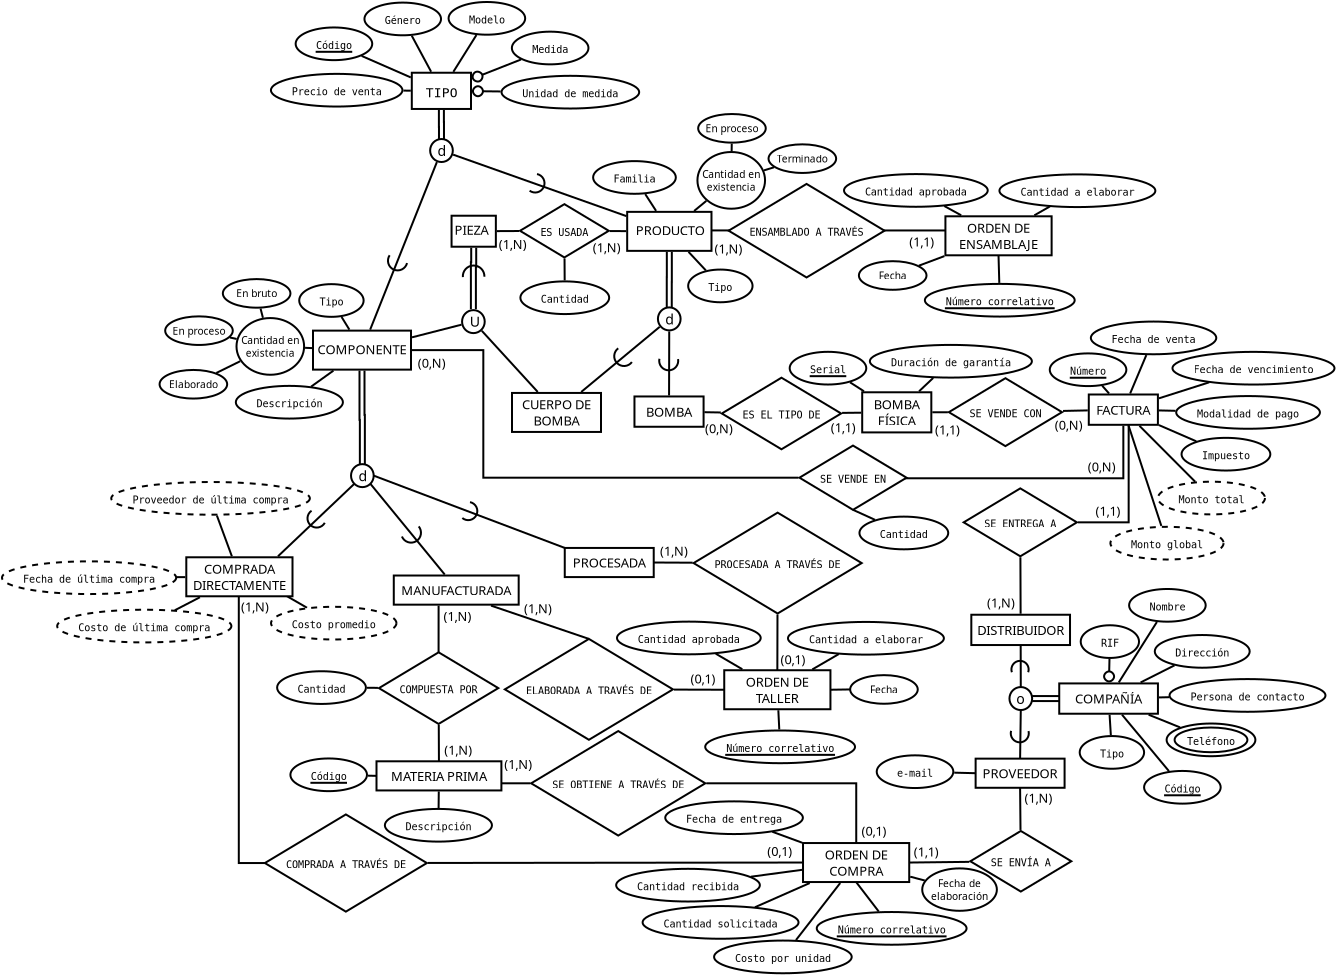 <?xml version="1.0" encoding="UTF-8"?>
<dia:diagram xmlns:dia="http://www.lysator.liu.se/~alla/dia/">
  <dia:layer name="Background" visible="true" active="true">
    <dia:object type="Standard - Line" version="0" id="O0">
      <dia:attribute name="obj_pos">
        <dia:point val="-8.816,28.1"/>
      </dia:attribute>
      <dia:attribute name="obj_bb">
        <dia:rectangle val="-12.328,26.049;-8.748,28.168"/>
      </dia:attribute>
      <dia:attribute name="conn_endpoints">
        <dia:point val="-8.816,28.1"/>
        <dia:point val="-12.259,26.117"/>
      </dia:attribute>
      <dia:attribute name="numcp">
        <dia:int val="1"/>
      </dia:attribute>
      <dia:connections>
        <dia:connection handle="0" to="O182" connection="8"/>
      </dia:connections>
    </dia:object>
    <dia:object type="Standard - ZigZagLine" version="1" id="O1">
      <dia:attribute name="obj_pos">
        <dia:point val="18.639,40.838"/>
      </dia:attribute>
      <dia:attribute name="obj_bb">
        <dia:rectangle val="11.093,36.826;18.695,40.888"/>
      </dia:attribute>
      <dia:attribute name="orth_points">
        <dia:point val="18.639,40.838"/>
        <dia:point val="18.645,40.838"/>
        <dia:point val="18.645,36.876"/>
        <dia:point val="11.143,36.876"/>
      </dia:attribute>
      <dia:attribute name="orth_orient">
        <dia:enum val="0"/>
        <dia:enum val="1"/>
        <dia:enum val="0"/>
      </dia:attribute>
      <dia:attribute name="autorouting">
        <dia:boolean val="false"/>
      </dia:attribute>
      <dia:connections>
        <dia:connection handle="0" to="O76" connection="8"/>
        <dia:connection handle="1" to="O83" connection="8"/>
      </dia:connections>
    </dia:object>
    <dia:object type="Standard - ZigZagLine" version="1" id="O2">
      <dia:attribute name="obj_pos">
        <dia:point val="32.0,18.194"/>
      </dia:attribute>
      <dia:attribute name="obj_bb">
        <dia:rectangle val="29.676,18.144;32.316,23.878"/>
      </dia:attribute>
      <dia:attribute name="orth_points">
        <dia:point val="32.0,18.194"/>
        <dia:point val="32.266,18.194"/>
        <dia:point val="32.266,23.828"/>
        <dia:point val="29.726,23.828"/>
      </dia:attribute>
      <dia:attribute name="orth_orient">
        <dia:enum val="0"/>
        <dia:enum val="1"/>
        <dia:enum val="0"/>
      </dia:attribute>
      <dia:attribute name="autorouting">
        <dia:boolean val="false"/>
      </dia:attribute>
      <dia:connections>
        <dia:connection handle="0" to="O70" connection="8"/>
        <dia:connection handle="1" to="O84" connection="8"/>
      </dia:connections>
    </dia:object>
    <dia:object type="Standard - Line" version="0" id="O3">
      <dia:attribute name="obj_pos">
        <dia:point val="11.051,18.321"/>
      </dia:attribute>
      <dia:attribute name="obj_bb">
        <dia:rectangle val="11.001,18.27;11.924,18.385"/>
      </dia:attribute>
      <dia:attribute name="conn_endpoints">
        <dia:point val="11.051,18.321"/>
        <dia:point val="11.873,18.334"/>
      </dia:attribute>
      <dia:attribute name="numcp">
        <dia:int val="1"/>
      </dia:attribute>
      <dia:connections>
        <dia:connection handle="0" to="O61" connection="8"/>
        <dia:connection handle="1" to="O66" connection="8"/>
      </dia:connections>
    </dia:object>
    <dia:object type="Standard - Line" version="0" id="O4">
      <dia:attribute name="obj_pos">
        <dia:point val="26.864,28.399"/>
      </dia:attribute>
      <dia:attribute name="obj_bb">
        <dia:rectangle val="26.803,25.524;26.914,28.449"/>
      </dia:attribute>
      <dia:attribute name="conn_endpoints">
        <dia:point val="26.864,28.399"/>
        <dia:point val="26.853,25.574"/>
      </dia:attribute>
      <dia:attribute name="numcp">
        <dia:int val="1"/>
      </dia:attribute>
      <dia:connections>
        <dia:connection handle="0" to="O85" connection="8"/>
        <dia:connection handle="1" to="O84" connection="8"/>
      </dia:connections>
    </dia:object>
    <dia:object type="Standard - Line" version="0" id="O5">
      <dia:attribute name="obj_pos">
        <dia:point val="-5.821,32.1"/>
      </dia:attribute>
      <dia:attribute name="obj_bb">
        <dia:rectangle val="-5.872,32.05;-5.221,32.153"/>
      </dia:attribute>
      <dia:attribute name="conn_endpoints">
        <dia:point val="-5.821,32.1"/>
        <dia:point val="-5.271,32.103"/>
      </dia:attribute>
      <dia:attribute name="numcp">
        <dia:int val="1"/>
      </dia:attribute>
      <dia:connections>
        <dia:connection handle="0" to="O132" connection="8"/>
        <dia:connection handle="1" to="O73" connection="8"/>
      </dia:connections>
    </dia:object>
    <dia:object type="Standard - ZigZagLine" version="1" id="O6">
      <dia:attribute name="obj_pos">
        <dia:point val="-3.567,15.217"/>
      </dia:attribute>
      <dia:attribute name="obj_bb">
        <dia:rectangle val="-3.617,15.168;15.806,21.646"/>
      </dia:attribute>
      <dia:attribute name="orth_points">
        <dia:point val="-3.567,15.217"/>
        <dia:point val="-0.001,15.217"/>
        <dia:point val="-0.001,21.596"/>
        <dia:point val="15.756,21.596"/>
      </dia:attribute>
      <dia:attribute name="orth_orient">
        <dia:enum val="0"/>
        <dia:enum val="1"/>
        <dia:enum val="0"/>
      </dia:attribute>
      <dia:attribute name="autorouting">
        <dia:boolean val="false"/>
      </dia:attribute>
      <dia:connections>
        <dia:connection handle="0" to="O36" connection="8"/>
        <dia:connection handle="1" to="O96" connection="8"/>
      </dia:connections>
    </dia:object>
    <dia:object type="Standard - ZigZagLine" version="1" id="O7">
      <dia:attribute name="obj_pos">
        <dia:point val="32.0,19.0"/>
      </dia:attribute>
      <dia:attribute name="obj_bb">
        <dia:rectangle val="18.433,18.95;32.05,21.675"/>
      </dia:attribute>
      <dia:attribute name="orth_points">
        <dia:point val="32.0,19.0"/>
        <dia:point val="32.0,21.625"/>
        <dia:point val="18.483,21.625"/>
        <dia:point val="18.483,21.596"/>
      </dia:attribute>
      <dia:attribute name="orth_orient">
        <dia:enum val="1"/>
        <dia:enum val="0"/>
        <dia:enum val="1"/>
      </dia:attribute>
      <dia:attribute name="autorouting">
        <dia:boolean val="false"/>
      </dia:attribute>
      <dia:connections>
        <dia:connection handle="0" to="O70" connection="8"/>
        <dia:connection handle="1" to="O96" connection="8"/>
      </dia:connections>
    </dia:object>
    <dia:object type="Standard - Line" version="0" id="O8">
      <dia:attribute name="obj_pos">
        <dia:point val="21.294,40.838"/>
      </dia:attribute>
      <dia:attribute name="obj_bb">
        <dia:rectangle val="21.244,40.753;24.349,40.889"/>
      </dia:attribute>
      <dia:attribute name="conn_endpoints">
        <dia:point val="21.294,40.838"/>
        <dia:point val="24.298,40.803"/>
      </dia:attribute>
      <dia:attribute name="numcp">
        <dia:int val="1"/>
      </dia:attribute>
      <dia:connections>
        <dia:connection handle="0" to="O76" connection="4"/>
        <dia:connection handle="1" to="O82" connection="8"/>
      </dia:connections>
    </dia:object>
    <dia:object type="Standard - ZigZagLine" version="1" id="O9">
      <dia:attribute name="obj_pos">
        <dia:point val="16.22,9.126"/>
      </dia:attribute>
      <dia:attribute name="obj_bb">
        <dia:rectangle val="16.17,9.076;25.869,9.431"/>
      </dia:attribute>
      <dia:attribute name="orth_points">
        <dia:point val="16.22,9.126"/>
        <dia:point val="16.22,9.234"/>
        <dia:point val="25.819,9.234"/>
        <dia:point val="25.819,9.381"/>
      </dia:attribute>
      <dia:attribute name="orth_orient">
        <dia:enum val="1"/>
        <dia:enum val="0"/>
        <dia:enum val="1"/>
      </dia:attribute>
      <dia:attribute name="autorouting">
        <dia:boolean val="false"/>
      </dia:attribute>
    </dia:object>
    <dia:object type="Standard - ZigZagLine" version="1" id="O10">
      <dia:attribute name="obj_pos">
        <dia:point val="10.948,9.232"/>
      </dia:attribute>
      <dia:attribute name="obj_bb">
        <dia:rectangle val="10.898,9.149;18.856,9.282"/>
      </dia:attribute>
      <dia:attribute name="orth_points">
        <dia:point val="10.948,9.232"/>
        <dia:point val="18.806,9.232"/>
        <dia:point val="18.806,9.199"/>
        <dia:point val="15.262,9.199"/>
      </dia:attribute>
      <dia:attribute name="orth_orient">
        <dia:enum val="0"/>
        <dia:enum val="1"/>
        <dia:enum val="0"/>
      </dia:attribute>
      <dia:attribute name="autorouting">
        <dia:boolean val="false"/>
      </dia:attribute>
    </dia:object>
    <dia:object type="Standard - Line" version="0" id="O11">
      <dia:attribute name="obj_pos">
        <dia:point val="10.464,25.846"/>
      </dia:attribute>
      <dia:attribute name="obj_bb">
        <dia:rectangle val="8.468,25.787;10.514,25.896"/>
      </dia:attribute>
      <dia:attribute name="conn_endpoints">
        <dia:point val="10.464,25.846"/>
        <dia:point val="8.519,25.837"/>
      </dia:attribute>
      <dia:attribute name="numcp">
        <dia:int val="1"/>
      </dia:attribute>
      <dia:connections>
        <dia:connection handle="0" to="O89" connection="8"/>
        <dia:connection handle="1" to="O52" connection="4"/>
      </dia:connections>
    </dia:object>
    <dia:object type="Standard - Line" version="0" id="O12">
      <dia:attribute name="obj_pos">
        <dia:point val="-2.237,27.994"/>
      </dia:attribute>
      <dia:attribute name="obj_bb">
        <dia:rectangle val="-2.288,27.944;-2.187,30.377"/>
      </dia:attribute>
      <dia:attribute name="conn_endpoints">
        <dia:point val="-2.237,27.994"/>
        <dia:point val="-2.238,30.327"/>
      </dia:attribute>
      <dia:attribute name="numcp">
        <dia:int val="1"/>
      </dia:attribute>
      <dia:connections>
        <dia:connection handle="1" to="O73" connection="2"/>
      </dia:connections>
    </dia:object>
    <dia:object type="Standard - Line" version="0" id="O13">
      <dia:attribute name="obj_pos">
        <dia:point val="9.532,32.191"/>
      </dia:attribute>
      <dia:attribute name="obj_bb">
        <dia:rectangle val="9.481,32.141;12.095,32.248"/>
      </dia:attribute>
      <dia:attribute name="conn_endpoints">
        <dia:point val="9.532,32.191"/>
        <dia:point val="12.045,32.198"/>
      </dia:attribute>
      <dia:attribute name="numcp">
        <dia:int val="1"/>
      </dia:attribute>
      <dia:connections>
        <dia:connection handle="0" to="O92" connection="8"/>
        <dia:connection handle="1" to="O90" connection="3"/>
      </dia:connections>
    </dia:object>
    <dia:object type="Standard - Line" version="0" id="O14">
      <dia:attribute name="obj_pos">
        <dia:point val="0.384,27.992"/>
      </dia:attribute>
      <dia:attribute name="obj_bb">
        <dia:rectangle val="0.32,27.929;5.342,29.721"/>
      </dia:attribute>
      <dia:attribute name="conn_endpoints">
        <dia:point val="0.384,27.992"/>
        <dia:point val="5.279,29.657"/>
      </dia:attribute>
      <dia:attribute name="numcp">
        <dia:int val="1"/>
      </dia:attribute>
      <dia:connections>
        <dia:connection handle="1" to="O92" connection="2"/>
      </dia:connections>
    </dia:object>
    <dia:object type="Standard - ZigZagLine" version="1" id="O15">
      <dia:attribute name="obj_pos">
        <dia:point val="-2.22,36.504"/>
      </dia:attribute>
      <dia:attribute name="obj_bb">
        <dia:rectangle val="-2.27,36.454;2.395,36.926"/>
      </dia:attribute>
      <dia:attribute name="orth_points">
        <dia:point val="-2.22,36.504"/>
        <dia:point val="0.168,36.504"/>
        <dia:point val="0.168,36.876"/>
        <dia:point val="2.345,36.876"/>
      </dia:attribute>
      <dia:attribute name="orth_orient">
        <dia:enum val="0"/>
        <dia:enum val="1"/>
        <dia:enum val="0"/>
      </dia:attribute>
      <dia:attribute name="autorouting">
        <dia:boolean val="false"/>
      </dia:attribute>
      <dia:connections>
        <dia:connection handle="0" to="O74" connection="8"/>
        <dia:connection handle="1" to="O83" connection="8"/>
      </dia:connections>
    </dia:object>
    <dia:object type="Standard - ZigZagLine" version="1" id="O16">
      <dia:attribute name="obj_pos">
        <dia:point val="-12.197,26.549"/>
      </dia:attribute>
      <dia:attribute name="obj_bb">
        <dia:rectangle val="-12.277,26.5;-10.874,40.913"/>
      </dia:attribute>
      <dia:attribute name="orth_points">
        <dia:point val="-12.197,26.549"/>
        <dia:point val="-12.227,26.549"/>
        <dia:point val="-12.227,40.863"/>
        <dia:point val="-10.924,40.863"/>
      </dia:attribute>
      <dia:attribute name="orth_orient">
        <dia:enum val="0"/>
        <dia:enum val="1"/>
        <dia:enum val="0"/>
      </dia:attribute>
      <dia:attribute name="autorouting">
        <dia:boolean val="false"/>
      </dia:attribute>
      <dia:connections>
        <dia:connection handle="0" to="O50" connection="8"/>
        <dia:connection handle="1" to="O80" connection="0"/>
      </dia:connections>
    </dia:object>
    <dia:object type="Standard - Line" version="0" id="O17">
      <dia:attribute name="obj_pos">
        <dia:point val="-2.775,40.858"/>
      </dia:attribute>
      <dia:attribute name="obj_bb">
        <dia:rectangle val="-2.825,40.788;16.034,40.908"/>
      </dia:attribute>
      <dia:attribute name="conn_endpoints">
        <dia:point val="-2.775,40.858"/>
        <dia:point val="15.984,40.838"/>
      </dia:attribute>
      <dia:attribute name="numcp">
        <dia:int val="1"/>
      </dia:attribute>
      <dia:connections>
        <dia:connection handle="0" to="O80" connection="8"/>
        <dia:connection handle="1" to="O76" connection="3"/>
      </dia:connections>
    </dia:object>
    <dia:object type="Standard - Line" version="0" id="O18">
      <dia:attribute name="obj_pos">
        <dia:point val="17.938,18.355"/>
      </dia:attribute>
      <dia:attribute name="obj_bb">
        <dia:rectangle val="17.887,18.295;18.944,18.406"/>
      </dia:attribute>
      <dia:attribute name="conn_endpoints">
        <dia:point val="17.938,18.355"/>
        <dia:point val="18.893,18.346"/>
      </dia:attribute>
      <dia:attribute name="numcp">
        <dia:int val="1"/>
      </dia:attribute>
      <dia:connections>
        <dia:connection handle="0" to="O66" connection="8"/>
        <dia:connection handle="1" to="O64" connection="8"/>
      </dia:connections>
    </dia:object>
    <dia:object type="Standard - Line" version="0" id="O19">
      <dia:attribute name="obj_pos">
        <dia:point val="4.071,25.108"/>
      </dia:attribute>
      <dia:attribute name="obj_bb">
        <dia:rectangle val="-5.547,21.429;4.135,25.173"/>
      </dia:attribute>
      <dia:attribute name="conn_endpoints">
        <dia:point val="4.071,25.108"/>
        <dia:point val="-5.483,21.493"/>
      </dia:attribute>
      <dia:attribute name="numcp">
        <dia:int val="1"/>
      </dia:attribute>
      <dia:connections>
        <dia:connection handle="0" to="O52" connection="0"/>
        <dia:connection handle="1" to="O47" connection="4"/>
      </dia:connections>
    </dia:object>
    <dia:object type="ER - Entity" version="0" id="O20">
      <dia:attribute name="obj_pos">
        <dia:point val="-3.577,1.348"/>
      </dia:attribute>
      <dia:attribute name="obj_bb">
        <dia:rectangle val="-3.627,1.298;-0.567,3.21"/>
      </dia:attribute>
      <dia:attribute name="elem_corner">
        <dia:point val="-3.577,1.348"/>
      </dia:attribute>
      <dia:attribute name="elem_width">
        <dia:real val="2.96"/>
      </dia:attribute>
      <dia:attribute name="elem_height">
        <dia:real val="1.811"/>
      </dia:attribute>
      <dia:attribute name="border_width">
        <dia:real val="0.1"/>
      </dia:attribute>
      <dia:attribute name="border_color">
        <dia:color val="#000000"/>
      </dia:attribute>
      <dia:attribute name="inner_color">
        <dia:color val="#ffffff"/>
      </dia:attribute>
      <dia:attribute name="name">
        <dia:string>#TIPO#</dia:string>
      </dia:attribute>
      <dia:attribute name="weak">
        <dia:boolean val="false"/>
      </dia:attribute>
      <dia:attribute name="associative">
        <dia:boolean val="false"/>
      </dia:attribute>
      <dia:attribute name="font">
        <dia:font family="monospace" style="0" name="Courier"/>
      </dia:attribute>
      <dia:attribute name="font_height">
        <dia:real val="0.811"/>
      </dia:attribute>
    </dia:object>
    <dia:object type="ER - Participation" version="1" id="O21">
      <dia:attribute name="obj_pos">
        <dia:point val="-2.094,4.662"/>
      </dia:attribute>
      <dia:attribute name="obj_bb">
        <dia:rectangle val="-2.272,3.035;-1.919,4.837"/>
      </dia:attribute>
      <dia:attribute name="orth_points">
        <dia:point val="-2.094,4.662"/>
        <dia:point val="-2.094,3.936"/>
        <dia:point val="-2.097,3.936"/>
        <dia:point val="-2.097,3.21"/>
      </dia:attribute>
      <dia:attribute name="orth_orient">
        <dia:enum val="1"/>
        <dia:enum val="0"/>
        <dia:enum val="1"/>
      </dia:attribute>
      <dia:attribute name="autorouting">
        <dia:boolean val="true"/>
      </dia:attribute>
      <dia:attribute name="total">
        <dia:boolean val="true"/>
      </dia:attribute>
      <dia:connections>
        <dia:connection handle="0" to="O23" connection="1"/>
        <dia:connection handle="1" to="O20" connection="8"/>
      </dia:connections>
    </dia:object>
    <dia:object type="Standard - Line" version="0" id="O22">
      <dia:attribute name="obj_pos">
        <dia:point val="7.142,8.513"/>
      </dia:attribute>
      <dia:attribute name="obj_bb">
        <dia:rectangle val="-1.575,5.38;7.206,8.577"/>
      </dia:attribute>
      <dia:attribute name="conn_endpoints">
        <dia:point val="7.142,8.513"/>
        <dia:point val="-1.512,5.444"/>
      </dia:attribute>
      <dia:attribute name="numcp">
        <dia:int val="1"/>
      </dia:attribute>
      <dia:connections>
        <dia:connection handle="0" to="O39" connection="8"/>
        <dia:connection handle="1" to="O23" connection="8"/>
      </dia:connections>
    </dia:object>
    <dia:group>
      <dia:object type="Standard - Ellipse" version="0" id="O23">
        <dia:attribute name="obj_pos">
          <dia:point val="-2.66,4.662"/>
        </dia:attribute>
        <dia:attribute name="obj_bb">
          <dia:rectangle val="-2.711,4.612;-1.477,5.862"/>
        </dia:attribute>
        <dia:attribute name="elem_corner">
          <dia:point val="-2.66,4.662"/>
        </dia:attribute>
        <dia:attribute name="elem_width">
          <dia:real val="1.134"/>
        </dia:attribute>
        <dia:attribute name="elem_height">
          <dia:real val="1.15"/>
        </dia:attribute>
        <dia:attribute name="border_width">
          <dia:real val="0.1"/>
        </dia:attribute>
      </dia:object>
      <dia:object type="Standard - Text" version="1" id="O24">
        <dia:attribute name="obj_pos">
          <dia:point val="-2.292,5.512"/>
        </dia:attribute>
        <dia:attribute name="obj_bb">
          <dia:rectangle val="-2.292,4.857;-1.844,5.68"/>
        </dia:attribute>
        <dia:attribute name="text">
          <dia:composite type="text">
            <dia:attribute name="string">
              <dia:string>#d#</dia:string>
            </dia:attribute>
            <dia:attribute name="font">
              <dia:font family="sans" style="0" name="Helvetica"/>
            </dia:attribute>
            <dia:attribute name="height">
              <dia:real val="0.882"/>
            </dia:attribute>
            <dia:attribute name="pos">
              <dia:point val="-2.292,5.512"/>
            </dia:attribute>
            <dia:attribute name="color">
              <dia:color val="#000000"/>
            </dia:attribute>
            <dia:attribute name="alignment">
              <dia:enum val="0"/>
            </dia:attribute>
          </dia:composite>
        </dia:attribute>
        <dia:attribute name="valign">
          <dia:enum val="3"/>
        </dia:attribute>
      </dia:object>
    </dia:group>
    <dia:object type="ER - Participation" version="1" id="O25">
      <dia:attribute name="obj_pos">
        <dia:point val="-0.497,13.167"/>
      </dia:attribute>
      <dia:attribute name="obj_bb">
        <dia:rectangle val="-0.672,9.921;-0.307,13.342"/>
      </dia:attribute>
      <dia:attribute name="orth_points">
        <dia:point val="-0.497,13.167"/>
        <dia:point val="-0.497,10.943"/>
        <dia:point val="-0.482,10.943"/>
        <dia:point val="-0.482,10.096"/>
      </dia:attribute>
      <dia:attribute name="orth_orient">
        <dia:enum val="1"/>
        <dia:enum val="0"/>
        <dia:enum val="1"/>
      </dia:attribute>
      <dia:attribute name="autorouting">
        <dia:boolean val="false"/>
      </dia:attribute>
      <dia:attribute name="total">
        <dia:boolean val="true"/>
      </dia:attribute>
      <dia:connections>
        <dia:connection handle="0" to="O29" connection="8"/>
        <dia:connection handle="1" to="O32" connection="8"/>
      </dia:connections>
    </dia:object>
    <dia:object type="Standard - Line" version="0" id="O26">
      <dia:attribute name="obj_pos">
        <dia:point val="-3.567,14.578"/>
      </dia:attribute>
      <dia:attribute name="obj_bb">
        <dia:rectangle val="-3.628,13.883;-1.029,14.639"/>
      </dia:attribute>
      <dia:attribute name="conn_endpoints">
        <dia:point val="-3.567,14.578"/>
        <dia:point val="-1.09,13.944"/>
      </dia:attribute>
      <dia:attribute name="numcp">
        <dia:int val="1"/>
      </dia:attribute>
      <dia:connections>
        <dia:connection handle="0" to="O36" connection="8"/>
        <dia:connection handle="1" to="O29" connection="8"/>
      </dia:connections>
    </dia:object>
    <dia:object type="Standard - Line" version="0" id="O27">
      <dia:attribute name="obj_pos">
        <dia:point val="-3.627,1.584"/>
      </dia:attribute>
      <dia:attribute name="obj_bb">
        <dia:rectangle val="-6.153,0.441;-3.561,1.65"/>
      </dia:attribute>
      <dia:attribute name="conn_endpoints">
        <dia:point val="-3.627,1.584"/>
        <dia:point val="-6.087,0.507"/>
      </dia:attribute>
      <dia:attribute name="numcp">
        <dia:int val="1"/>
      </dia:attribute>
      <dia:connections>
        <dia:connection handle="0" to="O20" connection="8"/>
        <dia:connection handle="1" to="O35" connection="8"/>
      </dia:connections>
    </dia:object>
    <dia:object type="Standard - Line" version="0" id="O28">
      <dia:attribute name="obj_pos">
        <dia:point val="-0.57,2.27"/>
      </dia:attribute>
      <dia:attribute name="obj_bb">
        <dia:rectangle val="-0.62,1.952;0.916,2.593"/>
      </dia:attribute>
      <dia:attribute name="conn_endpoints">
        <dia:point val="-0.57,2.27"/>
        <dia:point val="0.865,2.284"/>
      </dia:attribute>
      <dia:attribute name="numcp">
        <dia:int val="1"/>
      </dia:attribute>
      <dia:attribute name="start_arrow">
        <dia:enum val="9"/>
      </dia:attribute>
      <dia:attribute name="start_arrow_length">
        <dia:real val="0.5"/>
      </dia:attribute>
      <dia:attribute name="start_arrow_width">
        <dia:real val="0.5"/>
      </dia:attribute>
      <dia:connections>
        <dia:connection handle="0" to="O20" connection="8"/>
        <dia:connection handle="1" to="O102" connection="8"/>
      </dia:connections>
    </dia:object>
    <dia:group>
      <dia:object type="Standard - Ellipse" version="0" id="O29">
        <dia:attribute name="obj_pos">
          <dia:point val="-1.064,13.217"/>
        </dia:attribute>
        <dia:attribute name="obj_bb">
          <dia:rectangle val="-1.114,13.167;0.12,14.417"/>
        </dia:attribute>
        <dia:attribute name="elem_corner">
          <dia:point val="-1.064,13.217"/>
        </dia:attribute>
        <dia:attribute name="elem_width">
          <dia:real val="1.133"/>
        </dia:attribute>
        <dia:attribute name="elem_height">
          <dia:real val="1.15"/>
        </dia:attribute>
        <dia:attribute name="border_width">
          <dia:real val="0.1"/>
        </dia:attribute>
      </dia:object>
      <dia:object type="Standard - Text" version="1" id="O30">
        <dia:attribute name="obj_pos">
          <dia:point val="-0.678,14.05"/>
        </dia:attribute>
        <dia:attribute name="obj_bb">
          <dia:rectangle val="-0.678,13.395;-0.16,14.218"/>
        </dia:attribute>
        <dia:attribute name="text">
          <dia:composite type="text">
            <dia:attribute name="string">
              <dia:string>#U#</dia:string>
            </dia:attribute>
            <dia:attribute name="font">
              <dia:font family="sans" style="0" name="Helvetica"/>
            </dia:attribute>
            <dia:attribute name="height">
              <dia:real val="0.882"/>
            </dia:attribute>
            <dia:attribute name="pos">
              <dia:point val="-0.678,14.05"/>
            </dia:attribute>
            <dia:attribute name="color">
              <dia:color val="#000000"/>
            </dia:attribute>
            <dia:attribute name="alignment">
              <dia:enum val="0"/>
            </dia:attribute>
          </dia:composite>
        </dia:attribute>
        <dia:attribute name="valign">
          <dia:enum val="3"/>
        </dia:attribute>
      </dia:object>
    </dia:group>
    <dia:object type="Standard - Line" version="0" id="O31">
      <dia:attribute name="obj_pos">
        <dia:point val="-0.567,1.651"/>
      </dia:attribute>
      <dia:attribute name="obj_bb">
        <dia:rectangle val="-0.631,0.62;1.952,1.84"/>
      </dia:attribute>
      <dia:attribute name="conn_endpoints">
        <dia:point val="-0.567,1.651"/>
        <dia:point val="1.887,0.684"/>
      </dia:attribute>
      <dia:attribute name="numcp">
        <dia:int val="1"/>
      </dia:attribute>
      <dia:attribute name="start_arrow">
        <dia:enum val="9"/>
      </dia:attribute>
      <dia:attribute name="start_arrow_length">
        <dia:real val="0.5"/>
      </dia:attribute>
      <dia:attribute name="start_arrow_width">
        <dia:real val="0.5"/>
      </dia:attribute>
      <dia:connections>
        <dia:connection handle="0" to="O20" connection="8"/>
        <dia:connection handle="1" to="O97" connection="8"/>
      </dia:connections>
    </dia:object>
    <dia:group>
      <dia:object type="Standard - Box" version="0" id="O32">
        <dia:attribute name="obj_pos">
          <dia:point val="-1.589,8.497"/>
        </dia:attribute>
        <dia:attribute name="obj_bb">
          <dia:rectangle val="-1.639,8.447;0.676,10.097"/>
        </dia:attribute>
        <dia:attribute name="elem_corner">
          <dia:point val="-1.589,8.497"/>
        </dia:attribute>
        <dia:attribute name="elem_width">
          <dia:real val="2.215"/>
        </dia:attribute>
        <dia:attribute name="elem_height">
          <dia:real val="1.55"/>
        </dia:attribute>
        <dia:attribute name="show_background">
          <dia:boolean val="true"/>
        </dia:attribute>
      </dia:object>
      <dia:object type="Standard - Text" version="1" id="O33">
        <dia:attribute name="obj_pos">
          <dia:point val="-1.439,9.449"/>
        </dia:attribute>
        <dia:attribute name="obj_bb">
          <dia:rectangle val="-1.439,8.847;0.446,9.604"/>
        </dia:attribute>
        <dia:attribute name="text">
          <dia:composite type="text">
            <dia:attribute name="string">
              <dia:string>#PIEZA#</dia:string>
            </dia:attribute>
            <dia:attribute name="font">
              <dia:font family="sans" style="0" name="Helvetica"/>
            </dia:attribute>
            <dia:attribute name="height">
              <dia:real val="0.811"/>
            </dia:attribute>
            <dia:attribute name="pos">
              <dia:point val="-1.439,9.449"/>
            </dia:attribute>
            <dia:attribute name="color">
              <dia:color val="#000000"/>
            </dia:attribute>
            <dia:attribute name="alignment">
              <dia:enum val="0"/>
            </dia:attribute>
          </dia:composite>
        </dia:attribute>
        <dia:attribute name="valign">
          <dia:enum val="3"/>
        </dia:attribute>
      </dia:object>
    </dia:group>
    <dia:object type="Standard - Text" version="1" id="O34">
      <dia:attribute name="obj_pos">
        <dia:point val="-2.006,-5.619"/>
      </dia:attribute>
      <dia:attribute name="obj_bb">
        <dia:rectangle val="-2.006,-6.214;-2.006,-5.467"/>
      </dia:attribute>
      <dia:attribute name="text">
        <dia:composite type="text">
          <dia:attribute name="string">
            <dia:string>##</dia:string>
          </dia:attribute>
          <dia:attribute name="font">
            <dia:font family="sans" style="0" name="Helvetica"/>
          </dia:attribute>
          <dia:attribute name="height">
            <dia:real val="0.8"/>
          </dia:attribute>
          <dia:attribute name="pos">
            <dia:point val="-2.006,-5.619"/>
          </dia:attribute>
          <dia:attribute name="color">
            <dia:color val="#000000"/>
          </dia:attribute>
          <dia:attribute name="alignment">
            <dia:enum val="0"/>
          </dia:attribute>
        </dia:composite>
      </dia:attribute>
      <dia:attribute name="valign">
        <dia:enum val="3"/>
      </dia:attribute>
    </dia:object>
    <dia:object type="ER - Attribute" version="0" id="O35">
      <dia:attribute name="obj_pos">
        <dia:point val="-9.385,-0.916"/>
      </dia:attribute>
      <dia:attribute name="obj_bb">
        <dia:rectangle val="-9.435,-0.966;-5.505,0.769"/>
      </dia:attribute>
      <dia:attribute name="elem_corner">
        <dia:point val="-9.385,-0.916"/>
      </dia:attribute>
      <dia:attribute name="elem_width">
        <dia:real val="3.83"/>
      </dia:attribute>
      <dia:attribute name="elem_height">
        <dia:real val="1.635"/>
      </dia:attribute>
      <dia:attribute name="border_width">
        <dia:real val="0.1"/>
      </dia:attribute>
      <dia:attribute name="border_color">
        <dia:color val="#000000"/>
      </dia:attribute>
      <dia:attribute name="inner_color">
        <dia:color val="#ffffff"/>
      </dia:attribute>
      <dia:attribute name="name">
        <dia:string>#Código#</dia:string>
      </dia:attribute>
      <dia:attribute name="key">
        <dia:boolean val="true"/>
      </dia:attribute>
      <dia:attribute name="weak_key">
        <dia:boolean val="false"/>
      </dia:attribute>
      <dia:attribute name="derived">
        <dia:boolean val="false"/>
      </dia:attribute>
      <dia:attribute name="multivalued">
        <dia:boolean val="false"/>
      </dia:attribute>
      <dia:attribute name="font">
        <dia:font family="monospace" style="0" name="Courier"/>
      </dia:attribute>
      <dia:attribute name="font_height">
        <dia:real val="0.635"/>
      </dia:attribute>
    </dia:object>
    <dia:group>
      <dia:object type="Standard - Box" version="0" id="O36">
        <dia:attribute name="obj_pos">
          <dia:point val="-8.517,14.242"/>
        </dia:attribute>
        <dia:attribute name="obj_bb">
          <dia:rectangle val="-8.567,14.193;-3.567,16.242"/>
        </dia:attribute>
        <dia:attribute name="elem_corner">
          <dia:point val="-8.517,14.242"/>
        </dia:attribute>
        <dia:attribute name="elem_width">
          <dia:real val="4.9"/>
        </dia:attribute>
        <dia:attribute name="elem_height">
          <dia:real val="1.95"/>
        </dia:attribute>
        <dia:attribute name="border_width">
          <dia:real val="0.1"/>
        </dia:attribute>
        <dia:attribute name="show_background">
          <dia:boolean val="true"/>
        </dia:attribute>
      </dia:object>
      <dia:object type="Standard - Text" version="1" id="O37">
        <dia:attribute name="obj_pos">
          <dia:point val="-6.067,15.418"/>
        </dia:attribute>
        <dia:attribute name="obj_bb">
          <dia:rectangle val="-8.373,14.815;-3.761,15.572"/>
        </dia:attribute>
        <dia:attribute name="text">
          <dia:composite type="text">
            <dia:attribute name="string">
              <dia:string>#COMPONENTE#</dia:string>
            </dia:attribute>
            <dia:attribute name="font">
              <dia:font family="sans" style="0" name="Helvetica"/>
            </dia:attribute>
            <dia:attribute name="height">
              <dia:real val="0.811"/>
            </dia:attribute>
            <dia:attribute name="pos">
              <dia:point val="-6.067,15.418"/>
            </dia:attribute>
            <dia:attribute name="color">
              <dia:color val="#000000"/>
            </dia:attribute>
            <dia:attribute name="alignment">
              <dia:enum val="1"/>
            </dia:attribute>
          </dia:composite>
        </dia:attribute>
        <dia:attribute name="valign">
          <dia:enum val="3"/>
        </dia:attribute>
      </dia:object>
    </dia:group>
    <dia:object type="Standard - Line" version="0" id="O38">
      <dia:attribute name="obj_pos">
        <dia:point val="-0.078,14.25"/>
      </dia:attribute>
      <dia:attribute name="obj_bb">
        <dia:rectangle val="-0.149,14.18;2.79,17.379"/>
      </dia:attribute>
      <dia:attribute name="conn_endpoints">
        <dia:point val="-0.078,14.25"/>
        <dia:point val="2.72,17.308"/>
      </dia:attribute>
      <dia:attribute name="numcp">
        <dia:int val="1"/>
      </dia:attribute>
      <dia:connections>
        <dia:connection handle="0" to="O29" connection="8"/>
        <dia:connection handle="1" to="O44" connection="8"/>
      </dia:connections>
    </dia:object>
    <dia:group>
      <dia:object type="Standard - Box" version="0" id="O39">
        <dia:attribute name="obj_pos">
          <dia:point val="7.192,8.304"/>
        </dia:attribute>
        <dia:attribute name="obj_bb">
          <dia:rectangle val="7.142,8.254;11.457,10.303"/>
        </dia:attribute>
        <dia:attribute name="elem_corner">
          <dia:point val="7.192,8.304"/>
        </dia:attribute>
        <dia:attribute name="elem_width">
          <dia:real val="4.215"/>
        </dia:attribute>
        <dia:attribute name="elem_height">
          <dia:real val="1.95"/>
        </dia:attribute>
        <dia:attribute name="border_width">
          <dia:real val="0.1"/>
        </dia:attribute>
        <dia:attribute name="show_background">
          <dia:boolean val="true"/>
        </dia:attribute>
      </dia:object>
      <dia:object type="Standard - Text" version="1" id="O40">
        <dia:attribute name="obj_pos">
          <dia:point val="9.342,9.479"/>
        </dia:attribute>
        <dia:attribute name="obj_bb">
          <dia:rectangle val="7.498,8.876;11.186,9.634"/>
        </dia:attribute>
        <dia:attribute name="text">
          <dia:composite type="text">
            <dia:attribute name="string">
              <dia:string>#PRODUCTO#</dia:string>
            </dia:attribute>
            <dia:attribute name="font">
              <dia:font family="sans" style="0" name="Helvetica"/>
            </dia:attribute>
            <dia:attribute name="height">
              <dia:real val="0.811"/>
            </dia:attribute>
            <dia:attribute name="pos">
              <dia:point val="9.342,9.479"/>
            </dia:attribute>
            <dia:attribute name="color">
              <dia:color val="#000000"/>
            </dia:attribute>
            <dia:attribute name="alignment">
              <dia:enum val="1"/>
            </dia:attribute>
          </dia:composite>
        </dia:attribute>
        <dia:attribute name="valign">
          <dia:enum val="3"/>
        </dia:attribute>
      </dia:object>
    </dia:group>
    <dia:object type="ER - Relationship" version="0" id="O41">
      <dia:attribute name="obj_pos">
        <dia:point val="1.831,7.919"/>
      </dia:attribute>
      <dia:attribute name="obj_bb">
        <dia:rectangle val="1.481,7.869;6.621,10.633"/>
      </dia:attribute>
      <dia:attribute name="elem_corner">
        <dia:point val="1.831,7.919"/>
      </dia:attribute>
      <dia:attribute name="elem_width">
        <dia:real val="4.44"/>
      </dia:attribute>
      <dia:attribute name="elem_height">
        <dia:real val="2.664"/>
      </dia:attribute>
      <dia:attribute name="border_width">
        <dia:real val="0.1"/>
      </dia:attribute>
      <dia:attribute name="border_color">
        <dia:color val="#000000"/>
      </dia:attribute>
      <dia:attribute name="inner_color">
        <dia:color val="#ffffff"/>
      </dia:attribute>
      <dia:attribute name="name">
        <dia:string>#ES USADA#</dia:string>
      </dia:attribute>
      <dia:attribute name="left_card">
        <dia:string>##</dia:string>
      </dia:attribute>
      <dia:attribute name="right_card">
        <dia:string>##</dia:string>
      </dia:attribute>
      <dia:attribute name="identifying">
        <dia:boolean val="false"/>
      </dia:attribute>
      <dia:attribute name="rotated">
        <dia:boolean val="false"/>
      </dia:attribute>
      <dia:attribute name="font">
        <dia:font family="monospace" style="0" name="Courier"/>
      </dia:attribute>
      <dia:attribute name="font_height">
        <dia:real val="0.635"/>
      </dia:attribute>
    </dia:object>
    <dia:object type="Standard - Line" version="0" id="O42">
      <dia:attribute name="obj_pos">
        <dia:point val="0.675,9.266"/>
      </dia:attribute>
      <dia:attribute name="obj_bb">
        <dia:rectangle val="0.625,9.211;1.833,9.317"/>
      </dia:attribute>
      <dia:attribute name="conn_endpoints">
        <dia:point val="0.675,9.266"/>
        <dia:point val="1.783,9.261"/>
      </dia:attribute>
      <dia:attribute name="numcp">
        <dia:int val="1"/>
      </dia:attribute>
      <dia:connections>
        <dia:connection handle="0" to="O32" connection="8"/>
        <dia:connection handle="1" to="O41" connection="8"/>
      </dia:connections>
    </dia:object>
    <dia:object type="Standard - Line" version="0" id="O43">
      <dia:attribute name="obj_pos">
        <dia:point val="6.319,9.263"/>
      </dia:attribute>
      <dia:attribute name="obj_bb">
        <dia:rectangle val="6.269,9.213;7.195,9.317"/>
      </dia:attribute>
      <dia:attribute name="conn_endpoints">
        <dia:point val="6.319,9.263"/>
        <dia:point val="7.144,9.267"/>
      </dia:attribute>
      <dia:attribute name="numcp">
        <dia:int val="1"/>
      </dia:attribute>
      <dia:connections>
        <dia:connection handle="0" to="O41" connection="8"/>
        <dia:connection handle="1" to="O39" connection="8"/>
      </dia:connections>
    </dia:object>
    <dia:group>
      <dia:object type="Standard - Box" version="0" id="O44">
        <dia:attribute name="obj_pos">
          <dia:point val="1.433,17.358"/>
        </dia:attribute>
        <dia:attribute name="obj_bb">
          <dia:rectangle val="1.383,17.308;5.933,19.358"/>
        </dia:attribute>
        <dia:attribute name="elem_corner">
          <dia:point val="1.433,17.358"/>
        </dia:attribute>
        <dia:attribute name="elem_width">
          <dia:real val="4.45"/>
        </dia:attribute>
        <dia:attribute name="elem_height">
          <dia:real val="1.95"/>
        </dia:attribute>
        <dia:attribute name="border_width">
          <dia:real val="0.1"/>
        </dia:attribute>
        <dia:attribute name="show_background">
          <dia:boolean val="true"/>
        </dia:attribute>
      </dia:object>
      <dia:object type="Standard - Text" version="1" id="O45">
        <dia:attribute name="obj_pos">
          <dia:point val="3.658,18.333"/>
        </dia:attribute>
        <dia:attribute name="obj_bb">
          <dia:rectangle val="1.754,17.549;5.561,19.117"/>
        </dia:attribute>
        <dia:attribute name="text">
          <dia:composite type="text">
            <dia:attribute name="string">
              <dia:string>#CUERPO DE
BOMBA#</dia:string>
            </dia:attribute>
            <dia:attribute name="font">
              <dia:font family="sans" style="0" name="Helvetica"/>
            </dia:attribute>
            <dia:attribute name="height">
              <dia:real val="0.811"/>
            </dia:attribute>
            <dia:attribute name="pos">
              <dia:point val="3.658,18.151"/>
            </dia:attribute>
            <dia:attribute name="color">
              <dia:color val="#000000"/>
            </dia:attribute>
            <dia:attribute name="alignment">
              <dia:enum val="1"/>
            </dia:attribute>
          </dia:composite>
        </dia:attribute>
        <dia:attribute name="valign">
          <dia:enum val="2"/>
        </dia:attribute>
        <dia:connections>
          <dia:connection handle="0" to="O44" connection="8"/>
        </dia:connections>
      </dia:object>
    </dia:group>
    <dia:object type="ER - Participation" version="1" id="O46">
      <dia:attribute name="obj_pos">
        <dia:point val="-6.05,20.918"/>
      </dia:attribute>
      <dia:attribute name="obj_bb">
        <dia:rectangle val="-6.242,16.068;-5.875,21.093"/>
      </dia:attribute>
      <dia:attribute name="orth_points">
        <dia:point val="-6.05,20.918"/>
        <dia:point val="-6.05,18.581"/>
        <dia:point val="-6.067,18.581"/>
        <dia:point val="-6.067,16.243"/>
      </dia:attribute>
      <dia:attribute name="orth_orient">
        <dia:enum val="1"/>
        <dia:enum val="0"/>
        <dia:enum val="1"/>
      </dia:attribute>
      <dia:attribute name="autorouting">
        <dia:boolean val="true"/>
      </dia:attribute>
      <dia:attribute name="total">
        <dia:boolean val="true"/>
      </dia:attribute>
      <dia:connections>
        <dia:connection handle="0" to="O47" connection="1"/>
        <dia:connection handle="1" to="O36" connection="8"/>
      </dia:connections>
    </dia:object>
    <dia:group>
      <dia:object type="Standard - Ellipse" version="0" id="O47">
        <dia:attribute name="obj_pos">
          <dia:point val="-6.616,20.918"/>
        </dia:attribute>
        <dia:attribute name="obj_bb">
          <dia:rectangle val="-6.666,20.868;-5.433,22.118"/>
        </dia:attribute>
        <dia:attribute name="elem_corner">
          <dia:point val="-6.616,20.918"/>
        </dia:attribute>
        <dia:attribute name="elem_width">
          <dia:real val="1.134"/>
        </dia:attribute>
        <dia:attribute name="elem_height">
          <dia:real val="1.15"/>
        </dia:attribute>
        <dia:attribute name="border_width">
          <dia:real val="0.1"/>
        </dia:attribute>
      </dia:object>
      <dia:object type="Standard - Text" version="1" id="O48">
        <dia:attribute name="obj_pos">
          <dia:point val="-6.248,21.769"/>
        </dia:attribute>
        <dia:attribute name="obj_bb">
          <dia:rectangle val="-6.248,21.114;-5.8,21.936"/>
        </dia:attribute>
        <dia:attribute name="text">
          <dia:composite type="text">
            <dia:attribute name="string">
              <dia:string>#d#</dia:string>
            </dia:attribute>
            <dia:attribute name="font">
              <dia:font family="sans" style="0" name="Helvetica"/>
            </dia:attribute>
            <dia:attribute name="height">
              <dia:real val="0.882"/>
            </dia:attribute>
            <dia:attribute name="pos">
              <dia:point val="-6.248,21.769"/>
            </dia:attribute>
            <dia:attribute name="color">
              <dia:color val="#000000"/>
            </dia:attribute>
            <dia:attribute name="alignment">
              <dia:enum val="0"/>
            </dia:attribute>
          </dia:composite>
        </dia:attribute>
        <dia:attribute name="valign">
          <dia:enum val="3"/>
        </dia:attribute>
      </dia:object>
    </dia:group>
    <dia:object type="Standard - Line" version="0" id="O49">
      <dia:attribute name="obj_pos">
        <dia:point val="-6.45,21.9"/>
      </dia:attribute>
      <dia:attribute name="obj_bb">
        <dia:rectangle val="-10.338,21.829;-6.38,25.596"/>
      </dia:attribute>
      <dia:attribute name="conn_endpoints">
        <dia:point val="-6.45,21.9"/>
        <dia:point val="-10.268,25.525"/>
      </dia:attribute>
      <dia:attribute name="numcp">
        <dia:int val="1"/>
      </dia:attribute>
      <dia:connections>
        <dia:connection handle="0" to="O47" connection="5"/>
      </dia:connections>
    </dia:object>
    <dia:group>
      <dia:object type="Standard - Box" version="0" id="O50">
        <dia:attribute name="obj_pos">
          <dia:point val="-14.852,25.575"/>
        </dia:attribute>
        <dia:attribute name="obj_bb">
          <dia:rectangle val="-14.902,25.524;-9.492,27.575"/>
        </dia:attribute>
        <dia:attribute name="elem_corner">
          <dia:point val="-14.852,25.575"/>
        </dia:attribute>
        <dia:attribute name="elem_width">
          <dia:real val="5.31"/>
        </dia:attribute>
        <dia:attribute name="elem_height">
          <dia:real val="1.95"/>
        </dia:attribute>
        <dia:attribute name="show_background">
          <dia:boolean val="true"/>
        </dia:attribute>
      </dia:object>
      <dia:object type="Standard - Text" version="1" id="O51">
        <dia:attribute name="obj_pos">
          <dia:point val="-12.197,26.549"/>
        </dia:attribute>
        <dia:attribute name="obj_bb">
          <dia:rectangle val="-14.727,25.765;-9.667,27.334"/>
        </dia:attribute>
        <dia:attribute name="text">
          <dia:composite type="text">
            <dia:attribute name="string">
              <dia:string>#COMPRADA
DIRECTAMENTE#</dia:string>
            </dia:attribute>
            <dia:attribute name="font">
              <dia:font family="sans" style="0" name="Helvetica"/>
            </dia:attribute>
            <dia:attribute name="height">
              <dia:real val="0.811"/>
            </dia:attribute>
            <dia:attribute name="pos">
              <dia:point val="-12.197,26.368"/>
            </dia:attribute>
            <dia:attribute name="color">
              <dia:color val="#000000"/>
            </dia:attribute>
            <dia:attribute name="alignment">
              <dia:enum val="1"/>
            </dia:attribute>
          </dia:composite>
        </dia:attribute>
        <dia:attribute name="valign">
          <dia:enum val="2"/>
        </dia:attribute>
        <dia:connections>
          <dia:connection handle="0" to="O50" connection="8"/>
        </dia:connections>
      </dia:object>
    </dia:group>
    <dia:group>
      <dia:object type="Standard - Box" version="0" id="O52">
        <dia:attribute name="obj_pos">
          <dia:point val="4.071,25.108"/>
        </dia:attribute>
        <dia:attribute name="obj_bb">
          <dia:rectangle val="4.021,25.058;8.569,26.616"/>
        </dia:attribute>
        <dia:attribute name="elem_corner">
          <dia:point val="4.071,25.108"/>
        </dia:attribute>
        <dia:attribute name="elem_width">
          <dia:real val="4.448"/>
        </dia:attribute>
        <dia:attribute name="elem_height">
          <dia:real val="1.457"/>
        </dia:attribute>
        <dia:attribute name="border_width">
          <dia:real val="0.1"/>
        </dia:attribute>
        <dia:attribute name="show_background">
          <dia:boolean val="true"/>
        </dia:attribute>
      </dia:object>
      <dia:object type="Standard - Text" version="1" id="O53">
        <dia:attribute name="obj_pos">
          <dia:point val="6.295,25.837"/>
        </dia:attribute>
        <dia:attribute name="obj_bb">
          <dia:rectangle val="4.286,25.458;8.303,26.216"/>
        </dia:attribute>
        <dia:attribute name="text">
          <dia:composite type="text">
            <dia:attribute name="string">
              <dia:string>#PROCESADA#</dia:string>
            </dia:attribute>
            <dia:attribute name="font">
              <dia:font family="sans" style="0" name="Helvetica"/>
            </dia:attribute>
            <dia:attribute name="height">
              <dia:real val="0.811"/>
            </dia:attribute>
            <dia:attribute name="pos">
              <dia:point val="6.295,26.061"/>
            </dia:attribute>
            <dia:attribute name="color">
              <dia:color val="#000000"/>
            </dia:attribute>
            <dia:attribute name="alignment">
              <dia:enum val="1"/>
            </dia:attribute>
          </dia:composite>
        </dia:attribute>
        <dia:attribute name="valign">
          <dia:enum val="2"/>
        </dia:attribute>
        <dia:connections>
          <dia:connection handle="0" to="O52" connection="8"/>
        </dia:connections>
      </dia:object>
    </dia:group>
    <dia:group>
      <dia:object type="Standard - Box" version="0" id="O54">
        <dia:attribute name="obj_pos">
          <dia:point val="-4.478,26.487"/>
        </dia:attribute>
        <dia:attribute name="obj_bb">
          <dia:rectangle val="-4.528,26.437;1.817,27.995"/>
        </dia:attribute>
        <dia:attribute name="elem_corner">
          <dia:point val="-4.478,26.487"/>
        </dia:attribute>
        <dia:attribute name="elem_width">
          <dia:real val="6.245"/>
        </dia:attribute>
        <dia:attribute name="elem_height">
          <dia:real val="1.457"/>
        </dia:attribute>
        <dia:attribute name="border_width">
          <dia:real val="0.1"/>
        </dia:attribute>
        <dia:attribute name="show_background">
          <dia:boolean val="true"/>
        </dia:attribute>
      </dia:object>
      <dia:object type="Standard - Text" version="1" id="O55">
        <dia:attribute name="obj_pos">
          <dia:point val="-1.356,27.216"/>
        </dia:attribute>
        <dia:attribute name="obj_bb">
          <dia:rectangle val="-4.273,26.837;1.562,27.595"/>
        </dia:attribute>
        <dia:attribute name="text">
          <dia:composite type="text">
            <dia:attribute name="string">
              <dia:string>#MANUFACTURADA#</dia:string>
            </dia:attribute>
            <dia:attribute name="font">
              <dia:font family="sans" style="0" name="Helvetica"/>
            </dia:attribute>
            <dia:attribute name="height">
              <dia:real val="0.811"/>
            </dia:attribute>
            <dia:attribute name="pos">
              <dia:point val="-1.356,27.44"/>
            </dia:attribute>
            <dia:attribute name="color">
              <dia:color val="#000000"/>
            </dia:attribute>
            <dia:attribute name="alignment">
              <dia:enum val="1"/>
            </dia:attribute>
          </dia:composite>
        </dia:attribute>
        <dia:attribute name="valign">
          <dia:enum val="2"/>
        </dia:attribute>
        <dia:connections>
          <dia:connection handle="0" to="O54" connection="8"/>
        </dia:connections>
      </dia:object>
    </dia:group>
    <dia:object type="Standard - Line" version="0" id="O56">
      <dia:attribute name="obj_pos">
        <dia:point val="-5.649,21.9"/>
      </dia:attribute>
      <dia:attribute name="obj_bb">
        <dia:rectangle val="-5.719,21.829;-1.861,26.507"/>
      </dia:attribute>
      <dia:attribute name="conn_endpoints">
        <dia:point val="-5.649,21.9"/>
        <dia:point val="-1.931,26.437"/>
      </dia:attribute>
      <dia:attribute name="numcp">
        <dia:int val="1"/>
      </dia:attribute>
      <dia:connections>
        <dia:connection handle="0" to="O47" connection="7"/>
      </dia:connections>
    </dia:object>
    <dia:object type="ER - Participation" version="1" id="O57">
      <dia:attribute name="obj_pos">
        <dia:point val="9.296,13.081"/>
      </dia:attribute>
      <dia:attribute name="obj_bb">
        <dia:rectangle val="9.121,10.129;9.475,13.256"/>
      </dia:attribute>
      <dia:attribute name="orth_points">
        <dia:point val="9.296,13.081"/>
        <dia:point val="9.296,11.692"/>
        <dia:point val="9.3,11.692"/>
        <dia:point val="9.3,10.304"/>
      </dia:attribute>
      <dia:attribute name="orth_orient">
        <dia:enum val="1"/>
        <dia:enum val="0"/>
        <dia:enum val="1"/>
      </dia:attribute>
      <dia:attribute name="autorouting">
        <dia:boolean val="true"/>
      </dia:attribute>
      <dia:attribute name="total">
        <dia:boolean val="true"/>
      </dia:attribute>
      <dia:connections>
        <dia:connection handle="0" to="O58" connection="1"/>
        <dia:connection handle="1" to="O39" connection="8"/>
      </dia:connections>
    </dia:object>
    <dia:group>
      <dia:object type="Standard - Ellipse" version="0" id="O58">
        <dia:attribute name="obj_pos">
          <dia:point val="8.729,13.081"/>
        </dia:attribute>
        <dia:attribute name="obj_bb">
          <dia:rectangle val="8.679,13.031;9.913,14.281"/>
        </dia:attribute>
        <dia:attribute name="elem_corner">
          <dia:point val="8.729,13.081"/>
        </dia:attribute>
        <dia:attribute name="elem_width">
          <dia:real val="1.134"/>
        </dia:attribute>
        <dia:attribute name="elem_height">
          <dia:real val="1.15"/>
        </dia:attribute>
        <dia:attribute name="border_width">
          <dia:real val="0.1"/>
        </dia:attribute>
      </dia:object>
      <dia:object type="Standard - Text" version="1" id="O59">
        <dia:attribute name="obj_pos">
          <dia:point val="9.098,13.931"/>
        </dia:attribute>
        <dia:attribute name="obj_bb">
          <dia:rectangle val="9.098,13.277;9.545,14.099"/>
        </dia:attribute>
        <dia:attribute name="text">
          <dia:composite type="text">
            <dia:attribute name="string">
              <dia:string>#d#</dia:string>
            </dia:attribute>
            <dia:attribute name="font">
              <dia:font family="sans" style="0" name="Helvetica"/>
            </dia:attribute>
            <dia:attribute name="height">
              <dia:real val="0.882"/>
            </dia:attribute>
            <dia:attribute name="pos">
              <dia:point val="9.098,13.931"/>
            </dia:attribute>
            <dia:attribute name="color">
              <dia:color val="#000000"/>
            </dia:attribute>
            <dia:attribute name="alignment">
              <dia:enum val="0"/>
            </dia:attribute>
          </dia:composite>
        </dia:attribute>
        <dia:attribute name="valign">
          <dia:enum val="3"/>
        </dia:attribute>
      </dia:object>
    </dia:group>
    <dia:object type="Standard - Line" version="0" id="O60">
      <dia:attribute name="obj_pos">
        <dia:point val="4.892,17.309"/>
      </dia:attribute>
      <dia:attribute name="obj_bb">
        <dia:rectangle val="4.822,13.981;8.89,17.379"/>
      </dia:attribute>
      <dia:attribute name="conn_endpoints">
        <dia:point val="4.892,17.309"/>
        <dia:point val="8.819,14.052"/>
      </dia:attribute>
      <dia:attribute name="numcp">
        <dia:int val="1"/>
      </dia:attribute>
      <dia:connections>
        <dia:connection handle="0" to="O44" connection="8"/>
        <dia:connection handle="1" to="O58" connection="8"/>
      </dia:connections>
    </dia:object>
    <dia:group>
      <dia:object type="Standard - Box" version="0" id="O61">
        <dia:attribute name="obj_pos">
          <dia:point val="7.556,17.534"/>
        </dia:attribute>
        <dia:attribute name="obj_bb">
          <dia:rectangle val="7.506,17.484;11.062,19.099"/>
        </dia:attribute>
        <dia:attribute name="elem_corner">
          <dia:point val="7.556,17.534"/>
        </dia:attribute>
        <dia:attribute name="elem_width">
          <dia:real val="3.456"/>
        </dia:attribute>
        <dia:attribute name="elem_height">
          <dia:real val="1.515"/>
        </dia:attribute>
        <dia:attribute name="border_width">
          <dia:real val="0.1"/>
        </dia:attribute>
        <dia:attribute name="show_background">
          <dia:boolean val="true"/>
        </dia:attribute>
      </dia:object>
      <dia:object type="Standard - Text" version="1" id="O62">
        <dia:attribute name="obj_pos">
          <dia:point val="9.284,18.291"/>
        </dia:attribute>
        <dia:attribute name="obj_bb">
          <dia:rectangle val="8.087,17.912;10.48,18.67"/>
        </dia:attribute>
        <dia:attribute name="text">
          <dia:composite type="text">
            <dia:attribute name="string">
              <dia:string>#BOMBA#</dia:string>
            </dia:attribute>
            <dia:attribute name="font">
              <dia:font family="sans" style="0" name="Helvetica"/>
            </dia:attribute>
            <dia:attribute name="height">
              <dia:real val="0.811"/>
            </dia:attribute>
            <dia:attribute name="pos">
              <dia:point val="9.284,18.515"/>
            </dia:attribute>
            <dia:attribute name="color">
              <dia:color val="#000000"/>
            </dia:attribute>
            <dia:attribute name="alignment">
              <dia:enum val="1"/>
            </dia:attribute>
          </dia:composite>
        </dia:attribute>
        <dia:attribute name="valign">
          <dia:enum val="2"/>
        </dia:attribute>
        <dia:connections>
          <dia:connection handle="0" to="O61" connection="8"/>
        </dia:connections>
      </dia:object>
    </dia:group>
    <dia:object type="Standard - Line" version="0" id="O63">
      <dia:attribute name="obj_pos">
        <dia:point val="9.295,14.281"/>
      </dia:attribute>
      <dia:attribute name="obj_bb">
        <dia:rectangle val="9.236,14.231;9.345,17.534"/>
      </dia:attribute>
      <dia:attribute name="conn_endpoints">
        <dia:point val="9.295,14.281"/>
        <dia:point val="9.286,17.484"/>
      </dia:attribute>
      <dia:attribute name="numcp">
        <dia:int val="1"/>
      </dia:attribute>
      <dia:connections>
        <dia:connection handle="0" to="O58" connection="8"/>
        <dia:connection handle="1" to="O61" connection="8"/>
      </dia:connections>
    </dia:object>
    <dia:group>
      <dia:object type="Standard - Box" version="0" id="O64">
        <dia:attribute name="obj_pos">
          <dia:point val="18.943,17.325"/>
        </dia:attribute>
        <dia:attribute name="obj_bb">
          <dia:rectangle val="18.893,17.275;22.449,19.381"/>
        </dia:attribute>
        <dia:attribute name="elem_corner">
          <dia:point val="18.943,17.325"/>
        </dia:attribute>
        <dia:attribute name="elem_width">
          <dia:real val="3.456"/>
        </dia:attribute>
        <dia:attribute name="elem_height">
          <dia:real val="2.006"/>
        </dia:attribute>
        <dia:attribute name="border_width">
          <dia:real val="0.1"/>
        </dia:attribute>
        <dia:attribute name="show_background">
          <dia:boolean val="true"/>
        </dia:attribute>
      </dia:object>
      <dia:object type="Standard - Text" version="1" id="O65">
        <dia:attribute name="obj_pos">
          <dia:point val="20.671,18.328"/>
        </dia:attribute>
        <dia:attribute name="obj_bb">
          <dia:rectangle val="19.475,17.544;21.868,19.113"/>
        </dia:attribute>
        <dia:attribute name="text">
          <dia:composite type="text">
            <dia:attribute name="string">
              <dia:string>#BOMBA
FÍSICA#</dia:string>
            </dia:attribute>
            <dia:attribute name="font">
              <dia:font family="sans" style="0" name="Helvetica"/>
            </dia:attribute>
            <dia:attribute name="height">
              <dia:real val="0.811"/>
            </dia:attribute>
            <dia:attribute name="pos">
              <dia:point val="20.671,18.146"/>
            </dia:attribute>
            <dia:attribute name="color">
              <dia:color val="#000000"/>
            </dia:attribute>
            <dia:attribute name="alignment">
              <dia:enum val="1"/>
            </dia:attribute>
          </dia:composite>
        </dia:attribute>
        <dia:attribute name="valign">
          <dia:enum val="2"/>
        </dia:attribute>
        <dia:connections>
          <dia:connection handle="0" to="O64" connection="8"/>
        </dia:connections>
      </dia:object>
    </dia:group>
    <dia:object type="ER - Relationship" version="0" id="O66">
      <dia:attribute name="obj_pos">
        <dia:point val="11.923,16.596"/>
      </dia:attribute>
      <dia:attribute name="obj_bb">
        <dia:rectangle val="11.573,16.546;18.238,20.225"/>
      </dia:attribute>
      <dia:attribute name="elem_corner">
        <dia:point val="11.923,16.596"/>
      </dia:attribute>
      <dia:attribute name="elem_width">
        <dia:real val="5.965"/>
      </dia:attribute>
      <dia:attribute name="elem_height">
        <dia:real val="3.579"/>
      </dia:attribute>
      <dia:attribute name="border_width">
        <dia:real val="0.1"/>
      </dia:attribute>
      <dia:attribute name="border_color">
        <dia:color val="#000000"/>
      </dia:attribute>
      <dia:attribute name="inner_color">
        <dia:color val="#ffffff"/>
      </dia:attribute>
      <dia:attribute name="name">
        <dia:string>#ES EL TIPO DE#</dia:string>
      </dia:attribute>
      <dia:attribute name="left_card">
        <dia:string>##</dia:string>
      </dia:attribute>
      <dia:attribute name="right_card">
        <dia:string>##</dia:string>
      </dia:attribute>
      <dia:attribute name="identifying">
        <dia:boolean val="false"/>
      </dia:attribute>
      <dia:attribute name="rotated">
        <dia:boolean val="false"/>
      </dia:attribute>
      <dia:attribute name="font">
        <dia:font family="monospace" style="0" name="Courier"/>
      </dia:attribute>
      <dia:attribute name="font_height">
        <dia:real val="0.635"/>
      </dia:attribute>
    </dia:object>
    <dia:object type="Standard - Line" version="0" id="O67">
      <dia:attribute name="obj_pos">
        <dia:point val="28.983,18.258"/>
      </dia:attribute>
      <dia:attribute name="obj_bb">
        <dia:rectangle val="28.932,18.181;30.274,18.309"/>
      </dia:attribute>
      <dia:attribute name="conn_endpoints">
        <dia:point val="28.983,18.258"/>
        <dia:point val="30.223,18.232"/>
      </dia:attribute>
      <dia:attribute name="numcp">
        <dia:int val="1"/>
      </dia:attribute>
      <dia:connections>
        <dia:connection handle="0" to="O68" connection="8"/>
        <dia:connection handle="1" to="O70" connection="8"/>
      </dia:connections>
    </dia:object>
    <dia:object type="ER - Relationship" version="0" id="O68">
      <dia:attribute name="obj_pos">
        <dia:point val="23.273,16.621"/>
      </dia:attribute>
      <dia:attribute name="obj_bb">
        <dia:rectangle val="22.923,16.571;29.283,20.067"/>
      </dia:attribute>
      <dia:attribute name="elem_corner">
        <dia:point val="23.273,16.621"/>
      </dia:attribute>
      <dia:attribute name="elem_width">
        <dia:real val="5.66"/>
      </dia:attribute>
      <dia:attribute name="elem_height">
        <dia:real val="3.396"/>
      </dia:attribute>
      <dia:attribute name="border_width">
        <dia:real val="0.1"/>
      </dia:attribute>
      <dia:attribute name="border_color">
        <dia:color val="#000000"/>
      </dia:attribute>
      <dia:attribute name="inner_color">
        <dia:color val="#ffffff"/>
      </dia:attribute>
      <dia:attribute name="name">
        <dia:string>#SE VENDE CON#</dia:string>
      </dia:attribute>
      <dia:attribute name="left_card">
        <dia:string>##</dia:string>
      </dia:attribute>
      <dia:attribute name="right_card">
        <dia:string>##</dia:string>
      </dia:attribute>
      <dia:attribute name="identifying">
        <dia:boolean val="false"/>
      </dia:attribute>
      <dia:attribute name="rotated">
        <dia:boolean val="false"/>
      </dia:attribute>
      <dia:attribute name="font">
        <dia:font family="monospace" style="0" name="Courier"/>
      </dia:attribute>
      <dia:attribute name="font_height">
        <dia:real val="0.635"/>
      </dia:attribute>
    </dia:object>
    <dia:object type="Standard - Line" version="0" id="O69">
      <dia:attribute name="obj_pos">
        <dia:point val="22.449,18.325"/>
      </dia:attribute>
      <dia:attribute name="obj_bb">
        <dia:rectangle val="22.399,18.274;23.275,18.375"/>
      </dia:attribute>
      <dia:attribute name="conn_endpoints">
        <dia:point val="22.449,18.325"/>
        <dia:point val="23.225,18.324"/>
      </dia:attribute>
      <dia:attribute name="numcp">
        <dia:int val="1"/>
      </dia:attribute>
      <dia:connections>
        <dia:connection handle="0" to="O64" connection="8"/>
        <dia:connection handle="1" to="O68" connection="8"/>
      </dia:connections>
    </dia:object>
    <dia:group>
      <dia:object type="Standard - Box" version="0" id="O70">
        <dia:attribute name="obj_pos">
          <dia:point val="30.272,17.436"/>
        </dia:attribute>
        <dia:attribute name="obj_bb">
          <dia:rectangle val="30.222,17.386;33.778,19.001"/>
        </dia:attribute>
        <dia:attribute name="elem_corner">
          <dia:point val="30.272,17.436"/>
        </dia:attribute>
        <dia:attribute name="elem_width">
          <dia:real val="3.456"/>
        </dia:attribute>
        <dia:attribute name="elem_height">
          <dia:real val="1.515"/>
        </dia:attribute>
        <dia:attribute name="border_width">
          <dia:real val="0.1"/>
        </dia:attribute>
        <dia:attribute name="show_background">
          <dia:boolean val="true"/>
        </dia:attribute>
      </dia:object>
      <dia:object type="Standard - Text" version="1" id="O71">
        <dia:attribute name="obj_pos">
          <dia:point val="32.0,18.194"/>
        </dia:attribute>
        <dia:attribute name="obj_bb">
          <dia:rectangle val="30.531,17.815;33.469,18.572"/>
        </dia:attribute>
        <dia:attribute name="text">
          <dia:composite type="text">
            <dia:attribute name="string">
              <dia:string>#FACTURA#</dia:string>
            </dia:attribute>
            <dia:attribute name="font">
              <dia:font family="sans" style="0" name="Helvetica"/>
            </dia:attribute>
            <dia:attribute name="height">
              <dia:real val="0.811"/>
            </dia:attribute>
            <dia:attribute name="pos">
              <dia:point val="32.0,18.417"/>
            </dia:attribute>
            <dia:attribute name="color">
              <dia:color val="#000000"/>
            </dia:attribute>
            <dia:attribute name="alignment">
              <dia:enum val="1"/>
            </dia:attribute>
          </dia:composite>
        </dia:attribute>
        <dia:attribute name="valign">
          <dia:enum val="2"/>
        </dia:attribute>
        <dia:connections>
          <dia:connection handle="0" to="O70" connection="8"/>
        </dia:connections>
      </dia:object>
    </dia:group>
    <dia:object type="Standard - Line" version="0" id="O72">
      <dia:attribute name="obj_pos">
        <dia:point val="-2.229,33.955"/>
      </dia:attribute>
      <dia:attribute name="obj_bb">
        <dia:rectangle val="-2.279,33.904;-2.17,35.826"/>
      </dia:attribute>
      <dia:attribute name="conn_endpoints">
        <dia:point val="-2.229,33.955"/>
        <dia:point val="-2.22,35.776"/>
      </dia:attribute>
      <dia:attribute name="numcp">
        <dia:int val="1"/>
      </dia:attribute>
      <dia:connections>
        <dia:connection handle="0" to="O73" connection="8"/>
        <dia:connection handle="1" to="O74" connection="1"/>
      </dia:connections>
    </dia:object>
    <dia:object type="ER - Relationship" version="0" id="O73">
      <dia:attribute name="obj_pos">
        <dia:point val="-5.221,30.327"/>
      </dia:attribute>
      <dia:attribute name="obj_bb">
        <dia:rectangle val="-5.571,30.277;1.094,33.956"/>
      </dia:attribute>
      <dia:attribute name="elem_corner">
        <dia:point val="-5.221,30.327"/>
      </dia:attribute>
      <dia:attribute name="elem_width">
        <dia:real val="5.965"/>
      </dia:attribute>
      <dia:attribute name="elem_height">
        <dia:real val="3.579"/>
      </dia:attribute>
      <dia:attribute name="border_width">
        <dia:real val="0.1"/>
      </dia:attribute>
      <dia:attribute name="border_color">
        <dia:color val="#000000"/>
      </dia:attribute>
      <dia:attribute name="inner_color">
        <dia:color val="#ffffff"/>
      </dia:attribute>
      <dia:attribute name="name">
        <dia:string>#COMPUESTA POR#</dia:string>
      </dia:attribute>
      <dia:attribute name="left_card">
        <dia:string>##</dia:string>
      </dia:attribute>
      <dia:attribute name="right_card">
        <dia:string>##</dia:string>
      </dia:attribute>
      <dia:attribute name="identifying">
        <dia:boolean val="false"/>
      </dia:attribute>
      <dia:attribute name="rotated">
        <dia:boolean val="false"/>
      </dia:attribute>
      <dia:attribute name="font">
        <dia:font family="monospace" style="0" name="Courier"/>
      </dia:attribute>
      <dia:attribute name="font_height">
        <dia:real val="0.635"/>
      </dia:attribute>
    </dia:object>
    <dia:group>
      <dia:object type="Standard - Box" version="0" id="O74">
        <dia:attribute name="obj_pos">
          <dia:point val="-5.342,35.776"/>
        </dia:attribute>
        <dia:attribute name="obj_bb">
          <dia:rectangle val="-5.392,35.725;0.953,37.283"/>
        </dia:attribute>
        <dia:attribute name="elem_corner">
          <dia:point val="-5.342,35.776"/>
        </dia:attribute>
        <dia:attribute name="elem_width">
          <dia:real val="6.245"/>
        </dia:attribute>
        <dia:attribute name="elem_height">
          <dia:real val="1.457"/>
        </dia:attribute>
        <dia:attribute name="border_width">
          <dia:real val="0.1"/>
        </dia:attribute>
        <dia:attribute name="show_background">
          <dia:boolean val="true"/>
        </dia:attribute>
      </dia:object>
      <dia:object type="Standard - Text" version="1" id="O75">
        <dia:attribute name="obj_pos">
          <dia:point val="-2.22,36.504"/>
        </dia:attribute>
        <dia:attribute name="obj_bb">
          <dia:rectangle val="-4.769,36.125;0.329,36.883"/>
        </dia:attribute>
        <dia:attribute name="text">
          <dia:composite type="text">
            <dia:attribute name="string">
              <dia:string>#MATERIA PRIMA#</dia:string>
            </dia:attribute>
            <dia:attribute name="font">
              <dia:font family="sans" style="0" name="Helvetica"/>
            </dia:attribute>
            <dia:attribute name="height">
              <dia:real val="0.811"/>
            </dia:attribute>
            <dia:attribute name="pos">
              <dia:point val="-2.22,36.728"/>
            </dia:attribute>
            <dia:attribute name="color">
              <dia:color val="#000000"/>
            </dia:attribute>
            <dia:attribute name="alignment">
              <dia:enum val="1"/>
            </dia:attribute>
          </dia:composite>
        </dia:attribute>
        <dia:attribute name="valign">
          <dia:enum val="2"/>
        </dia:attribute>
        <dia:connections>
          <dia:connection handle="0" to="O74" connection="8"/>
        </dia:connections>
      </dia:object>
    </dia:group>
    <dia:group>
      <dia:object type="Standard - Box" version="0" id="O76">
        <dia:attribute name="obj_pos">
          <dia:point val="15.984,39.863"/>
        </dia:attribute>
        <dia:attribute name="obj_bb">
          <dia:rectangle val="15.934,39.813;21.344,41.863"/>
        </dia:attribute>
        <dia:attribute name="elem_corner">
          <dia:point val="15.984,39.863"/>
        </dia:attribute>
        <dia:attribute name="elem_width">
          <dia:real val="5.31"/>
        </dia:attribute>
        <dia:attribute name="elem_height">
          <dia:real val="1.95"/>
        </dia:attribute>
        <dia:attribute name="border_width">
          <dia:real val="0.1"/>
        </dia:attribute>
        <dia:attribute name="show_background">
          <dia:boolean val="true"/>
        </dia:attribute>
      </dia:object>
      <dia:object type="Standard - Text" version="1" id="O77">
        <dia:attribute name="obj_pos">
          <dia:point val="18.639,40.838"/>
        </dia:attribute>
        <dia:attribute name="obj_bb">
          <dia:rectangle val="16.903,40.054;20.375,41.623"/>
        </dia:attribute>
        <dia:attribute name="text">
          <dia:composite type="text">
            <dia:attribute name="string">
              <dia:string>#ORDEN DE
COMPRA#</dia:string>
            </dia:attribute>
            <dia:attribute name="font">
              <dia:font family="sans" style="0" name="Helvetica"/>
            </dia:attribute>
            <dia:attribute name="height">
              <dia:real val="0.811"/>
            </dia:attribute>
            <dia:attribute name="pos">
              <dia:point val="18.639,40.656"/>
            </dia:attribute>
            <dia:attribute name="color">
              <dia:color val="#000000"/>
            </dia:attribute>
            <dia:attribute name="alignment">
              <dia:enum val="1"/>
            </dia:attribute>
          </dia:composite>
        </dia:attribute>
        <dia:attribute name="valign">
          <dia:enum val="2"/>
        </dia:attribute>
        <dia:connections>
          <dia:connection handle="0" to="O76" connection="8"/>
        </dia:connections>
      </dia:object>
    </dia:group>
    <dia:group>
      <dia:object type="Standard - Box" version="0" id="O78">
        <dia:attribute name="obj_pos">
          <dia:point val="24.614,35.643"/>
        </dia:attribute>
        <dia:attribute name="obj_bb">
          <dia:rectangle val="24.564,35.593;29.112,37.15"/>
        </dia:attribute>
        <dia:attribute name="elem_corner">
          <dia:point val="24.614,35.643"/>
        </dia:attribute>
        <dia:attribute name="elem_width">
          <dia:real val="4.448"/>
        </dia:attribute>
        <dia:attribute name="elem_height">
          <dia:real val="1.457"/>
        </dia:attribute>
        <dia:attribute name="border_width">
          <dia:real val="0.1"/>
        </dia:attribute>
        <dia:attribute name="show_background">
          <dia:boolean val="true"/>
        </dia:attribute>
      </dia:object>
      <dia:object type="Standard - Text" version="1" id="O79">
        <dia:attribute name="obj_pos">
          <dia:point val="26.838,36.371"/>
        </dia:attribute>
        <dia:attribute name="obj_bb">
          <dia:rectangle val="24.805,35.993;28.87,36.75"/>
        </dia:attribute>
        <dia:attribute name="text">
          <dia:composite type="text">
            <dia:attribute name="string">
              <dia:string>#PROVEEDOR#</dia:string>
            </dia:attribute>
            <dia:attribute name="font">
              <dia:font family="sans" style="0" name="Helvetica"/>
            </dia:attribute>
            <dia:attribute name="height">
              <dia:real val="0.811"/>
            </dia:attribute>
            <dia:attribute name="pos">
              <dia:point val="26.838,36.595"/>
            </dia:attribute>
            <dia:attribute name="color">
              <dia:color val="#000000"/>
            </dia:attribute>
            <dia:attribute name="alignment">
              <dia:enum val="1"/>
            </dia:attribute>
          </dia:composite>
        </dia:attribute>
        <dia:attribute name="valign">
          <dia:enum val="2"/>
        </dia:attribute>
        <dia:connections>
          <dia:connection handle="0" to="O78" connection="8"/>
        </dia:connections>
      </dia:object>
    </dia:group>
    <dia:object type="ER - Relationship" version="0" id="O80">
      <dia:attribute name="obj_pos">
        <dia:point val="-10.924,38.433"/>
      </dia:attribute>
      <dia:attribute name="obj_bb">
        <dia:rectangle val="-10.974,37.448;-2.774,44.278"/>
      </dia:attribute>
      <dia:attribute name="elem_corner">
        <dia:point val="-10.924,38.433"/>
      </dia:attribute>
      <dia:attribute name="elem_width">
        <dia:real val="8.1"/>
      </dia:attribute>
      <dia:attribute name="elem_height">
        <dia:real val="4.86"/>
      </dia:attribute>
      <dia:attribute name="border_width">
        <dia:real val="0.1"/>
      </dia:attribute>
      <dia:attribute name="border_color">
        <dia:color val="#000000"/>
      </dia:attribute>
      <dia:attribute name="inner_color">
        <dia:color val="#ffffff"/>
      </dia:attribute>
      <dia:attribute name="name">
        <dia:string>#COMPRADA A TRAVÉS DE#</dia:string>
      </dia:attribute>
      <dia:attribute name="left_card">
        <dia:string>##</dia:string>
      </dia:attribute>
      <dia:attribute name="right_card">
        <dia:string>##</dia:string>
      </dia:attribute>
      <dia:attribute name="identifying">
        <dia:boolean val="false"/>
      </dia:attribute>
      <dia:attribute name="rotated">
        <dia:boolean val="true"/>
      </dia:attribute>
      <dia:attribute name="font">
        <dia:font family="monospace" style="0" name="Courier"/>
      </dia:attribute>
      <dia:attribute name="font_height">
        <dia:real val="0.635"/>
      </dia:attribute>
    </dia:object>
    <dia:object type="Standard - Line" version="0" id="O81">
      <dia:attribute name="obj_pos">
        <dia:point val="26.858,39.209"/>
      </dia:attribute>
      <dia:attribute name="obj_bb">
        <dia:rectangle val="26.787,37.05;26.909,39.259"/>
      </dia:attribute>
      <dia:attribute name="conn_endpoints">
        <dia:point val="26.858,39.209"/>
        <dia:point val="26.838,37.1"/>
      </dia:attribute>
      <dia:attribute name="numcp">
        <dia:int val="1"/>
      </dia:attribute>
      <dia:connections>
        <dia:connection handle="0" to="O82" connection="8"/>
        <dia:connection handle="1" to="O78" connection="6"/>
      </dia:connections>
    </dia:object>
    <dia:object type="ER - Relationship" version="0" id="O82">
      <dia:attribute name="obj_pos">
        <dia:point val="24.348,39.259"/>
      </dia:attribute>
      <dia:attribute name="obj_bb">
        <dia:rectangle val="23.998,39.209;29.748,42.339"/>
      </dia:attribute>
      <dia:attribute name="elem_corner">
        <dia:point val="24.348,39.259"/>
      </dia:attribute>
      <dia:attribute name="elem_width">
        <dia:real val="5.05"/>
      </dia:attribute>
      <dia:attribute name="elem_height">
        <dia:real val="3.03"/>
      </dia:attribute>
      <dia:attribute name="border_width">
        <dia:real val="0.1"/>
      </dia:attribute>
      <dia:attribute name="border_color">
        <dia:color val="#000000"/>
      </dia:attribute>
      <dia:attribute name="inner_color">
        <dia:color val="#ffffff"/>
      </dia:attribute>
      <dia:attribute name="name">
        <dia:string>#SE ENVÍA A#</dia:string>
      </dia:attribute>
      <dia:attribute name="left_card">
        <dia:string>##</dia:string>
      </dia:attribute>
      <dia:attribute name="right_card">
        <dia:string>##</dia:string>
      </dia:attribute>
      <dia:attribute name="identifying">
        <dia:boolean val="false"/>
      </dia:attribute>
      <dia:attribute name="rotated">
        <dia:boolean val="false"/>
      </dia:attribute>
      <dia:attribute name="font">
        <dia:font family="monospace" style="0" name="Courier"/>
      </dia:attribute>
      <dia:attribute name="font_height">
        <dia:real val="0.635"/>
      </dia:attribute>
    </dia:object>
    <dia:object type="ER - Relationship" version="0" id="O83">
      <dia:attribute name="obj_pos">
        <dia:point val="2.389,34.263"/>
      </dia:attribute>
      <dia:attribute name="obj_bb">
        <dia:rectangle val="2.039,34.213;11.449,39.539"/>
      </dia:attribute>
      <dia:attribute name="elem_corner">
        <dia:point val="2.389,34.263"/>
      </dia:attribute>
      <dia:attribute name="elem_width">
        <dia:real val="8.71"/>
      </dia:attribute>
      <dia:attribute name="elem_height">
        <dia:real val="5.226"/>
      </dia:attribute>
      <dia:attribute name="border_width">
        <dia:real val="0.1"/>
      </dia:attribute>
      <dia:attribute name="border_color">
        <dia:color val="#000000"/>
      </dia:attribute>
      <dia:attribute name="inner_color">
        <dia:color val="#ffffff"/>
      </dia:attribute>
      <dia:attribute name="name">
        <dia:string>#SE OBTIENE A TRAVÉS DE#</dia:string>
      </dia:attribute>
      <dia:attribute name="left_card">
        <dia:string>##</dia:string>
      </dia:attribute>
      <dia:attribute name="right_card">
        <dia:string>##</dia:string>
      </dia:attribute>
      <dia:attribute name="identifying">
        <dia:boolean val="false"/>
      </dia:attribute>
      <dia:attribute name="rotated">
        <dia:boolean val="false"/>
      </dia:attribute>
      <dia:attribute name="font">
        <dia:font family="monospace" style="0" name="Courier"/>
      </dia:attribute>
      <dia:attribute name="font_height">
        <dia:real val="0.635"/>
      </dia:attribute>
    </dia:object>
    <dia:object type="ER - Relationship" version="0" id="O84">
      <dia:attribute name="obj_pos">
        <dia:point val="24.017,22.13"/>
      </dia:attribute>
      <dia:attribute name="obj_bb">
        <dia:rectangle val="23.667,22.08;30.027,25.576"/>
      </dia:attribute>
      <dia:attribute name="elem_corner">
        <dia:point val="24.017,22.13"/>
      </dia:attribute>
      <dia:attribute name="elem_width">
        <dia:real val="5.66"/>
      </dia:attribute>
      <dia:attribute name="elem_height">
        <dia:real val="3.396"/>
      </dia:attribute>
      <dia:attribute name="border_width">
        <dia:real val="0.1"/>
      </dia:attribute>
      <dia:attribute name="border_color">
        <dia:color val="#000000"/>
      </dia:attribute>
      <dia:attribute name="inner_color">
        <dia:color val="#ffffff"/>
      </dia:attribute>
      <dia:attribute name="name">
        <dia:string>#SE ENTREGA A#</dia:string>
      </dia:attribute>
      <dia:attribute name="left_card">
        <dia:string>##</dia:string>
      </dia:attribute>
      <dia:attribute name="right_card">
        <dia:string>##</dia:string>
      </dia:attribute>
      <dia:attribute name="identifying">
        <dia:boolean val="false"/>
      </dia:attribute>
      <dia:attribute name="rotated">
        <dia:boolean val="false"/>
      </dia:attribute>
      <dia:attribute name="font">
        <dia:font family="monospace" style="0" name="Courier"/>
      </dia:attribute>
      <dia:attribute name="font_height">
        <dia:real val="0.635"/>
      </dia:attribute>
    </dia:object>
    <dia:group>
      <dia:object type="Standard - Box" version="0" id="O85">
        <dia:attribute name="obj_pos">
          <dia:point val="24.399,28.448"/>
        </dia:attribute>
        <dia:attribute name="obj_bb">
          <dia:rectangle val="24.349,28.398;29.384,30.013"/>
        </dia:attribute>
        <dia:attribute name="elem_corner">
          <dia:point val="24.399,28.448"/>
        </dia:attribute>
        <dia:attribute name="elem_width">
          <dia:real val="4.935"/>
        </dia:attribute>
        <dia:attribute name="elem_height">
          <dia:real val="1.515"/>
        </dia:attribute>
        <dia:attribute name="border_width">
          <dia:real val="0.1"/>
        </dia:attribute>
        <dia:attribute name="show_background">
          <dia:boolean val="true"/>
        </dia:attribute>
      </dia:object>
      <dia:object type="Standard - Text" version="1" id="O86">
        <dia:attribute name="obj_pos">
          <dia:point val="26.867,29.206"/>
        </dia:attribute>
        <dia:attribute name="obj_bb">
          <dia:rectangle val="24.508,28.827;29.226,29.585"/>
        </dia:attribute>
        <dia:attribute name="text">
          <dia:composite type="text">
            <dia:attribute name="string">
              <dia:string>#DISTRIBUIDOR#</dia:string>
            </dia:attribute>
            <dia:attribute name="font">
              <dia:font family="sans" style="0" name="Helvetica"/>
            </dia:attribute>
            <dia:attribute name="height">
              <dia:real val="0.811"/>
            </dia:attribute>
            <dia:attribute name="pos">
              <dia:point val="26.867,29.43"/>
            </dia:attribute>
            <dia:attribute name="color">
              <dia:color val="#000000"/>
            </dia:attribute>
            <dia:attribute name="alignment">
              <dia:enum val="1"/>
            </dia:attribute>
          </dia:composite>
        </dia:attribute>
        <dia:attribute name="valign">
          <dia:enum val="2"/>
        </dia:attribute>
        <dia:connections>
          <dia:connection handle="0" to="O85" connection="8"/>
        </dia:connections>
      </dia:object>
    </dia:group>
    <dia:object type="Standard - Line" version="0" id="O87">
      <dia:attribute name="obj_pos">
        <dia:point val="-5.659,14.193"/>
      </dia:attribute>
      <dia:attribute name="obj_bb">
        <dia:rectangle val="-5.724,5.75;-2.259,14.258"/>
      </dia:attribute>
      <dia:attribute name="conn_endpoints">
        <dia:point val="-5.659,14.193"/>
        <dia:point val="-2.324,5.815"/>
      </dia:attribute>
      <dia:attribute name="numcp">
        <dia:int val="1"/>
      </dia:attribute>
      <dia:connections>
        <dia:connection handle="0" to="O36" connection="8"/>
        <dia:connection handle="1" to="O23" connection="8"/>
      </dia:connections>
    </dia:object>
    <dia:object type="Standard - Line" version="0" id="O88">
      <dia:attribute name="obj_pos">
        <dia:point val="14.707,28.435"/>
      </dia:attribute>
      <dia:attribute name="obj_bb">
        <dia:rectangle val="14.65,28.385;14.757,31.273"/>
      </dia:attribute>
      <dia:attribute name="conn_endpoints">
        <dia:point val="14.707,28.435"/>
        <dia:point val="14.7,31.223"/>
      </dia:attribute>
      <dia:attribute name="numcp">
        <dia:int val="1"/>
      </dia:attribute>
      <dia:connections>
        <dia:connection handle="0" to="O89" connection="8"/>
        <dia:connection handle="1" to="O90" connection="1"/>
      </dia:connections>
    </dia:object>
    <dia:object type="ER - Relationship" version="0" id="O89">
      <dia:attribute name="obj_pos">
        <dia:point val="10.511,23.343"/>
      </dia:attribute>
      <dia:attribute name="obj_bb">
        <dia:rectangle val="10.161,23.293;19.266,28.436"/>
      </dia:attribute>
      <dia:attribute name="elem_corner">
        <dia:point val="10.511,23.343"/>
      </dia:attribute>
      <dia:attribute name="elem_width">
        <dia:real val="8.405"/>
      </dia:attribute>
      <dia:attribute name="elem_height">
        <dia:real val="5.043"/>
      </dia:attribute>
      <dia:attribute name="border_width">
        <dia:real val="0.1"/>
      </dia:attribute>
      <dia:attribute name="border_color">
        <dia:color val="#000000"/>
      </dia:attribute>
      <dia:attribute name="inner_color">
        <dia:color val="#ffffff"/>
      </dia:attribute>
      <dia:attribute name="name">
        <dia:string>#PROCESADA A TRAVÉS DE#</dia:string>
      </dia:attribute>
      <dia:attribute name="left_card">
        <dia:string>##</dia:string>
      </dia:attribute>
      <dia:attribute name="right_card">
        <dia:string>##</dia:string>
      </dia:attribute>
      <dia:attribute name="identifying">
        <dia:boolean val="false"/>
      </dia:attribute>
      <dia:attribute name="rotated">
        <dia:boolean val="false"/>
      </dia:attribute>
      <dia:attribute name="font">
        <dia:font family="monospace" style="0" name="Courier"/>
      </dia:attribute>
      <dia:attribute name="font_height">
        <dia:real val="0.635"/>
      </dia:attribute>
    </dia:object>
    <dia:group>
      <dia:object type="Standard - Box" version="0" id="O90">
        <dia:attribute name="obj_pos">
          <dia:point val="12.045,31.223"/>
        </dia:attribute>
        <dia:attribute name="obj_bb">
          <dia:rectangle val="11.995,31.173;17.405,33.223"/>
        </dia:attribute>
        <dia:attribute name="elem_corner">
          <dia:point val="12.045,31.223"/>
        </dia:attribute>
        <dia:attribute name="elem_width">
          <dia:real val="5.31"/>
        </dia:attribute>
        <dia:attribute name="elem_height">
          <dia:real val="1.95"/>
        </dia:attribute>
        <dia:attribute name="show_background">
          <dia:boolean val="true"/>
        </dia:attribute>
      </dia:object>
      <dia:object type="Standard - Text" version="1" id="O91">
        <dia:attribute name="obj_pos">
          <dia:point val="14.7,32.198"/>
        </dia:attribute>
        <dia:attribute name="obj_bb">
          <dia:rectangle val="12.964,31.414;16.436,32.983"/>
        </dia:attribute>
        <dia:attribute name="text">
          <dia:composite type="text">
            <dia:attribute name="string">
              <dia:string>#ORDEN DE
TALLER#</dia:string>
            </dia:attribute>
            <dia:attribute name="font">
              <dia:font family="sans" style="0" name="Helvetica"/>
            </dia:attribute>
            <dia:attribute name="height">
              <dia:real val="0.811"/>
            </dia:attribute>
            <dia:attribute name="pos">
              <dia:point val="14.7,32.017"/>
            </dia:attribute>
            <dia:attribute name="color">
              <dia:color val="#000000"/>
            </dia:attribute>
            <dia:attribute name="alignment">
              <dia:enum val="1"/>
            </dia:attribute>
          </dia:composite>
        </dia:attribute>
        <dia:attribute name="valign">
          <dia:enum val="2"/>
        </dia:attribute>
        <dia:connections>
          <dia:connection handle="0" to="O90" connection="8"/>
        </dia:connections>
      </dia:object>
    </dia:group>
    <dia:object type="ER - Relationship" version="0" id="O92">
      <dia:attribute name="obj_pos">
        <dia:point val="1.076,29.657"/>
      </dia:attribute>
      <dia:attribute name="obj_bb">
        <dia:rectangle val="0.726,29.607;9.831,34.75"/>
      </dia:attribute>
      <dia:attribute name="elem_corner">
        <dia:point val="1.076,29.657"/>
      </dia:attribute>
      <dia:attribute name="elem_width">
        <dia:real val="8.405"/>
      </dia:attribute>
      <dia:attribute name="elem_height">
        <dia:real val="5.043"/>
      </dia:attribute>
      <dia:attribute name="border_width">
        <dia:real val="0.1"/>
      </dia:attribute>
      <dia:attribute name="border_color">
        <dia:color val="#000000"/>
      </dia:attribute>
      <dia:attribute name="inner_color">
        <dia:color val="#ffffff"/>
      </dia:attribute>
      <dia:attribute name="name">
        <dia:string>#ELABORADA A TRAVÉS DE#</dia:string>
      </dia:attribute>
      <dia:attribute name="left_card">
        <dia:string>##</dia:string>
      </dia:attribute>
      <dia:attribute name="right_card">
        <dia:string>##</dia:string>
      </dia:attribute>
      <dia:attribute name="identifying">
        <dia:boolean val="false"/>
      </dia:attribute>
      <dia:attribute name="rotated">
        <dia:boolean val="false"/>
      </dia:attribute>
      <dia:attribute name="font">
        <dia:font family="monospace" style="0" name="Courier"/>
      </dia:attribute>
      <dia:attribute name="font_height">
        <dia:real val="0.635"/>
      </dia:attribute>
    </dia:object>
    <dia:group>
      <dia:object type="Standard - Box" version="0" id="O93">
        <dia:attribute name="obj_pos">
          <dia:point val="23.104,8.526"/>
        </dia:attribute>
        <dia:attribute name="obj_bb">
          <dia:rectangle val="23.054,8.476;28.464,10.526"/>
        </dia:attribute>
        <dia:attribute name="elem_corner">
          <dia:point val="23.104,8.526"/>
        </dia:attribute>
        <dia:attribute name="elem_width">
          <dia:real val="5.31"/>
        </dia:attribute>
        <dia:attribute name="elem_height">
          <dia:real val="1.95"/>
        </dia:attribute>
        <dia:attribute name="show_background">
          <dia:boolean val="true"/>
        </dia:attribute>
      </dia:object>
      <dia:object type="Standard - Text" version="1" id="O94">
        <dia:attribute name="obj_pos">
          <dia:point val="25.759,9.501"/>
        </dia:attribute>
        <dia:attribute name="obj_bb">
          <dia:rectangle val="23.661,8.717;27.856,10.286"/>
        </dia:attribute>
        <dia:attribute name="text">
          <dia:composite type="text">
            <dia:attribute name="string">
              <dia:string>#ORDEN DE
ENSAMBLAJE#</dia:string>
            </dia:attribute>
            <dia:attribute name="font">
              <dia:font family="sans" style="0" name="Helvetica"/>
            </dia:attribute>
            <dia:attribute name="height">
              <dia:real val="0.811"/>
            </dia:attribute>
            <dia:attribute name="pos">
              <dia:point val="25.759,9.319"/>
            </dia:attribute>
            <dia:attribute name="color">
              <dia:color val="#000000"/>
            </dia:attribute>
            <dia:attribute name="alignment">
              <dia:enum val="1"/>
            </dia:attribute>
          </dia:composite>
        </dia:attribute>
        <dia:attribute name="valign">
          <dia:enum val="2"/>
        </dia:attribute>
        <dia:connections>
          <dia:connection handle="0" to="O93" connection="8"/>
        </dia:connections>
      </dia:object>
    </dia:group>
    <dia:object type="ER - Relationship" version="0" id="O95">
      <dia:attribute name="obj_pos">
        <dia:point val="12.263,6.907"/>
      </dia:attribute>
      <dia:attribute name="obj_bb">
        <dia:rectangle val="11.913,6.857;20.408,11.634"/>
      </dia:attribute>
      <dia:attribute name="elem_corner">
        <dia:point val="12.263,6.907"/>
      </dia:attribute>
      <dia:attribute name="elem_width">
        <dia:real val="7.795"/>
      </dia:attribute>
      <dia:attribute name="elem_height">
        <dia:real val="4.677"/>
      </dia:attribute>
      <dia:attribute name="border_width">
        <dia:real val="0.1"/>
      </dia:attribute>
      <dia:attribute name="border_color">
        <dia:color val="#000000"/>
      </dia:attribute>
      <dia:attribute name="inner_color">
        <dia:color val="#ffffff"/>
      </dia:attribute>
      <dia:attribute name="name">
        <dia:string>#ENSAMBLADO A TRAVÉS#</dia:string>
      </dia:attribute>
      <dia:attribute name="left_card">
        <dia:string>##</dia:string>
      </dia:attribute>
      <dia:attribute name="right_card">
        <dia:string>##</dia:string>
      </dia:attribute>
      <dia:attribute name="identifying">
        <dia:boolean val="false"/>
      </dia:attribute>
      <dia:attribute name="rotated">
        <dia:boolean val="false"/>
      </dia:attribute>
      <dia:attribute name="font">
        <dia:font family="monospace" style="0" name="Courier"/>
      </dia:attribute>
      <dia:attribute name="font_height">
        <dia:real val="0.635"/>
      </dia:attribute>
    </dia:object>
    <dia:object type="ER - Relationship" version="0" id="O96">
      <dia:attribute name="obj_pos">
        <dia:point val="15.805,19.989"/>
      </dia:attribute>
      <dia:attribute name="obj_bb">
        <dia:rectangle val="15.455,19.939;21.51,23.252"/>
      </dia:attribute>
      <dia:attribute name="elem_corner">
        <dia:point val="15.805,19.989"/>
      </dia:attribute>
      <dia:attribute name="elem_width">
        <dia:real val="5.355"/>
      </dia:attribute>
      <dia:attribute name="elem_height">
        <dia:real val="3.213"/>
      </dia:attribute>
      <dia:attribute name="border_width">
        <dia:real val="0.1"/>
      </dia:attribute>
      <dia:attribute name="border_color">
        <dia:color val="#000000"/>
      </dia:attribute>
      <dia:attribute name="inner_color">
        <dia:color val="#ffffff"/>
      </dia:attribute>
      <dia:attribute name="name">
        <dia:string>#SE VENDE EN#</dia:string>
      </dia:attribute>
      <dia:attribute name="left_card">
        <dia:string>##</dia:string>
      </dia:attribute>
      <dia:attribute name="right_card">
        <dia:string>##</dia:string>
      </dia:attribute>
      <dia:attribute name="identifying">
        <dia:boolean val="false"/>
      </dia:attribute>
      <dia:attribute name="rotated">
        <dia:boolean val="false"/>
      </dia:attribute>
      <dia:attribute name="font">
        <dia:font family="monospace" style="0" name="Courier"/>
      </dia:attribute>
      <dia:attribute name="font_height">
        <dia:real val="0.635"/>
      </dia:attribute>
    </dia:object>
    <dia:object type="ER - Attribute" version="0" id="O97">
      <dia:attribute name="obj_pos">
        <dia:point val="1.426,-0.706"/>
      </dia:attribute>
      <dia:attribute name="obj_bb">
        <dia:rectangle val="1.376,-0.756;5.306,0.979"/>
      </dia:attribute>
      <dia:attribute name="elem_corner">
        <dia:point val="1.426,-0.706"/>
      </dia:attribute>
      <dia:attribute name="elem_width">
        <dia:real val="3.83"/>
      </dia:attribute>
      <dia:attribute name="elem_height">
        <dia:real val="1.635"/>
      </dia:attribute>
      <dia:attribute name="border_width">
        <dia:real val="0.1"/>
      </dia:attribute>
      <dia:attribute name="border_color">
        <dia:color val="#000000"/>
      </dia:attribute>
      <dia:attribute name="inner_color">
        <dia:color val="#ffffff"/>
      </dia:attribute>
      <dia:attribute name="name">
        <dia:string>#Medida#</dia:string>
      </dia:attribute>
      <dia:attribute name="key">
        <dia:boolean val="false"/>
      </dia:attribute>
      <dia:attribute name="weak_key">
        <dia:boolean val="false"/>
      </dia:attribute>
      <dia:attribute name="derived">
        <dia:boolean val="false"/>
      </dia:attribute>
      <dia:attribute name="multivalued">
        <dia:boolean val="false"/>
      </dia:attribute>
      <dia:attribute name="font">
        <dia:font family="monospace" style="0" name="Courier"/>
      </dia:attribute>
      <dia:attribute name="font_height">
        <dia:real val="0.635"/>
      </dia:attribute>
    </dia:object>
    <dia:object type="ER - Attribute" version="0" id="O98">
      <dia:attribute name="obj_pos">
        <dia:point val="-10.62,1.404"/>
      </dia:attribute>
      <dia:attribute name="obj_bb">
        <dia:rectangle val="-10.67,1.354;-3.995,3.089"/>
      </dia:attribute>
      <dia:attribute name="elem_corner">
        <dia:point val="-10.62,1.404"/>
      </dia:attribute>
      <dia:attribute name="elem_width">
        <dia:real val="6.575"/>
      </dia:attribute>
      <dia:attribute name="elem_height">
        <dia:real val="1.635"/>
      </dia:attribute>
      <dia:attribute name="border_width">
        <dia:real val="0.1"/>
      </dia:attribute>
      <dia:attribute name="border_color">
        <dia:color val="#000000"/>
      </dia:attribute>
      <dia:attribute name="inner_color">
        <dia:color val="#ffffff"/>
      </dia:attribute>
      <dia:attribute name="name">
        <dia:string>#Precio de venta#</dia:string>
      </dia:attribute>
      <dia:attribute name="key">
        <dia:boolean val="false"/>
      </dia:attribute>
      <dia:attribute name="weak_key">
        <dia:boolean val="false"/>
      </dia:attribute>
      <dia:attribute name="derived">
        <dia:boolean val="false"/>
      </dia:attribute>
      <dia:attribute name="multivalued">
        <dia:boolean val="false"/>
      </dia:attribute>
      <dia:attribute name="font">
        <dia:font family="monospace" style="0" name="Courier"/>
      </dia:attribute>
      <dia:attribute name="font_height">
        <dia:real val="0.635"/>
      </dia:attribute>
    </dia:object>
    <dia:object type="Standard - Line" version="0" id="O99">
      <dia:attribute name="obj_pos">
        <dia:point val="-3.626,2.245"/>
      </dia:attribute>
      <dia:attribute name="obj_bb">
        <dia:rectangle val="-4.046,2.192;-3.576,2.295"/>
      </dia:attribute>
      <dia:attribute name="conn_endpoints">
        <dia:point val="-3.626,2.245"/>
        <dia:point val="-3.996,2.242"/>
      </dia:attribute>
      <dia:attribute name="numcp">
        <dia:int val="1"/>
      </dia:attribute>
      <dia:connections>
        <dia:connection handle="0" to="O20" connection="8"/>
        <dia:connection handle="1" to="O98" connection="8"/>
      </dia:connections>
    </dia:object>
    <dia:object type="ER - Attribute" version="0" id="O100">
      <dia:attribute name="obj_pos">
        <dia:point val="-1.738,-2.189"/>
      </dia:attribute>
      <dia:attribute name="obj_bb">
        <dia:rectangle val="-1.788,-2.239;2.142,-0.504"/>
      </dia:attribute>
      <dia:attribute name="elem_corner">
        <dia:point val="-1.738,-2.189"/>
      </dia:attribute>
      <dia:attribute name="elem_width">
        <dia:real val="3.83"/>
      </dia:attribute>
      <dia:attribute name="elem_height">
        <dia:real val="1.635"/>
      </dia:attribute>
      <dia:attribute name="border_width">
        <dia:real val="0.1"/>
      </dia:attribute>
      <dia:attribute name="border_color">
        <dia:color val="#000000"/>
      </dia:attribute>
      <dia:attribute name="inner_color">
        <dia:color val="#ffffff"/>
      </dia:attribute>
      <dia:attribute name="name">
        <dia:string>#Modelo#</dia:string>
      </dia:attribute>
      <dia:attribute name="key">
        <dia:boolean val="false"/>
      </dia:attribute>
      <dia:attribute name="weak_key">
        <dia:boolean val="false"/>
      </dia:attribute>
      <dia:attribute name="derived">
        <dia:boolean val="false"/>
      </dia:attribute>
      <dia:attribute name="multivalued">
        <dia:boolean val="false"/>
      </dia:attribute>
      <dia:attribute name="font">
        <dia:font family="monospace" style="0" name="Courier"/>
      </dia:attribute>
      <dia:attribute name="font_height">
        <dia:real val="0.635"/>
      </dia:attribute>
    </dia:object>
    <dia:object type="Standard - Line" version="0" id="O101">
      <dia:attribute name="obj_pos">
        <dia:point val="-1.499,1.302"/>
      </dia:attribute>
      <dia:attribute name="obj_bb">
        <dia:rectangle val="-1.568,-0.608;-0.276,1.371"/>
      </dia:attribute>
      <dia:attribute name="conn_endpoints">
        <dia:point val="-1.499,1.302"/>
        <dia:point val="-0.345,-0.539"/>
      </dia:attribute>
      <dia:attribute name="numcp">
        <dia:int val="1"/>
      </dia:attribute>
      <dia:connections>
        <dia:connection handle="0" to="O20" connection="8"/>
        <dia:connection handle="1" to="O100" connection="8"/>
      </dia:connections>
    </dia:object>
    <dia:object type="ER - Attribute" version="0" id="O102">
      <dia:attribute name="obj_pos">
        <dia:point val="0.911,1.502"/>
      </dia:attribute>
      <dia:attribute name="obj_bb">
        <dia:rectangle val="0.861,1.452;7.841,3.187"/>
      </dia:attribute>
      <dia:attribute name="elem_corner">
        <dia:point val="0.911,1.502"/>
      </dia:attribute>
      <dia:attribute name="elem_width">
        <dia:real val="6.88"/>
      </dia:attribute>
      <dia:attribute name="elem_height">
        <dia:real val="1.635"/>
      </dia:attribute>
      <dia:attribute name="border_width">
        <dia:real val="0.1"/>
      </dia:attribute>
      <dia:attribute name="border_color">
        <dia:color val="#000000"/>
      </dia:attribute>
      <dia:attribute name="inner_color">
        <dia:color val="#ffffff"/>
      </dia:attribute>
      <dia:attribute name="name">
        <dia:string>#Unidad de medida#</dia:string>
      </dia:attribute>
      <dia:attribute name="key">
        <dia:boolean val="false"/>
      </dia:attribute>
      <dia:attribute name="weak_key">
        <dia:boolean val="false"/>
      </dia:attribute>
      <dia:attribute name="derived">
        <dia:boolean val="false"/>
      </dia:attribute>
      <dia:attribute name="multivalued">
        <dia:boolean val="false"/>
      </dia:attribute>
      <dia:attribute name="font">
        <dia:font family="monospace" style="0" name="Courier"/>
      </dia:attribute>
      <dia:attribute name="font_height">
        <dia:real val="0.635"/>
      </dia:attribute>
    </dia:object>
    <dia:object type="Standard - Arc" version="0" id="O103">
      <dia:attribute name="obj_pos">
        <dia:point val="0.053,11.547"/>
      </dia:attribute>
      <dia:attribute name="obj_bb">
        <dia:rectangle val="-1.076,10.937;0.104,11.617"/>
      </dia:attribute>
      <dia:attribute name="conn_endpoints">
        <dia:point val="0.053,11.547"/>
        <dia:point val="-1.024,11.566"/>
      </dia:attribute>
      <dia:attribute name="curve_distance">
        <dia:real val="0.57"/>
      </dia:attribute>
    </dia:object>
    <dia:object type="ER - Attribute" version="0" id="O104">
      <dia:attribute name="obj_pos">
        <dia:point val="5.489,5.766"/>
      </dia:attribute>
      <dia:attribute name="obj_bb">
        <dia:rectangle val="5.439,5.716;9.674,7.451"/>
      </dia:attribute>
      <dia:attribute name="elem_corner">
        <dia:point val="5.489,5.766"/>
      </dia:attribute>
      <dia:attribute name="elem_width">
        <dia:real val="4.135"/>
      </dia:attribute>
      <dia:attribute name="elem_height">
        <dia:real val="1.635"/>
      </dia:attribute>
      <dia:attribute name="border_width">
        <dia:real val="0.1"/>
      </dia:attribute>
      <dia:attribute name="border_color">
        <dia:color val="#000000"/>
      </dia:attribute>
      <dia:attribute name="inner_color">
        <dia:color val="#ffffff"/>
      </dia:attribute>
      <dia:attribute name="name">
        <dia:string>#Familia#</dia:string>
      </dia:attribute>
      <dia:attribute name="key">
        <dia:boolean val="false"/>
      </dia:attribute>
      <dia:attribute name="weak_key">
        <dia:boolean val="false"/>
      </dia:attribute>
      <dia:attribute name="derived">
        <dia:boolean val="false"/>
      </dia:attribute>
      <dia:attribute name="multivalued">
        <dia:boolean val="false"/>
      </dia:attribute>
      <dia:attribute name="font">
        <dia:font family="monospace" style="0" name="Courier"/>
      </dia:attribute>
      <dia:attribute name="font_height">
        <dia:real val="0.635"/>
      </dia:attribute>
    </dia:object>
    <dia:object type="Standard - Line" version="0" id="O105">
      <dia:attribute name="obj_pos">
        <dia:point val="8.637,8.254"/>
      </dia:attribute>
      <dia:attribute name="obj_bb">
        <dia:rectangle val="8.026,7.347;8.706,8.323"/>
      </dia:attribute>
      <dia:attribute name="conn_endpoints">
        <dia:point val="8.637,8.254"/>
        <dia:point val="8.096,7.417"/>
      </dia:attribute>
      <dia:attribute name="numcp">
        <dia:int val="1"/>
      </dia:attribute>
      <dia:connections>
        <dia:connection handle="0" to="O39" connection="8"/>
        <dia:connection handle="1" to="O104" connection="8"/>
      </dia:connections>
    </dia:object>
    <dia:group>
      <dia:object type="Standard - Ellipse" version="0" id="O106">
        <dia:attribute name="obj_pos">
          <dia:point val="10.705,5.312"/>
        </dia:attribute>
        <dia:attribute name="obj_bb">
          <dia:rectangle val="10.655,5.262;14.135,8.198"/>
        </dia:attribute>
        <dia:attribute name="elem_corner">
          <dia:point val="10.705,5.312"/>
        </dia:attribute>
        <dia:attribute name="elem_width">
          <dia:real val="3.38"/>
        </dia:attribute>
        <dia:attribute name="elem_height">
          <dia:real val="2.835"/>
        </dia:attribute>
      </dia:object>
      <dia:object type="Standard - Text" version="1" id="O107">
        <dia:attribute name="obj_pos">
          <dia:point val="12.395,6.73"/>
        </dia:attribute>
        <dia:attribute name="obj_bb">
          <dia:rectangle val="10.852,6.116;13.937,7.344"/>
        </dia:attribute>
        <dia:attribute name="text">
          <dia:composite type="text">
            <dia:attribute name="string">
              <dia:string>#Cantidad en
existencia#</dia:string>
            </dia:attribute>
            <dia:attribute name="font">
              <dia:font family="sans" style="0" name="Helvetica"/>
            </dia:attribute>
            <dia:attribute name="height">
              <dia:real val="0.635"/>
            </dia:attribute>
            <dia:attribute name="pos">
              <dia:point val="12.395,6.589"/>
            </dia:attribute>
            <dia:attribute name="color">
              <dia:color val="#000000"/>
            </dia:attribute>
            <dia:attribute name="alignment">
              <dia:enum val="1"/>
            </dia:attribute>
          </dia:composite>
        </dia:attribute>
        <dia:attribute name="valign">
          <dia:enum val="2"/>
        </dia:attribute>
        <dia:connections>
          <dia:connection handle="0" to="O106" connection="8"/>
        </dia:connections>
      </dia:object>
    </dia:group>
    <dia:object type="Standard - Line" version="0" id="O108">
      <dia:attribute name="obj_pos">
        <dia:point val="10.539,8.258"/>
      </dia:attribute>
      <dia:attribute name="obj_bb">
        <dia:rectangle val="10.469,7.68;11.226,8.329"/>
      </dia:attribute>
      <dia:attribute name="conn_endpoints">
        <dia:point val="10.539,8.258"/>
        <dia:point val="11.156,7.75"/>
      </dia:attribute>
      <dia:attribute name="numcp">
        <dia:int val="1"/>
      </dia:attribute>
      <dia:connections>
        <dia:connection handle="0" to="O39" connection="8"/>
        <dia:connection handle="1" to="O106" connection="8"/>
      </dia:connections>
    </dia:object>
    <dia:group>
      <dia:object type="Standard - Ellipse" version="0" id="O109">
        <dia:attribute name="obj_pos">
          <dia:point val="10.741,3.412"/>
        </dia:attribute>
        <dia:attribute name="obj_bb">
          <dia:rectangle val="10.691,3.362;14.171,4.892"/>
        </dia:attribute>
        <dia:attribute name="elem_corner">
          <dia:point val="10.741,3.412"/>
        </dia:attribute>
        <dia:attribute name="elem_width">
          <dia:real val="3.38"/>
        </dia:attribute>
        <dia:attribute name="elem_height">
          <dia:real val="1.43"/>
        </dia:attribute>
      </dia:object>
      <dia:object type="Standard - Text" version="1" id="O110">
        <dia:attribute name="obj_pos">
          <dia:point val="12.431,4.127"/>
        </dia:attribute>
        <dia:attribute name="obj_bb">
          <dia:rectangle val="11.028,3.831;13.833,4.423"/>
        </dia:attribute>
        <dia:attribute name="text">
          <dia:composite type="text">
            <dia:attribute name="string">
              <dia:string>#En proceso#</dia:string>
            </dia:attribute>
            <dia:attribute name="font">
              <dia:font family="sans" style="0" name="Helvetica"/>
            </dia:attribute>
            <dia:attribute name="height">
              <dia:real val="0.635"/>
            </dia:attribute>
            <dia:attribute name="pos">
              <dia:point val="12.431,4.303"/>
            </dia:attribute>
            <dia:attribute name="color">
              <dia:color val="#000000"/>
            </dia:attribute>
            <dia:attribute name="alignment">
              <dia:enum val="1"/>
            </dia:attribute>
          </dia:composite>
        </dia:attribute>
        <dia:attribute name="valign">
          <dia:enum val="2"/>
        </dia:attribute>
        <dia:connections>
          <dia:connection handle="0" to="O109" connection="8"/>
        </dia:connections>
      </dia:object>
    </dia:group>
    <dia:group>
      <dia:object type="Standard - Ellipse" version="0" id="O111">
        <dia:attribute name="obj_pos">
          <dia:point val="14.26,4.928"/>
        </dia:attribute>
        <dia:attribute name="obj_bb">
          <dia:rectangle val="14.21,4.878;17.69,6.408"/>
        </dia:attribute>
        <dia:attribute name="elem_corner">
          <dia:point val="14.26,4.928"/>
        </dia:attribute>
        <dia:attribute name="elem_width">
          <dia:real val="3.38"/>
        </dia:attribute>
        <dia:attribute name="elem_height">
          <dia:real val="1.43"/>
        </dia:attribute>
      </dia:object>
      <dia:object type="Standard - Text" version="1" id="O112">
        <dia:attribute name="obj_pos">
          <dia:point val="15.95,5.643"/>
        </dia:attribute>
        <dia:attribute name="obj_bb">
          <dia:rectangle val="14.631,5.347;17.269,5.939"/>
        </dia:attribute>
        <dia:attribute name="text">
          <dia:composite type="text">
            <dia:attribute name="string">
              <dia:string>#Terminado#</dia:string>
            </dia:attribute>
            <dia:attribute name="font">
              <dia:font family="sans" style="0" name="Helvetica"/>
            </dia:attribute>
            <dia:attribute name="height">
              <dia:real val="0.635"/>
            </dia:attribute>
            <dia:attribute name="pos">
              <dia:point val="15.95,5.819"/>
            </dia:attribute>
            <dia:attribute name="color">
              <dia:color val="#000000"/>
            </dia:attribute>
            <dia:attribute name="alignment">
              <dia:enum val="1"/>
            </dia:attribute>
          </dia:composite>
        </dia:attribute>
        <dia:attribute name="valign">
          <dia:enum val="2"/>
        </dia:attribute>
        <dia:connections>
          <dia:connection handle="0" to="O111" connection="8"/>
        </dia:connections>
      </dia:object>
    </dia:group>
    <dia:object type="Standard - Line" version="0" id="O113">
      <dia:attribute name="obj_pos">
        <dia:point val="12.415,5.263"/>
      </dia:attribute>
      <dia:attribute name="obj_bb">
        <dia:rectangle val="12.364,4.84;12.471,5.313"/>
      </dia:attribute>
      <dia:attribute name="conn_endpoints">
        <dia:point val="12.415,5.263"/>
        <dia:point val="12.42,4.891"/>
      </dia:attribute>
      <dia:attribute name="numcp">
        <dia:int val="1"/>
      </dia:attribute>
      <dia:connections>
        <dia:connection handle="0" to="O106" connection="8"/>
        <dia:connection handle="1" to="O109" connection="8"/>
      </dia:connections>
    </dia:object>
    <dia:object type="Standard - Line" version="0" id="O114">
      <dia:attribute name="obj_pos">
        <dia:point val="14.03,6.23"/>
      </dia:attribute>
      <dia:attribute name="obj_bb">
        <dia:rectangle val="13.968,6.014;14.595,6.292"/>
      </dia:attribute>
      <dia:attribute name="conn_endpoints">
        <dia:point val="14.03,6.23"/>
        <dia:point val="14.533,6.076"/>
      </dia:attribute>
      <dia:attribute name="numcp">
        <dia:int val="1"/>
      </dia:attribute>
      <dia:connections>
        <dia:connection handle="0" to="O106" connection="8"/>
        <dia:connection handle="1" to="O111" connection="8"/>
      </dia:connections>
    </dia:object>
    <dia:object type="Standard - Ellipse" version="0" id="O115">
      <dia:attribute name="obj_pos">
        <dia:point val="-12.342,13.614"/>
      </dia:attribute>
      <dia:attribute name="obj_bb">
        <dia:rectangle val="-12.392,13.564;-8.912,16.5"/>
      </dia:attribute>
      <dia:attribute name="elem_corner">
        <dia:point val="-12.342,13.614"/>
      </dia:attribute>
      <dia:attribute name="elem_width">
        <dia:real val="3.38"/>
      </dia:attribute>
      <dia:attribute name="elem_height">
        <dia:real val="2.835"/>
      </dia:attribute>
    </dia:object>
    <dia:object type="Standard - Text" version="1" id="O116">
      <dia:attribute name="obj_pos">
        <dia:point val="-10.652,15.032"/>
      </dia:attribute>
      <dia:attribute name="obj_bb">
        <dia:rectangle val="-12.194,14.418;-9.109,15.646"/>
      </dia:attribute>
      <dia:attribute name="text">
        <dia:composite type="text">
          <dia:attribute name="string">
            <dia:string>#Cantidad en
existencia#</dia:string>
          </dia:attribute>
          <dia:attribute name="font">
            <dia:font family="sans" style="0" name="Helvetica"/>
          </dia:attribute>
          <dia:attribute name="height">
            <dia:real val="0.635"/>
          </dia:attribute>
          <dia:attribute name="pos">
            <dia:point val="-10.652,14.891"/>
          </dia:attribute>
          <dia:attribute name="color">
            <dia:color val="#000000"/>
          </dia:attribute>
          <dia:attribute name="alignment">
            <dia:enum val="1"/>
          </dia:attribute>
        </dia:composite>
      </dia:attribute>
      <dia:attribute name="valign">
        <dia:enum val="2"/>
      </dia:attribute>
      <dia:connections>
        <dia:connection handle="0" to="O115" connection="8"/>
      </dia:connections>
    </dia:object>
    <dia:group>
      <dia:object type="Standard - Ellipse" version="0" id="O117">
        <dia:attribute name="obj_pos">
          <dia:point val="-15.908,13.529"/>
        </dia:attribute>
        <dia:attribute name="obj_bb">
          <dia:rectangle val="-15.958,13.479;-12.477,15.009"/>
        </dia:attribute>
        <dia:attribute name="elem_corner">
          <dia:point val="-15.908,13.529"/>
        </dia:attribute>
        <dia:attribute name="elem_width">
          <dia:real val="3.38"/>
        </dia:attribute>
        <dia:attribute name="elem_height">
          <dia:real val="1.43"/>
        </dia:attribute>
      </dia:object>
      <dia:object type="Standard - Text" version="1" id="O118">
        <dia:attribute name="obj_pos">
          <dia:point val="-14.217,14.244"/>
        </dia:attribute>
        <dia:attribute name="obj_bb">
          <dia:rectangle val="-15.62,13.948;-12.815,14.54"/>
        </dia:attribute>
        <dia:attribute name="text">
          <dia:composite type="text">
            <dia:attribute name="string">
              <dia:string>#En proceso#</dia:string>
            </dia:attribute>
            <dia:attribute name="font">
              <dia:font family="sans" style="0" name="Helvetica"/>
            </dia:attribute>
            <dia:attribute name="height">
              <dia:real val="0.635"/>
            </dia:attribute>
            <dia:attribute name="pos">
              <dia:point val="-14.217,14.42"/>
            </dia:attribute>
            <dia:attribute name="color">
              <dia:color val="#000000"/>
            </dia:attribute>
            <dia:attribute name="alignment">
              <dia:enum val="1"/>
            </dia:attribute>
          </dia:composite>
        </dia:attribute>
        <dia:attribute name="valign">
          <dia:enum val="2"/>
        </dia:attribute>
        <dia:connections>
          <dia:connection handle="0" to="O117" connection="8"/>
        </dia:connections>
      </dia:object>
    </dia:group>
    <dia:object type="Standard - Line" version="0" id="O119">
      <dia:attribute name="obj_pos">
        <dia:point val="-12.335,14.66"/>
      </dia:attribute>
      <dia:attribute name="obj_bb">
        <dia:rectangle val="-12.73,14.526;-12.275,14.72"/>
      </dia:attribute>
      <dia:attribute name="conn_endpoints">
        <dia:point val="-12.335,14.66"/>
        <dia:point val="-12.671,14.586"/>
      </dia:attribute>
      <dia:attribute name="numcp">
        <dia:int val="1"/>
      </dia:attribute>
      <dia:connections>
        <dia:connection handle="0" to="O115" connection="8"/>
        <dia:connection handle="1" to="O117" connection="8"/>
      </dia:connections>
    </dia:object>
    <dia:object type="Standard - Line" version="0" id="O120">
      <dia:attribute name="obj_pos">
        <dia:point val="-12.155,15.771"/>
      </dia:attribute>
      <dia:attribute name="obj_bb">
        <dia:rectangle val="-13.418,15.704;-12.088,16.426"/>
      </dia:attribute>
      <dia:attribute name="conn_endpoints">
        <dia:point val="-12.155,15.771"/>
        <dia:point val="-13.352,16.359"/>
      </dia:attribute>
      <dia:attribute name="numcp">
        <dia:int val="1"/>
      </dia:attribute>
      <dia:connections>
        <dia:connection handle="0" to="O115" connection="8"/>
        <dia:connection handle="1" to="O193" connection="8"/>
      </dia:connections>
    </dia:object>
    <dia:group>
      <dia:object type="Standard - Ellipse" version="0" id="O121">
        <dia:attribute name="obj_pos">
          <dia:point val="-13.025,11.665"/>
        </dia:attribute>
        <dia:attribute name="obj_bb">
          <dia:rectangle val="-13.075,11.615;-9.595,13.145"/>
        </dia:attribute>
        <dia:attribute name="elem_corner">
          <dia:point val="-13.025,11.665"/>
        </dia:attribute>
        <dia:attribute name="elem_width">
          <dia:real val="3.38"/>
        </dia:attribute>
        <dia:attribute name="elem_height">
          <dia:real val="1.43"/>
        </dia:attribute>
      </dia:object>
      <dia:object type="Standard - Text" version="1" id="O122">
        <dia:attribute name="obj_pos">
          <dia:point val="-11.335,12.38"/>
        </dia:attribute>
        <dia:attribute name="obj_bb">
          <dia:rectangle val="-12.42,12.084;-10.25,12.676"/>
        </dia:attribute>
        <dia:attribute name="text">
          <dia:composite type="text">
            <dia:attribute name="string">
              <dia:string>#En bruto#</dia:string>
            </dia:attribute>
            <dia:attribute name="font">
              <dia:font family="sans" style="0" name="Helvetica"/>
            </dia:attribute>
            <dia:attribute name="height">
              <dia:real val="0.635"/>
            </dia:attribute>
            <dia:attribute name="pos">
              <dia:point val="-11.335,12.556"/>
            </dia:attribute>
            <dia:attribute name="color">
              <dia:color val="#000000"/>
            </dia:attribute>
            <dia:attribute name="alignment">
              <dia:enum val="1"/>
            </dia:attribute>
          </dia:composite>
        </dia:attribute>
        <dia:attribute name="valign">
          <dia:enum val="2"/>
        </dia:attribute>
        <dia:connections>
          <dia:connection handle="0" to="O121" connection="8"/>
        </dia:connections>
      </dia:object>
    </dia:group>
    <dia:object type="Standard - Line" version="0" id="O123">
      <dia:attribute name="obj_pos">
        <dia:point val="-11.021,13.6"/>
      </dia:attribute>
      <dia:attribute name="obj_bb">
        <dia:rectangle val="-11.2,13.079;-10.96,13.661"/>
      </dia:attribute>
      <dia:attribute name="conn_endpoints">
        <dia:point val="-11.021,13.6"/>
        <dia:point val="-11.139,13.139"/>
      </dia:attribute>
      <dia:attribute name="numcp">
        <dia:int val="1"/>
      </dia:attribute>
      <dia:connections>
        <dia:connection handle="0" to="O115" connection="8"/>
        <dia:connection handle="1" to="O121" connection="8"/>
      </dia:connections>
    </dia:object>
    <dia:object type="Standard - Line" version="0" id="O124">
      <dia:attribute name="obj_pos">
        <dia:point val="-8.914,15.102"/>
      </dia:attribute>
      <dia:attribute name="obj_bb">
        <dia:rectangle val="-8.966,15.05;-8.514,15.168"/>
      </dia:attribute>
      <dia:attribute name="conn_endpoints">
        <dia:point val="-8.914,15.102"/>
        <dia:point val="-8.566,15.116"/>
      </dia:attribute>
      <dia:attribute name="numcp">
        <dia:int val="1"/>
      </dia:attribute>
      <dia:connections>
        <dia:connection handle="0" to="O115" connection="8"/>
        <dia:connection handle="1" to="O36" connection="8"/>
      </dia:connections>
    </dia:object>
    <dia:object type="ER - Attribute" version="0" id="O125">
      <dia:attribute name="obj_pos">
        <dia:point val="11.094,34.236"/>
      </dia:attribute>
      <dia:attribute name="obj_bb">
        <dia:rectangle val="11.044,34.186;18.634,35.921"/>
      </dia:attribute>
      <dia:attribute name="elem_corner">
        <dia:point val="11.094,34.236"/>
      </dia:attribute>
      <dia:attribute name="elem_width">
        <dia:real val="7.49"/>
      </dia:attribute>
      <dia:attribute name="elem_height">
        <dia:real val="1.635"/>
      </dia:attribute>
      <dia:attribute name="border_width">
        <dia:real val="0.1"/>
      </dia:attribute>
      <dia:attribute name="border_color">
        <dia:color val="#000000"/>
      </dia:attribute>
      <dia:attribute name="inner_color">
        <dia:color val="#ffffff"/>
      </dia:attribute>
      <dia:attribute name="name">
        <dia:string>#Número correlativo#</dia:string>
      </dia:attribute>
      <dia:attribute name="key">
        <dia:boolean val="true"/>
      </dia:attribute>
      <dia:attribute name="weak_key">
        <dia:boolean val="false"/>
      </dia:attribute>
      <dia:attribute name="derived">
        <dia:boolean val="false"/>
      </dia:attribute>
      <dia:attribute name="multivalued">
        <dia:boolean val="false"/>
      </dia:attribute>
      <dia:attribute name="font">
        <dia:font family="monospace" style="0" name="Courier"/>
      </dia:attribute>
      <dia:attribute name="font_height">
        <dia:real val="0.635"/>
      </dia:attribute>
    </dia:object>
    <dia:group>
      <dia:object type="Standard - Ellipse" version="0" id="O126">
        <dia:attribute name="obj_pos">
          <dia:point val="18.341,31.468"/>
        </dia:attribute>
        <dia:attribute name="obj_bb">
          <dia:rectangle val="18.291,31.418;21.771,32.948"/>
        </dia:attribute>
        <dia:attribute name="elem_corner">
          <dia:point val="18.341,31.468"/>
        </dia:attribute>
        <dia:attribute name="elem_width">
          <dia:real val="3.38"/>
        </dia:attribute>
        <dia:attribute name="elem_height">
          <dia:real val="1.43"/>
        </dia:attribute>
      </dia:object>
      <dia:object type="Standard - Text" version="1" id="O127">
        <dia:attribute name="obj_pos">
          <dia:point val="20.031,32.183"/>
        </dia:attribute>
        <dia:attribute name="obj_bb">
          <dia:rectangle val="19.285,31.887;20.777,32.479"/>
        </dia:attribute>
        <dia:attribute name="text">
          <dia:composite type="text">
            <dia:attribute name="string">
              <dia:string>#Fecha#</dia:string>
            </dia:attribute>
            <dia:attribute name="font">
              <dia:font family="sans" style="0" name="Helvetica"/>
            </dia:attribute>
            <dia:attribute name="height">
              <dia:real val="0.635"/>
            </dia:attribute>
            <dia:attribute name="pos">
              <dia:point val="20.031,32.359"/>
            </dia:attribute>
            <dia:attribute name="color">
              <dia:color val="#000000"/>
            </dia:attribute>
            <dia:attribute name="alignment">
              <dia:enum val="1"/>
            </dia:attribute>
          </dia:composite>
        </dia:attribute>
        <dia:attribute name="valign">
          <dia:enum val="2"/>
        </dia:attribute>
        <dia:connections>
          <dia:connection handle="0" to="O126" connection="8"/>
        </dia:connections>
      </dia:object>
    </dia:group>
    <dia:object type="ER - Attribute" version="0" id="O128">
      <dia:attribute name="obj_pos">
        <dia:point val="15.232,28.807"/>
      </dia:attribute>
      <dia:attribute name="obj_bb">
        <dia:rectangle val="15.182,28.757;23.078,30.492"/>
      </dia:attribute>
      <dia:attribute name="elem_corner">
        <dia:point val="15.232,28.807"/>
      </dia:attribute>
      <dia:attribute name="elem_width">
        <dia:real val="7.795"/>
      </dia:attribute>
      <dia:attribute name="elem_height">
        <dia:real val="1.635"/>
      </dia:attribute>
      <dia:attribute name="border_width">
        <dia:real val="0.1"/>
      </dia:attribute>
      <dia:attribute name="border_color">
        <dia:color val="#000000"/>
      </dia:attribute>
      <dia:attribute name="inner_color">
        <dia:color val="#ffffff"/>
      </dia:attribute>
      <dia:attribute name="name">
        <dia:string>#Cantidad a elaborar#</dia:string>
      </dia:attribute>
      <dia:attribute name="key">
        <dia:boolean val="false"/>
      </dia:attribute>
      <dia:attribute name="weak_key">
        <dia:boolean val="false"/>
      </dia:attribute>
      <dia:attribute name="derived">
        <dia:boolean val="false"/>
      </dia:attribute>
      <dia:attribute name="multivalued">
        <dia:boolean val="false"/>
      </dia:attribute>
      <dia:attribute name="font">
        <dia:font family="monospace" style="0" name="Courier"/>
      </dia:attribute>
      <dia:attribute name="font_height">
        <dia:real val="0.635"/>
      </dia:attribute>
    </dia:object>
    <dia:object type="ER - Attribute" version="0" id="O129">
      <dia:attribute name="obj_pos">
        <dia:point val="6.683,28.792"/>
      </dia:attribute>
      <dia:attribute name="obj_bb">
        <dia:rectangle val="6.633,28.742;13.918,30.477"/>
      </dia:attribute>
      <dia:attribute name="elem_corner">
        <dia:point val="6.683,28.792"/>
      </dia:attribute>
      <dia:attribute name="elem_width">
        <dia:real val="7.185"/>
      </dia:attribute>
      <dia:attribute name="elem_height">
        <dia:real val="1.635"/>
      </dia:attribute>
      <dia:attribute name="border_width">
        <dia:real val="0.1"/>
      </dia:attribute>
      <dia:attribute name="border_color">
        <dia:color val="#000000"/>
      </dia:attribute>
      <dia:attribute name="inner_color">
        <dia:color val="#ffffff"/>
      </dia:attribute>
      <dia:attribute name="name">
        <dia:string>#Cantidad aprobada#</dia:string>
      </dia:attribute>
      <dia:attribute name="key">
        <dia:boolean val="false"/>
      </dia:attribute>
      <dia:attribute name="weak_key">
        <dia:boolean val="false"/>
      </dia:attribute>
      <dia:attribute name="derived">
        <dia:boolean val="false"/>
      </dia:attribute>
      <dia:attribute name="multivalued">
        <dia:boolean val="false"/>
      </dia:attribute>
      <dia:attribute name="font">
        <dia:font family="monospace" style="0" name="Courier"/>
      </dia:attribute>
      <dia:attribute name="font_height">
        <dia:real val="0.635"/>
      </dia:attribute>
    </dia:object>
    <dia:object type="Standard - Line" version="0" id="O130">
      <dia:attribute name="obj_pos">
        <dia:point val="16.448,31.183"/>
      </dia:attribute>
      <dia:attribute name="obj_bb">
        <dia:rectangle val="16.379,30.345;17.84,31.251"/>
      </dia:attribute>
      <dia:attribute name="conn_endpoints">
        <dia:point val="16.448,31.183"/>
        <dia:point val="17.772,30.414"/>
      </dia:attribute>
      <dia:attribute name="numcp">
        <dia:int val="1"/>
      </dia:attribute>
      <dia:connections>
        <dia:connection handle="0" to="O90" connection="8"/>
        <dia:connection handle="1" to="O128" connection="8"/>
      </dia:connections>
    </dia:object>
    <dia:object type="Standard - Line" version="0" id="O131">
      <dia:attribute name="obj_pos">
        <dia:point val="12.949,31.174"/>
      </dia:attribute>
      <dia:attribute name="obj_bb">
        <dia:rectangle val="11.552,30.328;13.017,31.242"/>
      </dia:attribute>
      <dia:attribute name="conn_endpoints">
        <dia:point val="12.949,31.174"/>
        <dia:point val="11.62,30.396"/>
      </dia:attribute>
      <dia:attribute name="numcp">
        <dia:int val="1"/>
      </dia:attribute>
      <dia:connections>
        <dia:connection handle="0" to="O90" connection="8"/>
        <dia:connection handle="1" to="O129" connection="8"/>
      </dia:connections>
    </dia:object>
    <dia:object type="ER - Attribute" version="0" id="O132">
      <dia:attribute name="obj_pos">
        <dia:point val="-10.311,31.273"/>
      </dia:attribute>
      <dia:attribute name="obj_bb">
        <dia:rectangle val="-10.361,31.223;-5.821,32.958"/>
      </dia:attribute>
      <dia:attribute name="elem_corner">
        <dia:point val="-10.311,31.273"/>
      </dia:attribute>
      <dia:attribute name="elem_width">
        <dia:real val="4.44"/>
      </dia:attribute>
      <dia:attribute name="elem_height">
        <dia:real val="1.635"/>
      </dia:attribute>
      <dia:attribute name="border_width">
        <dia:real val="0.1"/>
      </dia:attribute>
      <dia:attribute name="border_color">
        <dia:color val="#000000"/>
      </dia:attribute>
      <dia:attribute name="inner_color">
        <dia:color val="#ffffff"/>
      </dia:attribute>
      <dia:attribute name="name">
        <dia:string>#Cantidad#</dia:string>
      </dia:attribute>
      <dia:attribute name="key">
        <dia:boolean val="false"/>
      </dia:attribute>
      <dia:attribute name="weak_key">
        <dia:boolean val="false"/>
      </dia:attribute>
      <dia:attribute name="derived">
        <dia:boolean val="false"/>
      </dia:attribute>
      <dia:attribute name="multivalued">
        <dia:boolean val="false"/>
      </dia:attribute>
      <dia:attribute name="font">
        <dia:font family="monospace" style="0" name="Courier"/>
      </dia:attribute>
      <dia:attribute name="font_height">
        <dia:real val="0.635"/>
      </dia:attribute>
    </dia:object>
    <dia:object type="ER - Attribute" version="0" id="O133">
      <dia:attribute name="obj_pos">
        <dia:point val="25.805,6.43"/>
      </dia:attribute>
      <dia:attribute name="obj_bb">
        <dia:rectangle val="25.755,6.38;33.65,8.115"/>
      </dia:attribute>
      <dia:attribute name="elem_corner">
        <dia:point val="25.805,6.43"/>
      </dia:attribute>
      <dia:attribute name="elem_width">
        <dia:real val="7.795"/>
      </dia:attribute>
      <dia:attribute name="elem_height">
        <dia:real val="1.635"/>
      </dia:attribute>
      <dia:attribute name="border_width">
        <dia:real val="0.1"/>
      </dia:attribute>
      <dia:attribute name="border_color">
        <dia:color val="#000000"/>
      </dia:attribute>
      <dia:attribute name="inner_color">
        <dia:color val="#ffffff"/>
      </dia:attribute>
      <dia:attribute name="name">
        <dia:string>#Cantidad a elaborar#</dia:string>
      </dia:attribute>
      <dia:attribute name="key">
        <dia:boolean val="false"/>
      </dia:attribute>
      <dia:attribute name="weak_key">
        <dia:boolean val="false"/>
      </dia:attribute>
      <dia:attribute name="derived">
        <dia:boolean val="false"/>
      </dia:attribute>
      <dia:attribute name="multivalued">
        <dia:boolean val="false"/>
      </dia:attribute>
      <dia:attribute name="font">
        <dia:font family="monospace" style="0" name="Courier"/>
      </dia:attribute>
      <dia:attribute name="font_height">
        <dia:real val="0.635"/>
      </dia:attribute>
    </dia:object>
    <dia:object type="ER - Attribute" version="0" id="O134">
      <dia:attribute name="obj_pos">
        <dia:point val="18.034,6.415"/>
      </dia:attribute>
      <dia:attribute name="obj_bb">
        <dia:rectangle val="17.984,6.365;25.269,8.1"/>
      </dia:attribute>
      <dia:attribute name="elem_corner">
        <dia:point val="18.034,6.415"/>
      </dia:attribute>
      <dia:attribute name="elem_width">
        <dia:real val="7.185"/>
      </dia:attribute>
      <dia:attribute name="elem_height">
        <dia:real val="1.635"/>
      </dia:attribute>
      <dia:attribute name="border_width">
        <dia:real val="0.1"/>
      </dia:attribute>
      <dia:attribute name="border_color">
        <dia:color val="#000000"/>
      </dia:attribute>
      <dia:attribute name="inner_color">
        <dia:color val="#ffffff"/>
      </dia:attribute>
      <dia:attribute name="name">
        <dia:string>#Cantidad aprobada#</dia:string>
      </dia:attribute>
      <dia:attribute name="key">
        <dia:boolean val="false"/>
      </dia:attribute>
      <dia:attribute name="weak_key">
        <dia:boolean val="false"/>
      </dia:attribute>
      <dia:attribute name="derived">
        <dia:boolean val="false"/>
      </dia:attribute>
      <dia:attribute name="multivalued">
        <dia:boolean val="false"/>
      </dia:attribute>
      <dia:attribute name="font">
        <dia:font family="monospace" style="0" name="Courier"/>
      </dia:attribute>
      <dia:attribute name="font_height">
        <dia:real val="0.635"/>
      </dia:attribute>
    </dia:object>
    <dia:object type="Standard - Line" version="0" id="O135">
      <dia:attribute name="obj_pos">
        <dia:point val="23.046,8.012"/>
      </dia:attribute>
      <dia:attribute name="obj_bb">
        <dia:rectangle val="22.978,7.944;23.96,8.545"/>
      </dia:attribute>
      <dia:attribute name="conn_endpoints">
        <dia:point val="23.046,8.012"/>
        <dia:point val="23.892,8.477"/>
      </dia:attribute>
      <dia:attribute name="numcp">
        <dia:int val="1"/>
      </dia:attribute>
      <dia:connections>
        <dia:connection handle="0" to="O134" connection="8"/>
        <dia:connection handle="1" to="O93" connection="8"/>
      </dia:connections>
    </dia:object>
    <dia:object type="Standard - Line" version="0" id="O136">
      <dia:attribute name="obj_pos">
        <dia:point val="28.316,8.04"/>
      </dia:attribute>
      <dia:attribute name="obj_bb">
        <dia:rectangle val="27.481,7.972;28.384,8.546"/>
      </dia:attribute>
      <dia:attribute name="conn_endpoints">
        <dia:point val="28.316,8.04"/>
        <dia:point val="27.549,8.478"/>
      </dia:attribute>
      <dia:attribute name="numcp">
        <dia:int val="1"/>
      </dia:attribute>
      <dia:connections>
        <dia:connection handle="0" to="O133" connection="8"/>
        <dia:connection handle="1" to="O93" connection="8"/>
      </dia:connections>
    </dia:object>
    <dia:object type="ER - Attribute" version="0" id="O137">
      <dia:attribute name="obj_pos">
        <dia:point val="1.852,11.78"/>
      </dia:attribute>
      <dia:attribute name="obj_bb">
        <dia:rectangle val="1.802,11.73;6.342,13.465"/>
      </dia:attribute>
      <dia:attribute name="elem_corner">
        <dia:point val="1.852,11.78"/>
      </dia:attribute>
      <dia:attribute name="elem_width">
        <dia:real val="4.44"/>
      </dia:attribute>
      <dia:attribute name="elem_height">
        <dia:real val="1.635"/>
      </dia:attribute>
      <dia:attribute name="border_width">
        <dia:real val="0.1"/>
      </dia:attribute>
      <dia:attribute name="border_color">
        <dia:color val="#000000"/>
      </dia:attribute>
      <dia:attribute name="inner_color">
        <dia:color val="#ffffff"/>
      </dia:attribute>
      <dia:attribute name="name">
        <dia:string>#Cantidad#</dia:string>
      </dia:attribute>
      <dia:attribute name="key">
        <dia:boolean val="false"/>
      </dia:attribute>
      <dia:attribute name="weak_key">
        <dia:boolean val="false"/>
      </dia:attribute>
      <dia:attribute name="derived">
        <dia:boolean val="false"/>
      </dia:attribute>
      <dia:attribute name="multivalued">
        <dia:boolean val="false"/>
      </dia:attribute>
      <dia:attribute name="font">
        <dia:font family="monospace" style="0" name="Courier"/>
      </dia:attribute>
      <dia:attribute name="font_height">
        <dia:real val="0.635"/>
      </dia:attribute>
    </dia:object>
    <dia:object type="Standard - Line" version="0" id="O138">
      <dia:attribute name="obj_pos">
        <dia:point val="4.067,11.73"/>
      </dia:attribute>
      <dia:attribute name="obj_bb">
        <dia:rectangle val="4.01,10.581;4.117,11.781"/>
      </dia:attribute>
      <dia:attribute name="conn_endpoints">
        <dia:point val="4.067,11.73"/>
        <dia:point val="4.06,10.632"/>
      </dia:attribute>
      <dia:attribute name="numcp">
        <dia:int val="1"/>
      </dia:attribute>
      <dia:connections>
        <dia:connection handle="0" to="O137" connection="8"/>
        <dia:connection handle="1" to="O41" connection="8"/>
      </dia:connections>
    </dia:object>
    <dia:group>
      <dia:object type="Standard - Ellipse" version="0" id="O139">
        <dia:attribute name="obj_pos">
          <dia:point val="26.306,32.064"/>
        </dia:attribute>
        <dia:attribute name="obj_bb">
          <dia:rectangle val="26.256,32.014;27.489,33.264"/>
        </dia:attribute>
        <dia:attribute name="elem_corner">
          <dia:point val="26.306,32.064"/>
        </dia:attribute>
        <dia:attribute name="elem_width">
          <dia:real val="1.134"/>
        </dia:attribute>
        <dia:attribute name="elem_height">
          <dia:real val="1.15"/>
        </dia:attribute>
        <dia:attribute name="border_width">
          <dia:real val="0.1"/>
        </dia:attribute>
      </dia:object>
      <dia:object type="Standard - Text" version="1" id="O140">
        <dia:attribute name="obj_pos">
          <dia:point val="26.872,32.639"/>
        </dia:attribute>
        <dia:attribute name="obj_bb">
          <dia:rectangle val="26.656,32.227;27.089,33.05"/>
        </dia:attribute>
        <dia:attribute name="text">
          <dia:composite type="text">
            <dia:attribute name="string">
              <dia:string>#o#</dia:string>
            </dia:attribute>
            <dia:attribute name="font">
              <dia:font family="sans" style="0" name="Helvetica"/>
            </dia:attribute>
            <dia:attribute name="height">
              <dia:real val="0.882"/>
            </dia:attribute>
            <dia:attribute name="pos">
              <dia:point val="26.872,32.882"/>
            </dia:attribute>
            <dia:attribute name="color">
              <dia:color val="#000000"/>
            </dia:attribute>
            <dia:attribute name="alignment">
              <dia:enum val="1"/>
            </dia:attribute>
          </dia:composite>
        </dia:attribute>
        <dia:attribute name="valign">
          <dia:enum val="2"/>
        </dia:attribute>
        <dia:connections>
          <dia:connection handle="0" to="O139" connection="8"/>
        </dia:connections>
      </dia:object>
    </dia:group>
    <dia:object type="Standard - Line" version="0" id="O141">
      <dia:attribute name="obj_pos">
        <dia:point val="26.872,32.064"/>
      </dia:attribute>
      <dia:attribute name="obj_bb">
        <dia:rectangle val="26.817,29.913;26.923,32.114"/>
      </dia:attribute>
      <dia:attribute name="conn_endpoints">
        <dia:point val="26.872,32.064"/>
        <dia:point val="26.867,29.963"/>
      </dia:attribute>
      <dia:attribute name="numcp">
        <dia:int val="1"/>
      </dia:attribute>
      <dia:connections>
        <dia:connection handle="0" to="O139" connection="1"/>
        <dia:connection handle="1" to="O85" connection="6"/>
      </dia:connections>
    </dia:object>
    <dia:object type="Standard - Line" version="0" id="O142">
      <dia:attribute name="obj_pos">
        <dia:point val="26.872,33.214"/>
      </dia:attribute>
      <dia:attribute name="obj_bb">
        <dia:rectangle val="26.787,33.163;26.923,35.693"/>
      </dia:attribute>
      <dia:attribute name="conn_endpoints">
        <dia:point val="26.872,33.214"/>
        <dia:point val="26.838,35.643"/>
      </dia:attribute>
      <dia:attribute name="numcp">
        <dia:int val="1"/>
      </dia:attribute>
      <dia:connections>
        <dia:connection handle="0" to="O139" connection="6"/>
        <dia:connection handle="1" to="O78" connection="1"/>
      </dia:connections>
    </dia:object>
    <dia:object type="ER - Participation" version="1" id="O143">
      <dia:attribute name="obj_pos">
        <dia:point val="27.439,32.639"/>
      </dia:attribute>
      <dia:attribute name="obj_bb">
        <dia:rectangle val="27.264,32.464;28.97,32.814"/>
      </dia:attribute>
      <dia:attribute name="orth_points">
        <dia:point val="27.439,32.639"/>
        <dia:point val="28.117,32.639"/>
        <dia:point val="28.117,32.639"/>
        <dia:point val="28.795,32.639"/>
      </dia:attribute>
      <dia:attribute name="orth_orient">
        <dia:enum val="0"/>
        <dia:enum val="1"/>
        <dia:enum val="0"/>
      </dia:attribute>
      <dia:attribute name="autorouting">
        <dia:boolean val="true"/>
      </dia:attribute>
      <dia:attribute name="total">
        <dia:boolean val="true"/>
      </dia:attribute>
      <dia:connections>
        <dia:connection handle="0" to="O139" connection="4"/>
        <dia:connection handle="1" to="O191" connection="3"/>
      </dia:connections>
    </dia:object>
    <dia:object type="ER - Attribute" version="0" id="O144">
      <dia:attribute name="obj_pos">
        <dia:point val="29.869,28.974"/>
      </dia:attribute>
      <dia:attribute name="obj_bb">
        <dia:rectangle val="29.819,28.924;32.834,30.659"/>
      </dia:attribute>
      <dia:attribute name="elem_corner">
        <dia:point val="29.869,28.974"/>
      </dia:attribute>
      <dia:attribute name="elem_width">
        <dia:real val="2.915"/>
      </dia:attribute>
      <dia:attribute name="elem_height">
        <dia:real val="1.635"/>
      </dia:attribute>
      <dia:attribute name="border_width">
        <dia:real val="0.1"/>
      </dia:attribute>
      <dia:attribute name="border_color">
        <dia:color val="#000000"/>
      </dia:attribute>
      <dia:attribute name="inner_color">
        <dia:color val="#ffffff"/>
      </dia:attribute>
      <dia:attribute name="name">
        <dia:string>#RIF#</dia:string>
      </dia:attribute>
      <dia:attribute name="key">
        <dia:boolean val="false"/>
      </dia:attribute>
      <dia:attribute name="weak_key">
        <dia:boolean val="false"/>
      </dia:attribute>
      <dia:attribute name="derived">
        <dia:boolean val="false"/>
      </dia:attribute>
      <dia:attribute name="multivalued">
        <dia:boolean val="false"/>
      </dia:attribute>
      <dia:attribute name="font">
        <dia:font family="monospace" style="0" name="Courier"/>
      </dia:attribute>
      <dia:attribute name="font_height">
        <dia:real val="0.635"/>
      </dia:attribute>
    </dia:object>
    <dia:object type="ER - Attribute" version="0" id="O145">
      <dia:attribute name="obj_pos">
        <dia:point val="33.037,36.258"/>
      </dia:attribute>
      <dia:attribute name="obj_bb">
        <dia:rectangle val="32.987,36.208;36.917,37.943"/>
      </dia:attribute>
      <dia:attribute name="elem_corner">
        <dia:point val="33.037,36.258"/>
      </dia:attribute>
      <dia:attribute name="elem_width">
        <dia:real val="3.83"/>
      </dia:attribute>
      <dia:attribute name="elem_height">
        <dia:real val="1.635"/>
      </dia:attribute>
      <dia:attribute name="border_width">
        <dia:real val="0.1"/>
      </dia:attribute>
      <dia:attribute name="border_color">
        <dia:color val="#000000"/>
      </dia:attribute>
      <dia:attribute name="inner_color">
        <dia:color val="#ffffff"/>
      </dia:attribute>
      <dia:attribute name="name">
        <dia:string>#Código#</dia:string>
      </dia:attribute>
      <dia:attribute name="key">
        <dia:boolean val="true"/>
      </dia:attribute>
      <dia:attribute name="weak_key">
        <dia:boolean val="false"/>
      </dia:attribute>
      <dia:attribute name="derived">
        <dia:boolean val="false"/>
      </dia:attribute>
      <dia:attribute name="multivalued">
        <dia:boolean val="false"/>
      </dia:attribute>
      <dia:attribute name="font">
        <dia:font family="monospace" style="0" name="Courier"/>
      </dia:attribute>
      <dia:attribute name="font_height">
        <dia:real val="0.635"/>
      </dia:attribute>
    </dia:object>
    <dia:object type="Standard - Line" version="0" id="O146">
      <dia:attribute name="obj_pos">
        <dia:point val="31.933,33.446"/>
      </dia:attribute>
      <dia:attribute name="obj_bb">
        <dia:rectangle val="31.863,33.376;34.35,36.338"/>
      </dia:attribute>
      <dia:attribute name="conn_endpoints">
        <dia:point val="31.933,33.446"/>
        <dia:point val="34.28,36.267"/>
      </dia:attribute>
      <dia:attribute name="numcp">
        <dia:int val="1"/>
      </dia:attribute>
      <dia:connections>
        <dia:connection handle="0" to="O191" connection="8"/>
        <dia:connection handle="1" to="O145" connection="8"/>
      </dia:connections>
    </dia:object>
    <dia:object type="Standard - Line" version="0" id="O147">
      <dia:attribute name="obj_pos">
        <dia:point val="17.355,32.198"/>
      </dia:attribute>
      <dia:attribute name="obj_bb">
        <dia:rectangle val="17.304,32.132;18.392,32.249"/>
      </dia:attribute>
      <dia:attribute name="conn_endpoints">
        <dia:point val="17.355,32.198"/>
        <dia:point val="18.341,32.183"/>
      </dia:attribute>
      <dia:attribute name="numcp">
        <dia:int val="1"/>
      </dia:attribute>
      <dia:connections>
        <dia:connection handle="0" to="O90" connection="4"/>
        <dia:connection handle="1" to="O126" connection="3"/>
      </dia:connections>
    </dia:object>
    <dia:object type="Standard - Line" version="0" id="O148">
      <dia:attribute name="obj_pos">
        <dia:point val="14.75,33.223"/>
      </dia:attribute>
      <dia:attribute name="obj_bb">
        <dia:rectangle val="14.697,33.171;14.849,34.238"/>
      </dia:attribute>
      <dia:attribute name="conn_endpoints">
        <dia:point val="14.75,33.223"/>
        <dia:point val="14.796,34.186"/>
      </dia:attribute>
      <dia:attribute name="numcp">
        <dia:int val="1"/>
      </dia:attribute>
      <dia:connections>
        <dia:connection handle="0" to="O90" connection="8"/>
        <dia:connection handle="1" to="O125" connection="8"/>
      </dia:connections>
    </dia:object>
    <dia:object type="ER - Attribute" version="0" id="O149">
      <dia:attribute name="obj_pos">
        <dia:point val="16.671,43.312"/>
      </dia:attribute>
      <dia:attribute name="obj_bb">
        <dia:rectangle val="16.621,43.262;24.211,44.997"/>
      </dia:attribute>
      <dia:attribute name="elem_corner">
        <dia:point val="16.671,43.312"/>
      </dia:attribute>
      <dia:attribute name="elem_width">
        <dia:real val="7.49"/>
      </dia:attribute>
      <dia:attribute name="elem_height">
        <dia:real val="1.635"/>
      </dia:attribute>
      <dia:attribute name="border_width">
        <dia:real val="0.1"/>
      </dia:attribute>
      <dia:attribute name="border_color">
        <dia:color val="#000000"/>
      </dia:attribute>
      <dia:attribute name="inner_color">
        <dia:color val="#ffffff"/>
      </dia:attribute>
      <dia:attribute name="name">
        <dia:string>#Número correlativo#</dia:string>
      </dia:attribute>
      <dia:attribute name="key">
        <dia:boolean val="true"/>
      </dia:attribute>
      <dia:attribute name="weak_key">
        <dia:boolean val="false"/>
      </dia:attribute>
      <dia:attribute name="derived">
        <dia:boolean val="false"/>
      </dia:attribute>
      <dia:attribute name="multivalued">
        <dia:boolean val="false"/>
      </dia:attribute>
      <dia:attribute name="font">
        <dia:font family="monospace" style="0" name="Courier"/>
      </dia:attribute>
      <dia:attribute name="font_height">
        <dia:real val="0.635"/>
      </dia:attribute>
    </dia:object>
    <dia:object type="Standard - Line" version="0" id="O150">
      <dia:attribute name="obj_pos">
        <dia:point val="18.639,41.813"/>
      </dia:attribute>
      <dia:attribute name="obj_bb">
        <dia:rectangle val="18.569,41.743;19.839,43.356"/>
      </dia:attribute>
      <dia:attribute name="conn_endpoints">
        <dia:point val="18.639,41.813"/>
        <dia:point val="19.769,43.286"/>
      </dia:attribute>
      <dia:attribute name="numcp">
        <dia:int val="1"/>
      </dia:attribute>
      <dia:connections>
        <dia:connection handle="0" to="O76" connection="6"/>
        <dia:connection handle="1" to="O149" connection="8"/>
      </dia:connections>
    </dia:object>
    <dia:object type="Standard - Line" version="0" id="O151">
      <dia:attribute name="obj_pos">
        <dia:point val="21.344,41.546"/>
      </dia:attribute>
      <dia:attribute name="obj_bb">
        <dia:rectangle val="21.283,41.485;22.132,41.797"/>
      </dia:attribute>
      <dia:attribute name="conn_endpoints">
        <dia:point val="21.344,41.546"/>
        <dia:point val="22.071,41.736"/>
      </dia:attribute>
      <dia:attribute name="numcp">
        <dia:int val="1"/>
      </dia:attribute>
      <dia:connections>
        <dia:connection handle="1" to="O209" connection="8"/>
      </dia:connections>
    </dia:object>
    <dia:object type="ER - Attribute" version="0" id="O152">
      <dia:attribute name="obj_pos">
        <dia:point val="22.077,11.905"/>
      </dia:attribute>
      <dia:attribute name="obj_bb">
        <dia:rectangle val="22.027,11.855;29.617,13.59"/>
      </dia:attribute>
      <dia:attribute name="elem_corner">
        <dia:point val="22.077,11.905"/>
      </dia:attribute>
      <dia:attribute name="elem_width">
        <dia:real val="7.49"/>
      </dia:attribute>
      <dia:attribute name="elem_height">
        <dia:real val="1.635"/>
      </dia:attribute>
      <dia:attribute name="border_width">
        <dia:real val="0.1"/>
      </dia:attribute>
      <dia:attribute name="border_color">
        <dia:color val="#000000"/>
      </dia:attribute>
      <dia:attribute name="inner_color">
        <dia:color val="#ffffff"/>
      </dia:attribute>
      <dia:attribute name="name">
        <dia:string>#Número correlativo#</dia:string>
      </dia:attribute>
      <dia:attribute name="key">
        <dia:boolean val="true"/>
      </dia:attribute>
      <dia:attribute name="weak_key">
        <dia:boolean val="false"/>
      </dia:attribute>
      <dia:attribute name="derived">
        <dia:boolean val="false"/>
      </dia:attribute>
      <dia:attribute name="multivalued">
        <dia:boolean val="false"/>
      </dia:attribute>
      <dia:attribute name="font">
        <dia:font family="monospace" style="0" name="Courier"/>
      </dia:attribute>
      <dia:attribute name="font_height">
        <dia:real val="0.635"/>
      </dia:attribute>
    </dia:object>
    <dia:group>
      <dia:object type="Standard - Ellipse" version="0" id="O153">
        <dia:attribute name="obj_pos">
          <dia:point val="18.778,10.77"/>
        </dia:attribute>
        <dia:attribute name="obj_bb">
          <dia:rectangle val="18.728,10.72;22.209,12.25"/>
        </dia:attribute>
        <dia:attribute name="elem_corner">
          <dia:point val="18.778,10.77"/>
        </dia:attribute>
        <dia:attribute name="elem_width">
          <dia:real val="3.38"/>
        </dia:attribute>
        <dia:attribute name="elem_height">
          <dia:real val="1.43"/>
        </dia:attribute>
      </dia:object>
      <dia:object type="Standard - Text" version="1" id="O154">
        <dia:attribute name="obj_pos">
          <dia:point val="20.468,11.485"/>
        </dia:attribute>
        <dia:attribute name="obj_bb">
          <dia:rectangle val="19.722,11.188;21.215,11.781"/>
        </dia:attribute>
        <dia:attribute name="text">
          <dia:composite type="text">
            <dia:attribute name="string">
              <dia:string>#Fecha#</dia:string>
            </dia:attribute>
            <dia:attribute name="font">
              <dia:font family="sans" style="0" name="Helvetica"/>
            </dia:attribute>
            <dia:attribute name="height">
              <dia:real val="0.635"/>
            </dia:attribute>
            <dia:attribute name="pos">
              <dia:point val="20.468,11.661"/>
            </dia:attribute>
            <dia:attribute name="color">
              <dia:color val="#000000"/>
            </dia:attribute>
            <dia:attribute name="alignment">
              <dia:enum val="1"/>
            </dia:attribute>
          </dia:composite>
        </dia:attribute>
        <dia:attribute name="valign">
          <dia:enum val="2"/>
        </dia:attribute>
        <dia:connections>
          <dia:connection handle="0" to="O153" connection="8"/>
        </dia:connections>
      </dia:object>
    </dia:group>
    <dia:object type="Standard - Line" version="0" id="O155">
      <dia:attribute name="obj_pos">
        <dia:point val="21.775,10.995"/>
      </dia:attribute>
      <dia:attribute name="obj_bb">
        <dia:rectangle val="21.711,10.451;23.118,11.059"/>
      </dia:attribute>
      <dia:attribute name="conn_endpoints">
        <dia:point val="21.775,10.995"/>
        <dia:point val="23.053,10.516"/>
      </dia:attribute>
      <dia:attribute name="numcp">
        <dia:int val="1"/>
      </dia:attribute>
      <dia:connections>
        <dia:connection handle="0" to="O153" connection="8"/>
        <dia:connection handle="1" to="O93" connection="8"/>
      </dia:connections>
    </dia:object>
    <dia:object type="Standard - Line" version="0" id="O156">
      <dia:attribute name="obj_pos">
        <dia:point val="25.797,11.856"/>
      </dia:attribute>
      <dia:attribute name="obj_bb">
        <dia:rectangle val="25.707,10.425;25.849,11.907"/>
      </dia:attribute>
      <dia:attribute name="conn_endpoints">
        <dia:point val="25.797,11.856"/>
        <dia:point val="25.759,10.476"/>
      </dia:attribute>
      <dia:attribute name="numcp">
        <dia:int val="1"/>
      </dia:attribute>
      <dia:connections>
        <dia:connection handle="0" to="O152" connection="8"/>
        <dia:connection handle="1" to="O93" connection="6"/>
      </dia:connections>
    </dia:object>
    <dia:object type="ER - Attribute" version="0" id="O157">
      <dia:attribute name="obj_pos">
        <dia:point val="-9.647,35.634"/>
      </dia:attribute>
      <dia:attribute name="obj_bb">
        <dia:rectangle val="-9.697,35.584;-5.767,37.319"/>
      </dia:attribute>
      <dia:attribute name="elem_corner">
        <dia:point val="-9.647,35.634"/>
      </dia:attribute>
      <dia:attribute name="elem_width">
        <dia:real val="3.83"/>
      </dia:attribute>
      <dia:attribute name="elem_height">
        <dia:real val="1.635"/>
      </dia:attribute>
      <dia:attribute name="border_width">
        <dia:real val="0.1"/>
      </dia:attribute>
      <dia:attribute name="border_color">
        <dia:color val="#000000"/>
      </dia:attribute>
      <dia:attribute name="inner_color">
        <dia:color val="#ffffff"/>
      </dia:attribute>
      <dia:attribute name="name">
        <dia:string>#Código#</dia:string>
      </dia:attribute>
      <dia:attribute name="key">
        <dia:boolean val="true"/>
      </dia:attribute>
      <dia:attribute name="weak_key">
        <dia:boolean val="false"/>
      </dia:attribute>
      <dia:attribute name="derived">
        <dia:boolean val="false"/>
      </dia:attribute>
      <dia:attribute name="multivalued">
        <dia:boolean val="false"/>
      </dia:attribute>
      <dia:attribute name="font">
        <dia:font family="monospace" style="0" name="Courier"/>
      </dia:attribute>
      <dia:attribute name="font_height">
        <dia:real val="0.635"/>
      </dia:attribute>
    </dia:object>
    <dia:object type="Standard - Line" version="0" id="O158">
      <dia:attribute name="obj_pos">
        <dia:point val="-5.769,36.495"/>
      </dia:attribute>
      <dia:attribute name="obj_bb">
        <dia:rectangle val="-5.82,36.444;-5.291,36.555"/>
      </dia:attribute>
      <dia:attribute name="conn_endpoints">
        <dia:point val="-5.769,36.495"/>
        <dia:point val="-5.342,36.504"/>
      </dia:attribute>
      <dia:attribute name="numcp">
        <dia:int val="1"/>
      </dia:attribute>
      <dia:connections>
        <dia:connection handle="0" to="O157" connection="8"/>
        <dia:connection handle="1" to="O74" connection="3"/>
      </dia:connections>
    </dia:object>
    <dia:object type="ER - Attribute" version="0" id="O159">
      <dia:attribute name="obj_pos">
        <dia:point val="-4.924,38.157"/>
      </dia:attribute>
      <dia:attribute name="obj_bb">
        <dia:rectangle val="-4.974,38.107;0.481,39.842"/>
      </dia:attribute>
      <dia:attribute name="elem_corner">
        <dia:point val="-4.924,38.157"/>
      </dia:attribute>
      <dia:attribute name="elem_width">
        <dia:real val="5.355"/>
      </dia:attribute>
      <dia:attribute name="elem_height">
        <dia:real val="1.635"/>
      </dia:attribute>
      <dia:attribute name="border_width">
        <dia:real val="0.1"/>
      </dia:attribute>
      <dia:attribute name="border_color">
        <dia:color val="#000000"/>
      </dia:attribute>
      <dia:attribute name="inner_color">
        <dia:color val="#ffffff"/>
      </dia:attribute>
      <dia:attribute name="name">
        <dia:string>#Descripción#</dia:string>
      </dia:attribute>
      <dia:attribute name="key">
        <dia:boolean val="false"/>
      </dia:attribute>
      <dia:attribute name="weak_key">
        <dia:boolean val="false"/>
      </dia:attribute>
      <dia:attribute name="derived">
        <dia:boolean val="false"/>
      </dia:attribute>
      <dia:attribute name="multivalued">
        <dia:boolean val="false"/>
      </dia:attribute>
      <dia:attribute name="font">
        <dia:font family="monospace" style="0" name="Courier"/>
      </dia:attribute>
      <dia:attribute name="font_height">
        <dia:real val="0.635"/>
      </dia:attribute>
    </dia:object>
    <dia:object type="Standard - Line" version="0" id="O160">
      <dia:attribute name="obj_pos">
        <dia:point val="-2.238,38.115"/>
      </dia:attribute>
      <dia:attribute name="obj_bb">
        <dia:rectangle val="-2.288,37.231;-2.178,38.166"/>
      </dia:attribute>
      <dia:attribute name="conn_endpoints">
        <dia:point val="-2.238,38.115"/>
        <dia:point val="-2.228,37.282"/>
      </dia:attribute>
      <dia:attribute name="numcp">
        <dia:int val="1"/>
      </dia:attribute>
      <dia:connections>
        <dia:connection handle="0" to="O159" connection="8"/>
        <dia:connection handle="1" to="O74" connection="8"/>
      </dia:connections>
    </dia:object>
    <dia:object type="ER - Attribute" version="0" id="O161">
      <dia:attribute name="obj_pos">
        <dia:point val="-12.376,17.005"/>
      </dia:attribute>
      <dia:attribute name="obj_bb">
        <dia:rectangle val="-12.426,16.955;-6.971,18.69"/>
      </dia:attribute>
      <dia:attribute name="elem_corner">
        <dia:point val="-12.376,17.005"/>
      </dia:attribute>
      <dia:attribute name="elem_width">
        <dia:real val="5.355"/>
      </dia:attribute>
      <dia:attribute name="elem_height">
        <dia:real val="1.635"/>
      </dia:attribute>
      <dia:attribute name="border_width">
        <dia:real val="0.1"/>
      </dia:attribute>
      <dia:attribute name="border_color">
        <dia:color val="#000000"/>
      </dia:attribute>
      <dia:attribute name="inner_color">
        <dia:color val="#ffffff"/>
      </dia:attribute>
      <dia:attribute name="name">
        <dia:string>#Descripción#</dia:string>
      </dia:attribute>
      <dia:attribute name="key">
        <dia:boolean val="false"/>
      </dia:attribute>
      <dia:attribute name="weak_key">
        <dia:boolean val="false"/>
      </dia:attribute>
      <dia:attribute name="derived">
        <dia:boolean val="false"/>
      </dia:attribute>
      <dia:attribute name="multivalued">
        <dia:boolean val="false"/>
      </dia:attribute>
      <dia:attribute name="font">
        <dia:font family="monospace" style="0" name="Courier"/>
      </dia:attribute>
      <dia:attribute name="font_height">
        <dia:real val="0.635"/>
      </dia:attribute>
    </dia:object>
    <dia:object type="Standard - Line" version="0" id="O162">
      <dia:attribute name="obj_pos">
        <dia:point val="-8.609,17.041"/>
      </dia:attribute>
      <dia:attribute name="obj_bb">
        <dia:rectangle val="-8.679,16.172;-7.425,17.111"/>
      </dia:attribute>
      <dia:attribute name="conn_endpoints">
        <dia:point val="-8.609,17.041"/>
        <dia:point val="-7.494,16.241"/>
      </dia:attribute>
      <dia:attribute name="numcp">
        <dia:int val="1"/>
      </dia:attribute>
      <dia:connections>
        <dia:connection handle="0" to="O161" connection="8"/>
        <dia:connection handle="1" to="O36" connection="8"/>
      </dia:connections>
    </dia:object>
    <dia:object type="ER - Attribute" version="0" id="O163">
      <dia:attribute name="obj_pos">
        <dia:point val="32.288,27.16"/>
      </dia:attribute>
      <dia:attribute name="obj_bb">
        <dia:rectangle val="32.237,27.11;36.167,28.845"/>
      </dia:attribute>
      <dia:attribute name="elem_corner">
        <dia:point val="32.288,27.16"/>
      </dia:attribute>
      <dia:attribute name="elem_width">
        <dia:real val="3.83"/>
      </dia:attribute>
      <dia:attribute name="elem_height">
        <dia:real val="1.635"/>
      </dia:attribute>
      <dia:attribute name="border_width">
        <dia:real val="0.1"/>
      </dia:attribute>
      <dia:attribute name="border_color">
        <dia:color val="#000000"/>
      </dia:attribute>
      <dia:attribute name="inner_color">
        <dia:color val="#ffffff"/>
      </dia:attribute>
      <dia:attribute name="name">
        <dia:string>#Nombre#</dia:string>
      </dia:attribute>
      <dia:attribute name="key">
        <dia:boolean val="false"/>
      </dia:attribute>
      <dia:attribute name="weak_key">
        <dia:boolean val="false"/>
      </dia:attribute>
      <dia:attribute name="derived">
        <dia:boolean val="false"/>
      </dia:attribute>
      <dia:attribute name="multivalued">
        <dia:boolean val="false"/>
      </dia:attribute>
      <dia:attribute name="font">
        <dia:font family="monospace" style="0" name="Courier"/>
      </dia:attribute>
      <dia:attribute name="font_height">
        <dia:real val="0.635"/>
      </dia:attribute>
    </dia:object>
    <dia:object type="Standard - Line" version="0" id="O164">
      <dia:attribute name="obj_pos">
        <dia:point val="31.28,31.832"/>
      </dia:attribute>
      <dia:attribute name="obj_bb">
        <dia:rectangle val="30.967,30.597;31.608,31.883"/>
      </dia:attribute>
      <dia:attribute name="conn_endpoints">
        <dia:point val="31.28,31.832"/>
        <dia:point val="31.307,30.648"/>
      </dia:attribute>
      <dia:attribute name="numcp">
        <dia:int val="1"/>
      </dia:attribute>
      <dia:attribute name="start_arrow">
        <dia:enum val="9"/>
      </dia:attribute>
      <dia:attribute name="start_arrow_length">
        <dia:real val="0.5"/>
      </dia:attribute>
      <dia:attribute name="start_arrow_width">
        <dia:real val="0.5"/>
      </dia:attribute>
      <dia:connections>
        <dia:connection handle="0" to="O191" connection="8"/>
        <dia:connection handle="1" to="O144" connection="8"/>
      </dia:connections>
    </dia:object>
    <dia:object type="Standard - Line" version="0" id="O165">
      <dia:attribute name="obj_pos">
        <dia:point val="31.771,31.832"/>
      </dia:attribute>
      <dia:attribute name="obj_bb">
        <dia:rectangle val="31.702,28.74;33.747,31.901"/>
      </dia:attribute>
      <dia:attribute name="conn_endpoints">
        <dia:point val="31.771,31.832"/>
        <dia:point val="33.678,28.809"/>
      </dia:attribute>
      <dia:attribute name="numcp">
        <dia:int val="1"/>
      </dia:attribute>
      <dia:connections>
        <dia:connection handle="0" to="O191" connection="8"/>
        <dia:connection handle="1" to="O163" connection="8"/>
      </dia:connections>
    </dia:object>
    <dia:object type="ER - Attribute" version="0" id="O166">
      <dia:attribute name="obj_pos">
        <dia:point val="33.572,29.462"/>
      </dia:attribute>
      <dia:attribute name="obj_bb">
        <dia:rectangle val="33.522,29.412;38.367,31.147"/>
      </dia:attribute>
      <dia:attribute name="elem_corner">
        <dia:point val="33.572,29.462"/>
      </dia:attribute>
      <dia:attribute name="elem_width">
        <dia:real val="4.745"/>
      </dia:attribute>
      <dia:attribute name="elem_height">
        <dia:real val="1.635"/>
      </dia:attribute>
      <dia:attribute name="border_width">
        <dia:real val="0.1"/>
      </dia:attribute>
      <dia:attribute name="border_color">
        <dia:color val="#000000"/>
      </dia:attribute>
      <dia:attribute name="inner_color">
        <dia:color val="#ffffff"/>
      </dia:attribute>
      <dia:attribute name="name">
        <dia:string>#Dirección#</dia:string>
      </dia:attribute>
      <dia:attribute name="key">
        <dia:boolean val="false"/>
      </dia:attribute>
      <dia:attribute name="weak_key">
        <dia:boolean val="false"/>
      </dia:attribute>
      <dia:attribute name="derived">
        <dia:boolean val="false"/>
      </dia:attribute>
      <dia:attribute name="multivalued">
        <dia:boolean val="false"/>
      </dia:attribute>
      <dia:attribute name="font">
        <dia:font family="monospace" style="0" name="Courier"/>
      </dia:attribute>
      <dia:attribute name="font_height">
        <dia:real val="0.635"/>
      </dia:attribute>
    </dia:object>
    <dia:object type="Standard - Line" version="0" id="O167">
      <dia:attribute name="obj_pos">
        <dia:point val="32.864,31.832"/>
      </dia:attribute>
      <dia:attribute name="obj_bb">
        <dia:rectangle val="32.797,30.91;34.628,31.899"/>
      </dia:attribute>
      <dia:attribute name="conn_endpoints">
        <dia:point val="32.864,31.832"/>
        <dia:point val="34.561,30.977"/>
      </dia:attribute>
      <dia:attribute name="numcp">
        <dia:int val="1"/>
      </dia:attribute>
      <dia:connections>
        <dia:connection handle="0" to="O191" connection="8"/>
        <dia:connection handle="1" to="O166" connection="8"/>
      </dia:connections>
    </dia:object>
    <dia:object type="ER - Attribute" version="0" id="O168">
      <dia:attribute name="obj_pos">
        <dia:point val="34.311,31.665"/>
      </dia:attribute>
      <dia:attribute name="obj_bb">
        <dia:rectangle val="34.261,31.615;42.156,33.35"/>
      </dia:attribute>
      <dia:attribute name="elem_corner">
        <dia:point val="34.311,31.665"/>
      </dia:attribute>
      <dia:attribute name="elem_width">
        <dia:real val="7.795"/>
      </dia:attribute>
      <dia:attribute name="elem_height">
        <dia:real val="1.635"/>
      </dia:attribute>
      <dia:attribute name="border_width">
        <dia:real val="0.1"/>
      </dia:attribute>
      <dia:attribute name="border_color">
        <dia:color val="#000000"/>
      </dia:attribute>
      <dia:attribute name="inner_color">
        <dia:color val="#ffffff"/>
      </dia:attribute>
      <dia:attribute name="name">
        <dia:string>#Persona de contacto#</dia:string>
      </dia:attribute>
      <dia:attribute name="key">
        <dia:boolean val="false"/>
      </dia:attribute>
      <dia:attribute name="weak_key">
        <dia:boolean val="false"/>
      </dia:attribute>
      <dia:attribute name="derived">
        <dia:boolean val="false"/>
      </dia:attribute>
      <dia:attribute name="multivalued">
        <dia:boolean val="false"/>
      </dia:attribute>
      <dia:attribute name="font">
        <dia:font family="monospace" style="0" name="Courier"/>
      </dia:attribute>
      <dia:attribute name="font_height">
        <dia:real val="0.635"/>
      </dia:attribute>
    </dia:object>
    <dia:object type="Standard - Line" version="0" id="O169">
      <dia:attribute name="obj_pos">
        <dia:point val="33.779,32.583"/>
      </dia:attribute>
      <dia:attribute name="obj_bb">
        <dia:rectangle val="33.728,32.52;34.335,32.634"/>
      </dia:attribute>
      <dia:attribute name="conn_endpoints">
        <dia:point val="33.779,32.583"/>
        <dia:point val="34.284,32.571"/>
      </dia:attribute>
      <dia:attribute name="numcp">
        <dia:int val="1"/>
      </dia:attribute>
      <dia:connections>
        <dia:connection handle="0" to="O191" connection="8"/>
        <dia:connection handle="1" to="O168" connection="8"/>
      </dia:connections>
    </dia:object>
    <dia:object type="ER - Attribute" version="0" id="O170">
      <dia:attribute name="obj_pos">
        <dia:point val="34.163,33.887"/>
      </dia:attribute>
      <dia:attribute name="obj_bb">
        <dia:rectangle val="34.113,33.837;38.653,35.572"/>
      </dia:attribute>
      <dia:attribute name="elem_corner">
        <dia:point val="34.163,33.887"/>
      </dia:attribute>
      <dia:attribute name="elem_width">
        <dia:real val="4.44"/>
      </dia:attribute>
      <dia:attribute name="elem_height">
        <dia:real val="1.635"/>
      </dia:attribute>
      <dia:attribute name="border_width">
        <dia:real val="0.1"/>
      </dia:attribute>
      <dia:attribute name="border_color">
        <dia:color val="#000000"/>
      </dia:attribute>
      <dia:attribute name="inner_color">
        <dia:color val="#ffffff"/>
      </dia:attribute>
      <dia:attribute name="name">
        <dia:string>#Teléfono#</dia:string>
      </dia:attribute>
      <dia:attribute name="key">
        <dia:boolean val="false"/>
      </dia:attribute>
      <dia:attribute name="weak_key">
        <dia:boolean val="false"/>
      </dia:attribute>
      <dia:attribute name="derived">
        <dia:boolean val="false"/>
      </dia:attribute>
      <dia:attribute name="multivalued">
        <dia:boolean val="true"/>
      </dia:attribute>
      <dia:attribute name="font">
        <dia:font family="monospace" style="0" name="Courier"/>
      </dia:attribute>
      <dia:attribute name="font_height">
        <dia:real val="0.635"/>
      </dia:attribute>
    </dia:object>
    <dia:object type="Standard - Line" version="0" id="O171">
      <dia:attribute name="obj_pos">
        <dia:point val="33.264,33.447"/>
      </dia:attribute>
      <dia:attribute name="obj_bb">
        <dia:rectangle val="33.199,33.382;34.905,34.147"/>
      </dia:attribute>
      <dia:attribute name="conn_endpoints">
        <dia:point val="33.264,33.447"/>
        <dia:point val="34.84,34.082"/>
      </dia:attribute>
      <dia:attribute name="numcp">
        <dia:int val="1"/>
      </dia:attribute>
      <dia:connections>
        <dia:connection handle="0" to="O191" connection="8"/>
        <dia:connection handle="1" to="O170" connection="8"/>
      </dia:connections>
    </dia:object>
    <dia:object type="ER - Attribute" version="0" id="O172">
      <dia:attribute name="obj_pos">
        <dia:point val="29.818,34.514"/>
      </dia:attribute>
      <dia:attribute name="obj_bb">
        <dia:rectangle val="29.768,34.464;33.088,36.199"/>
      </dia:attribute>
      <dia:attribute name="elem_corner">
        <dia:point val="29.818,34.514"/>
      </dia:attribute>
      <dia:attribute name="elem_width">
        <dia:real val="3.22"/>
      </dia:attribute>
      <dia:attribute name="elem_height">
        <dia:real val="1.635"/>
      </dia:attribute>
      <dia:attribute name="border_width">
        <dia:real val="0.1"/>
      </dia:attribute>
      <dia:attribute name="border_color">
        <dia:color val="#000000"/>
      </dia:attribute>
      <dia:attribute name="inner_color">
        <dia:color val="#ffffff"/>
      </dia:attribute>
      <dia:attribute name="name">
        <dia:string>#Tipo#</dia:string>
      </dia:attribute>
      <dia:attribute name="key">
        <dia:boolean val="false"/>
      </dia:attribute>
      <dia:attribute name="weak_key">
        <dia:boolean val="false"/>
      </dia:attribute>
      <dia:attribute name="derived">
        <dia:boolean val="false"/>
      </dia:attribute>
      <dia:attribute name="multivalued">
        <dia:boolean val="false"/>
      </dia:attribute>
      <dia:attribute name="font">
        <dia:font family="monospace" style="0" name="Courier"/>
      </dia:attribute>
      <dia:attribute name="font_height">
        <dia:real val="0.635"/>
      </dia:attribute>
    </dia:object>
    <dia:object type="Standard - Line" version="0" id="O173">
      <dia:attribute name="obj_pos">
        <dia:point val="31.375,34.467"/>
      </dia:attribute>
      <dia:attribute name="obj_bb">
        <dia:rectangle val="31.259,33.394;31.428,34.52"/>
      </dia:attribute>
      <dia:attribute name="conn_endpoints">
        <dia:point val="31.375,34.467"/>
        <dia:point val="31.312,33.447"/>
      </dia:attribute>
      <dia:attribute name="numcp">
        <dia:int val="1"/>
      </dia:attribute>
      <dia:connections>
        <dia:connection handle="0" to="O172" connection="8"/>
        <dia:connection handle="1" to="O191" connection="8"/>
      </dia:connections>
    </dia:object>
    <dia:object type="ER - Attribute" version="0" id="O174">
      <dia:attribute name="obj_pos">
        <dia:point val="-21.308,28.197"/>
      </dia:attribute>
      <dia:attribute name="obj_bb">
        <dia:rectangle val="-21.358,28.147;-12.548,29.882"/>
      </dia:attribute>
      <dia:attribute name="elem_corner">
        <dia:point val="-21.308,28.197"/>
      </dia:attribute>
      <dia:attribute name="elem_width">
        <dia:real val="8.71"/>
      </dia:attribute>
      <dia:attribute name="elem_height">
        <dia:real val="1.635"/>
      </dia:attribute>
      <dia:attribute name="border_width">
        <dia:real val="0.1"/>
      </dia:attribute>
      <dia:attribute name="border_color">
        <dia:color val="#000000"/>
      </dia:attribute>
      <dia:attribute name="inner_color">
        <dia:color val="#ffffff"/>
      </dia:attribute>
      <dia:attribute name="name">
        <dia:string>#Costo de última compra#</dia:string>
      </dia:attribute>
      <dia:attribute name="key">
        <dia:boolean val="false"/>
      </dia:attribute>
      <dia:attribute name="weak_key">
        <dia:boolean val="false"/>
      </dia:attribute>
      <dia:attribute name="derived">
        <dia:boolean val="true"/>
      </dia:attribute>
      <dia:attribute name="multivalued">
        <dia:boolean val="false"/>
      </dia:attribute>
      <dia:attribute name="font">
        <dia:font family="monospace" style="0" name="Courier"/>
      </dia:attribute>
      <dia:attribute name="font_height">
        <dia:real val="0.635"/>
      </dia:attribute>
    </dia:object>
    <dia:object type="ER - Attribute" version="0" id="O175">
      <dia:attribute name="obj_pos">
        <dia:point val="-18.604,21.811"/>
      </dia:attribute>
      <dia:attribute name="obj_bb">
        <dia:rectangle val="-18.654,21.761;-8.624,23.496"/>
      </dia:attribute>
      <dia:attribute name="elem_corner">
        <dia:point val="-18.604,21.811"/>
      </dia:attribute>
      <dia:attribute name="elem_width">
        <dia:real val="9.93"/>
      </dia:attribute>
      <dia:attribute name="elem_height">
        <dia:real val="1.635"/>
      </dia:attribute>
      <dia:attribute name="border_width">
        <dia:real val="0.1"/>
      </dia:attribute>
      <dia:attribute name="border_color">
        <dia:color val="#000000"/>
      </dia:attribute>
      <dia:attribute name="inner_color">
        <dia:color val="#ffffff"/>
      </dia:attribute>
      <dia:attribute name="name">
        <dia:string>#Proveedor de última compra#</dia:string>
      </dia:attribute>
      <dia:attribute name="key">
        <dia:boolean val="false"/>
      </dia:attribute>
      <dia:attribute name="weak_key">
        <dia:boolean val="false"/>
      </dia:attribute>
      <dia:attribute name="derived">
        <dia:boolean val="true"/>
      </dia:attribute>
      <dia:attribute name="multivalued">
        <dia:boolean val="false"/>
      </dia:attribute>
      <dia:attribute name="font">
        <dia:font family="monospace" style="0" name="Courier"/>
      </dia:attribute>
      <dia:attribute name="font_height">
        <dia:real val="0.635"/>
      </dia:attribute>
    </dia:object>
    <dia:object type="ER - Attribute" version="0" id="O176">
      <dia:attribute name="obj_pos">
        <dia:point val="-24.067,25.779"/>
      </dia:attribute>
      <dia:attribute name="obj_bb">
        <dia:rectangle val="-24.117,25.729;-15.307,27.464"/>
      </dia:attribute>
      <dia:attribute name="elem_corner">
        <dia:point val="-24.067,25.779"/>
      </dia:attribute>
      <dia:attribute name="elem_width">
        <dia:real val="8.71"/>
      </dia:attribute>
      <dia:attribute name="elem_height">
        <dia:real val="1.635"/>
      </dia:attribute>
      <dia:attribute name="border_width">
        <dia:real val="0.1"/>
      </dia:attribute>
      <dia:attribute name="border_color">
        <dia:color val="#000000"/>
      </dia:attribute>
      <dia:attribute name="inner_color">
        <dia:color val="#ffffff"/>
      </dia:attribute>
      <dia:attribute name="name">
        <dia:string>#Fecha de última compra#</dia:string>
      </dia:attribute>
      <dia:attribute name="key">
        <dia:boolean val="false"/>
      </dia:attribute>
      <dia:attribute name="weak_key">
        <dia:boolean val="false"/>
      </dia:attribute>
      <dia:attribute name="derived">
        <dia:boolean val="true"/>
      </dia:attribute>
      <dia:attribute name="multivalued">
        <dia:boolean val="false"/>
      </dia:attribute>
      <dia:attribute name="font">
        <dia:font family="monospace" style="0" name="Courier"/>
      </dia:attribute>
      <dia:attribute name="font_height">
        <dia:real val="0.635"/>
      </dia:attribute>
    </dia:object>
    <dia:object type="Standard - Line" version="0" id="O177">
      <dia:attribute name="obj_pos">
        <dia:point val="-15.338,26.569"/>
      </dia:attribute>
      <dia:attribute name="obj_bb">
        <dia:rectangle val="-15.389,26.516;-14.852,26.619"/>
      </dia:attribute>
      <dia:attribute name="conn_endpoints">
        <dia:point val="-15.338,26.569"/>
        <dia:point val="-14.902,26.566"/>
      </dia:attribute>
      <dia:attribute name="numcp">
        <dia:int val="1"/>
      </dia:attribute>
      <dia:connections>
        <dia:connection handle="0" to="O176" connection="8"/>
        <dia:connection handle="1" to="O50" connection="8"/>
      </dia:connections>
    </dia:object>
    <dia:object type="Standard - Line" version="0" id="O178">
      <dia:attribute name="obj_pos">
        <dia:point val="-13.322,23.491"/>
      </dia:attribute>
      <dia:attribute name="obj_bb">
        <dia:rectangle val="-13.386,23.427;-12.51,25.589"/>
      </dia:attribute>
      <dia:attribute name="conn_endpoints">
        <dia:point val="-13.322,23.491"/>
        <dia:point val="-12.574,25.525"/>
      </dia:attribute>
      <dia:attribute name="numcp">
        <dia:int val="1"/>
      </dia:attribute>
      <dia:connections>
        <dia:connection handle="0" to="O175" connection="8"/>
        <dia:connection handle="1" to="O50" connection="8"/>
      </dia:connections>
    </dia:object>
    <dia:object type="Standard - Line" version="0" id="O179">
      <dia:attribute name="obj_pos">
        <dia:point val="-15.427,28.224"/>
      </dia:attribute>
      <dia:attribute name="obj_bb">
        <dia:rectangle val="-15.495,27.505;-14.104,28.291"/>
      </dia:attribute>
      <dia:attribute name="conn_endpoints">
        <dia:point val="-15.427,28.224"/>
        <dia:point val="-14.171,27.573"/>
      </dia:attribute>
      <dia:attribute name="numcp">
        <dia:int val="1"/>
      </dia:attribute>
      <dia:connections>
        <dia:connection handle="0" to="O174" connection="8"/>
        <dia:connection handle="1" to="O50" connection="8"/>
      </dia:connections>
    </dia:object>
    <dia:object type="ER - Attribute" version="0" id="O180">
      <dia:attribute name="obj_pos">
        <dia:point val="19.669,35.478"/>
      </dia:attribute>
      <dia:attribute name="obj_bb">
        <dia:rectangle val="19.619,35.428;23.549,37.163"/>
      </dia:attribute>
      <dia:attribute name="elem_corner">
        <dia:point val="19.669,35.478"/>
      </dia:attribute>
      <dia:attribute name="elem_width">
        <dia:real val="3.83"/>
      </dia:attribute>
      <dia:attribute name="elem_height">
        <dia:real val="1.635"/>
      </dia:attribute>
      <dia:attribute name="border_width">
        <dia:real val="0.1"/>
      </dia:attribute>
      <dia:attribute name="border_color">
        <dia:color val="#000000"/>
      </dia:attribute>
      <dia:attribute name="inner_color">
        <dia:color val="#ffffff"/>
      </dia:attribute>
      <dia:attribute name="name">
        <dia:string>#e-mail#</dia:string>
      </dia:attribute>
      <dia:attribute name="key">
        <dia:boolean val="false"/>
      </dia:attribute>
      <dia:attribute name="weak_key">
        <dia:boolean val="false"/>
      </dia:attribute>
      <dia:attribute name="derived">
        <dia:boolean val="false"/>
      </dia:attribute>
      <dia:attribute name="multivalued">
        <dia:boolean val="false"/>
      </dia:attribute>
      <dia:attribute name="font">
        <dia:font family="monospace" style="0" name="Courier"/>
      </dia:attribute>
      <dia:attribute name="font_height">
        <dia:real val="0.635"/>
      </dia:attribute>
    </dia:object>
    <dia:object type="Standard - Line" version="0" id="O181">
      <dia:attribute name="obj_pos">
        <dia:point val="23.544,36.344"/>
      </dia:attribute>
      <dia:attribute name="obj_bb">
        <dia:rectangle val="23.493,36.293;24.665,36.423"/>
      </dia:attribute>
      <dia:attribute name="conn_endpoints">
        <dia:point val="23.544,36.344"/>
        <dia:point val="24.614,36.371"/>
      </dia:attribute>
      <dia:attribute name="numcp">
        <dia:int val="1"/>
      </dia:attribute>
      <dia:connections>
        <dia:connection handle="0" to="O180" connection="8"/>
        <dia:connection handle="1" to="O78" connection="3"/>
      </dia:connections>
    </dia:object>
    <dia:object type="ER - Attribute" version="0" id="O182">
      <dia:attribute name="obj_pos">
        <dia:point val="-10.615,28.051"/>
      </dia:attribute>
      <dia:attribute name="obj_bb">
        <dia:rectangle val="-10.665,28.001;-4.295,29.736"/>
      </dia:attribute>
      <dia:attribute name="elem_corner">
        <dia:point val="-10.615,28.051"/>
      </dia:attribute>
      <dia:attribute name="elem_width">
        <dia:real val="6.27"/>
      </dia:attribute>
      <dia:attribute name="elem_height">
        <dia:real val="1.635"/>
      </dia:attribute>
      <dia:attribute name="border_width">
        <dia:real val="0.1"/>
      </dia:attribute>
      <dia:attribute name="border_color">
        <dia:color val="#000000"/>
      </dia:attribute>
      <dia:attribute name="inner_color">
        <dia:color val="#ffffff"/>
      </dia:attribute>
      <dia:attribute name="name">
        <dia:string>#Costo promedio#</dia:string>
      </dia:attribute>
      <dia:attribute name="key">
        <dia:boolean val="false"/>
      </dia:attribute>
      <dia:attribute name="weak_key">
        <dia:boolean val="false"/>
      </dia:attribute>
      <dia:attribute name="derived">
        <dia:boolean val="true"/>
      </dia:attribute>
      <dia:attribute name="multivalued">
        <dia:boolean val="false"/>
      </dia:attribute>
      <dia:attribute name="font">
        <dia:font family="monospace" style="0" name="Courier"/>
      </dia:attribute>
      <dia:attribute name="font_height">
        <dia:real val="0.635"/>
      </dia:attribute>
    </dia:object>
    <dia:object type="ER - Attribute" version="0" id="O183">
      <dia:attribute name="obj_pos">
        <dia:point val="11.538,44.739"/>
      </dia:attribute>
      <dia:attribute name="obj_bb">
        <dia:rectangle val="11.488,44.689;18.468,46.424"/>
      </dia:attribute>
      <dia:attribute name="elem_corner">
        <dia:point val="11.538,44.739"/>
      </dia:attribute>
      <dia:attribute name="elem_width">
        <dia:real val="6.88"/>
      </dia:attribute>
      <dia:attribute name="elem_height">
        <dia:real val="1.635"/>
      </dia:attribute>
      <dia:attribute name="border_width">
        <dia:real val="0.1"/>
      </dia:attribute>
      <dia:attribute name="border_color">
        <dia:color val="#000000"/>
      </dia:attribute>
      <dia:attribute name="inner_color">
        <dia:color val="#ffffff"/>
      </dia:attribute>
      <dia:attribute name="name">
        <dia:string>#Costo por unidad#</dia:string>
      </dia:attribute>
      <dia:attribute name="key">
        <dia:boolean val="false"/>
      </dia:attribute>
      <dia:attribute name="weak_key">
        <dia:boolean val="false"/>
      </dia:attribute>
      <dia:attribute name="derived">
        <dia:boolean val="false"/>
      </dia:attribute>
      <dia:attribute name="multivalued">
        <dia:boolean val="false"/>
      </dia:attribute>
      <dia:attribute name="font">
        <dia:font family="monospace" style="0" name="Courier"/>
      </dia:attribute>
      <dia:attribute name="font_height">
        <dia:real val="0.635"/>
      </dia:attribute>
    </dia:object>
    <dia:object type="Standard - Line" version="0" id="O184">
      <dia:attribute name="obj_pos">
        <dia:point val="17.845,41.862"/>
      </dia:attribute>
      <dia:attribute name="obj_bb">
        <dia:rectangle val="15.562,41.792;17.915,44.783"/>
      </dia:attribute>
      <dia:attribute name="conn_endpoints">
        <dia:point val="17.845,41.862"/>
        <dia:point val="15.633,44.713"/>
      </dia:attribute>
      <dia:attribute name="numcp">
        <dia:int val="1"/>
      </dia:attribute>
      <dia:connections>
        <dia:connection handle="0" to="O76" connection="8"/>
        <dia:connection handle="1" to="O183" connection="8"/>
      </dia:connections>
    </dia:object>
    <dia:object type="ER - Attribute" version="0" id="O185">
      <dia:attribute name="obj_pos">
        <dia:point val="7.964,43.014"/>
      </dia:attribute>
      <dia:attribute name="obj_bb">
        <dia:rectangle val="7.914,42.964;15.809,44.699"/>
      </dia:attribute>
      <dia:attribute name="elem_corner">
        <dia:point val="7.964,43.014"/>
      </dia:attribute>
      <dia:attribute name="elem_width">
        <dia:real val="7.795"/>
      </dia:attribute>
      <dia:attribute name="elem_height">
        <dia:real val="1.635"/>
      </dia:attribute>
      <dia:attribute name="border_width">
        <dia:real val="0.1"/>
      </dia:attribute>
      <dia:attribute name="border_color">
        <dia:color val="#000000"/>
      </dia:attribute>
      <dia:attribute name="inner_color">
        <dia:color val="#ffffff"/>
      </dia:attribute>
      <dia:attribute name="name">
        <dia:string>#Cantidad solicitada#</dia:string>
      </dia:attribute>
      <dia:attribute name="key">
        <dia:boolean val="false"/>
      </dia:attribute>
      <dia:attribute name="weak_key">
        <dia:boolean val="false"/>
      </dia:attribute>
      <dia:attribute name="derived">
        <dia:boolean val="false"/>
      </dia:attribute>
      <dia:attribute name="multivalued">
        <dia:boolean val="false"/>
      </dia:attribute>
      <dia:attribute name="font">
        <dia:font family="monospace" style="0" name="Courier"/>
      </dia:attribute>
      <dia:attribute name="font_height">
        <dia:real val="0.635"/>
      </dia:attribute>
    </dia:object>
    <dia:object type="Standard - Line" version="0" id="O186">
      <dia:attribute name="obj_pos">
        <dia:point val="16.319,41.862"/>
      </dia:attribute>
      <dia:attribute name="obj_bb">
        <dia:rectangle val="13.513,41.797;16.385,43.138"/>
      </dia:attribute>
      <dia:attribute name="conn_endpoints">
        <dia:point val="16.319,41.862"/>
        <dia:point val="13.579,43.072"/>
      </dia:attribute>
      <dia:attribute name="numcp">
        <dia:int val="1"/>
      </dia:attribute>
      <dia:connections>
        <dia:connection handle="0" to="O76" connection="8"/>
        <dia:connection handle="1" to="O185" connection="8"/>
      </dia:connections>
    </dia:object>
    <dia:object type="ER - Attribute" version="0" id="O187">
      <dia:attribute name="obj_pos">
        <dia:point val="6.641,41.152"/>
      </dia:attribute>
      <dia:attribute name="obj_bb">
        <dia:rectangle val="6.591,41.102;13.876,42.837"/>
      </dia:attribute>
      <dia:attribute name="elem_corner">
        <dia:point val="6.641,41.152"/>
      </dia:attribute>
      <dia:attribute name="elem_width">
        <dia:real val="7.185"/>
      </dia:attribute>
      <dia:attribute name="elem_height">
        <dia:real val="1.635"/>
      </dia:attribute>
      <dia:attribute name="border_width">
        <dia:real val="0.1"/>
      </dia:attribute>
      <dia:attribute name="border_color">
        <dia:color val="#000000"/>
      </dia:attribute>
      <dia:attribute name="inner_color">
        <dia:color val="#ffffff"/>
      </dia:attribute>
      <dia:attribute name="name">
        <dia:string>#Cantidad recibida#</dia:string>
      </dia:attribute>
      <dia:attribute name="key">
        <dia:boolean val="false"/>
      </dia:attribute>
      <dia:attribute name="weak_key">
        <dia:boolean val="false"/>
      </dia:attribute>
      <dia:attribute name="derived">
        <dia:boolean val="false"/>
      </dia:attribute>
      <dia:attribute name="multivalued">
        <dia:boolean val="false"/>
      </dia:attribute>
      <dia:attribute name="font">
        <dia:font family="monospace" style="0" name="Courier"/>
      </dia:attribute>
      <dia:attribute name="font_height">
        <dia:real val="0.635"/>
      </dia:attribute>
    </dia:object>
    <dia:object type="Standard - Line" version="0" id="O188">
      <dia:attribute name="obj_pos">
        <dia:point val="15.934,41.202"/>
      </dia:attribute>
      <dia:attribute name="obj_bb">
        <dia:rectangle val="13.318,41.146;15.99,41.603"/>
      </dia:attribute>
      <dia:attribute name="conn_endpoints">
        <dia:point val="15.934,41.202"/>
        <dia:point val="13.374,41.547"/>
      </dia:attribute>
      <dia:attribute name="numcp">
        <dia:int val="1"/>
      </dia:attribute>
      <dia:connections>
        <dia:connection handle="0" to="O76" connection="8"/>
        <dia:connection handle="1" to="O187" connection="8"/>
      </dia:connections>
    </dia:object>
    <dia:object type="ER - Attribute" version="0" id="O189">
      <dia:attribute name="obj_pos">
        <dia:point val="9.096,37.779"/>
      </dia:attribute>
      <dia:attribute name="obj_bb">
        <dia:rectangle val="9.046,37.729;16.026,39.464"/>
      </dia:attribute>
      <dia:attribute name="elem_corner">
        <dia:point val="9.096,37.779"/>
      </dia:attribute>
      <dia:attribute name="elem_width">
        <dia:real val="6.88"/>
      </dia:attribute>
      <dia:attribute name="elem_height">
        <dia:real val="1.635"/>
      </dia:attribute>
      <dia:attribute name="border_width">
        <dia:real val="0.1"/>
      </dia:attribute>
      <dia:attribute name="border_color">
        <dia:color val="#000000"/>
      </dia:attribute>
      <dia:attribute name="inner_color">
        <dia:color val="#ffffff"/>
      </dia:attribute>
      <dia:attribute name="name">
        <dia:string>#Fecha de entrega#</dia:string>
      </dia:attribute>
      <dia:attribute name="key">
        <dia:boolean val="false"/>
      </dia:attribute>
      <dia:attribute name="weak_key">
        <dia:boolean val="false"/>
      </dia:attribute>
      <dia:attribute name="derived">
        <dia:boolean val="false"/>
      </dia:attribute>
      <dia:attribute name="multivalued">
        <dia:boolean val="false"/>
      </dia:attribute>
      <dia:attribute name="font">
        <dia:font family="monospace" style="0" name="Courier"/>
      </dia:attribute>
      <dia:attribute name="font_height">
        <dia:real val="0.635"/>
      </dia:attribute>
    </dia:object>
    <dia:object type="Standard - Line" version="0" id="O190">
      <dia:attribute name="obj_pos">
        <dia:point val="15.939,39.847"/>
      </dia:attribute>
      <dia:attribute name="obj_bb">
        <dia:rectangle val="14.386,39.236;16.003,39.911"/>
      </dia:attribute>
      <dia:attribute name="conn_endpoints">
        <dia:point val="15.939,39.847"/>
        <dia:point val="14.45,39.3"/>
      </dia:attribute>
      <dia:attribute name="numcp">
        <dia:int val="1"/>
      </dia:attribute>
      <dia:connections>
        <dia:connection handle="0" to="O76" connection="8"/>
        <dia:connection handle="1" to="O189" connection="8"/>
      </dia:connections>
    </dia:object>
    <dia:group>
      <dia:object type="Standard - Box" version="0" id="O191">
        <dia:attribute name="obj_pos">
          <dia:point val="28.795,31.882"/>
        </dia:attribute>
        <dia:attribute name="obj_bb">
          <dia:rectangle val="28.745,31.832;33.779,33.447"/>
        </dia:attribute>
        <dia:attribute name="elem_corner">
          <dia:point val="28.795,31.882"/>
        </dia:attribute>
        <dia:attribute name="elem_width">
          <dia:real val="4.935"/>
        </dia:attribute>
        <dia:attribute name="elem_height">
          <dia:real val="1.515"/>
        </dia:attribute>
        <dia:attribute name="border_width">
          <dia:real val="0.1"/>
        </dia:attribute>
        <dia:attribute name="show_background">
          <dia:boolean val="true"/>
        </dia:attribute>
      </dia:object>
      <dia:object type="Standard - Text" version="1" id="O192">
        <dia:attribute name="obj_pos">
          <dia:point val="31.262,32.639"/>
        </dia:attribute>
        <dia:attribute name="obj_bb">
          <dia:rectangle val="29.542,32.261;32.982,33.018"/>
        </dia:attribute>
        <dia:attribute name="text">
          <dia:composite type="text">
            <dia:attribute name="string">
              <dia:string>#COMPAÑÍA#</dia:string>
            </dia:attribute>
            <dia:attribute name="font">
              <dia:font family="sans" style="0" name="Helvetica"/>
            </dia:attribute>
            <dia:attribute name="height">
              <dia:real val="0.811"/>
            </dia:attribute>
            <dia:attribute name="pos">
              <dia:point val="31.262,32.863"/>
            </dia:attribute>
            <dia:attribute name="color">
              <dia:color val="#000000"/>
            </dia:attribute>
            <dia:attribute name="alignment">
              <dia:enum val="1"/>
            </dia:attribute>
          </dia:composite>
        </dia:attribute>
        <dia:attribute name="valign">
          <dia:enum val="2"/>
        </dia:attribute>
        <dia:connections>
          <dia:connection handle="0" to="O191" connection="8"/>
        </dia:connections>
      </dia:object>
    </dia:group>
    <dia:group>
      <dia:object type="Standard - Ellipse" version="0" id="O193">
        <dia:attribute name="obj_pos">
          <dia:point val="-16.188,16.208"/>
        </dia:attribute>
        <dia:attribute name="obj_bb">
          <dia:rectangle val="-16.238,16.158;-12.758,17.688"/>
        </dia:attribute>
        <dia:attribute name="elem_corner">
          <dia:point val="-16.188,16.208"/>
        </dia:attribute>
        <dia:attribute name="elem_width">
          <dia:real val="3.38"/>
        </dia:attribute>
        <dia:attribute name="elem_height">
          <dia:real val="1.43"/>
        </dia:attribute>
      </dia:object>
      <dia:object type="Standard - Text" version="1" id="O194">
        <dia:attribute name="obj_pos">
          <dia:point val="-14.498,16.923"/>
        </dia:attribute>
        <dia:attribute name="obj_bb">
          <dia:rectangle val="-15.778,16.627;-13.218,17.219"/>
        </dia:attribute>
        <dia:attribute name="text">
          <dia:composite type="text">
            <dia:attribute name="string">
              <dia:string>#Elaborado#</dia:string>
            </dia:attribute>
            <dia:attribute name="font">
              <dia:font family="sans" style="0" name="Helvetica"/>
            </dia:attribute>
            <dia:attribute name="height">
              <dia:real val="0.635"/>
            </dia:attribute>
            <dia:attribute name="pos">
              <dia:point val="-14.498,17.099"/>
            </dia:attribute>
            <dia:attribute name="color">
              <dia:color val="#000000"/>
            </dia:attribute>
            <dia:attribute name="alignment">
              <dia:enum val="1"/>
            </dia:attribute>
          </dia:composite>
        </dia:attribute>
        <dia:attribute name="valign">
          <dia:enum val="2"/>
        </dia:attribute>
        <dia:connections>
          <dia:connection handle="0" to="O193" connection="8"/>
        </dia:connections>
      </dia:object>
    </dia:group>
    <dia:object type="ER - Attribute" version="0" id="O195">
      <dia:attribute name="obj_pos">
        <dia:point val="15.317,15.302"/>
      </dia:attribute>
      <dia:attribute name="obj_bb">
        <dia:rectangle val="15.267,15.252;19.197,16.987"/>
      </dia:attribute>
      <dia:attribute name="elem_corner">
        <dia:point val="15.317,15.302"/>
      </dia:attribute>
      <dia:attribute name="elem_width">
        <dia:real val="3.83"/>
      </dia:attribute>
      <dia:attribute name="elem_height">
        <dia:real val="1.635"/>
      </dia:attribute>
      <dia:attribute name="border_width">
        <dia:real val="0.1"/>
      </dia:attribute>
      <dia:attribute name="border_color">
        <dia:color val="#000000"/>
      </dia:attribute>
      <dia:attribute name="inner_color">
        <dia:color val="#ffffff"/>
      </dia:attribute>
      <dia:attribute name="name">
        <dia:string>#Serial#</dia:string>
      </dia:attribute>
      <dia:attribute name="key">
        <dia:boolean val="true"/>
      </dia:attribute>
      <dia:attribute name="weak_key">
        <dia:boolean val="false"/>
      </dia:attribute>
      <dia:attribute name="derived">
        <dia:boolean val="false"/>
      </dia:attribute>
      <dia:attribute name="multivalued">
        <dia:boolean val="false"/>
      </dia:attribute>
      <dia:attribute name="font">
        <dia:font family="monospace" style="0" name="Courier"/>
      </dia:attribute>
      <dia:attribute name="font_height">
        <dia:real val="0.635"/>
      </dia:attribute>
    </dia:object>
    <dia:object type="ER - Attribute" version="0" id="O196">
      <dia:attribute name="obj_pos">
        <dia:point val="19.327,14.956"/>
      </dia:attribute>
      <dia:attribute name="obj_bb">
        <dia:rectangle val="19.277,14.906;27.477,16.641"/>
      </dia:attribute>
      <dia:attribute name="elem_corner">
        <dia:point val="19.327,14.956"/>
      </dia:attribute>
      <dia:attribute name="elem_width">
        <dia:real val="8.1"/>
      </dia:attribute>
      <dia:attribute name="elem_height">
        <dia:real val="1.635"/>
      </dia:attribute>
      <dia:attribute name="border_width">
        <dia:real val="0.1"/>
      </dia:attribute>
      <dia:attribute name="border_color">
        <dia:color val="#000000"/>
      </dia:attribute>
      <dia:attribute name="inner_color">
        <dia:color val="#ffffff"/>
      </dia:attribute>
      <dia:attribute name="name">
        <dia:string>#Duración de garantía#</dia:string>
      </dia:attribute>
      <dia:attribute name="key">
        <dia:boolean val="false"/>
      </dia:attribute>
      <dia:attribute name="weak_key">
        <dia:boolean val="false"/>
      </dia:attribute>
      <dia:attribute name="derived">
        <dia:boolean val="false"/>
      </dia:attribute>
      <dia:attribute name="multivalued">
        <dia:boolean val="false"/>
      </dia:attribute>
      <dia:attribute name="font">
        <dia:font family="monospace" style="0" name="Courier"/>
      </dia:attribute>
      <dia:attribute name="font_height">
        <dia:real val="0.635"/>
      </dia:attribute>
    </dia:object>
    <dia:object type="Standard - Line" version="0" id="O197">
      <dia:attribute name="obj_pos">
        <dia:point val="18.334,16.827"/>
      </dia:attribute>
      <dia:attribute name="obj_bb">
        <dia:rectangle val="18.265,16.758;19.101,17.344"/>
      </dia:attribute>
      <dia:attribute name="conn_endpoints">
        <dia:point val="18.334,16.827"/>
        <dia:point val="19.032,17.275"/>
      </dia:attribute>
      <dia:attribute name="numcp">
        <dia:int val="1"/>
      </dia:attribute>
      <dia:connections>
        <dia:connection handle="0" to="O195" connection="8"/>
        <dia:connection handle="1" to="O64" connection="8"/>
      </dia:connections>
    </dia:object>
    <dia:object type="Standard - Line" version="0" id="O198">
      <dia:attribute name="obj_pos">
        <dia:point val="22.494,16.607"/>
      </dia:attribute>
      <dia:attribute name="obj_bb">
        <dia:rectangle val="21.713,16.536;22.565,17.348"/>
      </dia:attribute>
      <dia:attribute name="conn_endpoints">
        <dia:point val="22.494,16.607"/>
        <dia:point val="21.784,17.278"/>
      </dia:attribute>
      <dia:attribute name="numcp">
        <dia:int val="1"/>
      </dia:attribute>
      <dia:connections>
        <dia:connection handle="0" to="O196" connection="8"/>
        <dia:connection handle="1" to="O64" connection="8"/>
      </dia:connections>
    </dia:object>
    <dia:object type="ER - Attribute" version="0" id="O199">
      <dia:attribute name="obj_pos">
        <dia:point val="28.321,15.381"/>
      </dia:attribute>
      <dia:attribute name="obj_bb">
        <dia:rectangle val="28.271,15.331;32.201,17.066"/>
      </dia:attribute>
      <dia:attribute name="elem_corner">
        <dia:point val="28.321,15.381"/>
      </dia:attribute>
      <dia:attribute name="elem_width">
        <dia:real val="3.83"/>
      </dia:attribute>
      <dia:attribute name="elem_height">
        <dia:real val="1.635"/>
      </dia:attribute>
      <dia:attribute name="border_width">
        <dia:real val="0.1"/>
      </dia:attribute>
      <dia:attribute name="border_color">
        <dia:color val="#000000"/>
      </dia:attribute>
      <dia:attribute name="inner_color">
        <dia:color val="#ffffff"/>
      </dia:attribute>
      <dia:attribute name="name">
        <dia:string>#Número#</dia:string>
      </dia:attribute>
      <dia:attribute name="key">
        <dia:boolean val="true"/>
      </dia:attribute>
      <dia:attribute name="weak_key">
        <dia:boolean val="false"/>
      </dia:attribute>
      <dia:attribute name="derived">
        <dia:boolean val="false"/>
      </dia:attribute>
      <dia:attribute name="multivalued">
        <dia:boolean val="false"/>
      </dia:attribute>
      <dia:attribute name="font">
        <dia:font family="monospace" style="0" name="Courier"/>
      </dia:attribute>
      <dia:attribute name="font_height">
        <dia:real val="0.635"/>
      </dia:attribute>
    </dia:object>
    <dia:object type="Standard - Line" version="0" id="O200">
      <dia:attribute name="obj_pos">
        <dia:point val="31.287,17.387"/>
      </dia:attribute>
      <dia:attribute name="obj_bb">
        <dia:rectangle val="30.872,16.927;31.357,17.457"/>
      </dia:attribute>
      <dia:attribute name="conn_endpoints">
        <dia:point val="31.287,17.387"/>
        <dia:point val="30.943,16.998"/>
      </dia:attribute>
      <dia:attribute name="numcp">
        <dia:int val="1"/>
      </dia:attribute>
      <dia:connections>
        <dia:connection handle="0" to="O70" connection="8"/>
        <dia:connection handle="1" to="O199" connection="8"/>
      </dia:connections>
    </dia:object>
    <dia:object type="ER - Attribute" version="0" id="O201">
      <dia:attribute name="obj_pos">
        <dia:point val="33.728,21.796"/>
      </dia:attribute>
      <dia:attribute name="obj_bb">
        <dia:rectangle val="33.678,21.746;39.133,23.481"/>
      </dia:attribute>
      <dia:attribute name="elem_corner">
        <dia:point val="33.728,21.796"/>
      </dia:attribute>
      <dia:attribute name="elem_width">
        <dia:real val="5.355"/>
      </dia:attribute>
      <dia:attribute name="elem_height">
        <dia:real val="1.635"/>
      </dia:attribute>
      <dia:attribute name="border_width">
        <dia:real val="0.1"/>
      </dia:attribute>
      <dia:attribute name="border_color">
        <dia:color val="#000000"/>
      </dia:attribute>
      <dia:attribute name="inner_color">
        <dia:color val="#ffffff"/>
      </dia:attribute>
      <dia:attribute name="name">
        <dia:string>#Monto total#</dia:string>
      </dia:attribute>
      <dia:attribute name="key">
        <dia:boolean val="false"/>
      </dia:attribute>
      <dia:attribute name="weak_key">
        <dia:boolean val="false"/>
      </dia:attribute>
      <dia:attribute name="derived">
        <dia:boolean val="true"/>
      </dia:attribute>
      <dia:attribute name="multivalued">
        <dia:boolean val="false"/>
      </dia:attribute>
      <dia:attribute name="font">
        <dia:font family="monospace" style="0" name="Courier"/>
      </dia:attribute>
      <dia:attribute name="font_height">
        <dia:real val="0.635"/>
      </dia:attribute>
    </dia:object>
    <dia:object type="ER - Attribute" version="0" id="O202">
      <dia:attribute name="obj_pos">
        <dia:point val="34.91,19.603"/>
      </dia:attribute>
      <dia:attribute name="obj_bb">
        <dia:rectangle val="34.859,19.553;39.4,21.288"/>
      </dia:attribute>
      <dia:attribute name="elem_corner">
        <dia:point val="34.91,19.603"/>
      </dia:attribute>
      <dia:attribute name="elem_width">
        <dia:real val="4.44"/>
      </dia:attribute>
      <dia:attribute name="elem_height">
        <dia:real val="1.635"/>
      </dia:attribute>
      <dia:attribute name="border_width">
        <dia:real val="0.1"/>
      </dia:attribute>
      <dia:attribute name="border_color">
        <dia:color val="#000000"/>
      </dia:attribute>
      <dia:attribute name="inner_color">
        <dia:color val="#ffffff"/>
      </dia:attribute>
      <dia:attribute name="name">
        <dia:string>#Impuesto#</dia:string>
      </dia:attribute>
      <dia:attribute name="key">
        <dia:boolean val="false"/>
      </dia:attribute>
      <dia:attribute name="weak_key">
        <dia:boolean val="false"/>
      </dia:attribute>
      <dia:attribute name="derived">
        <dia:boolean val="false"/>
      </dia:attribute>
      <dia:attribute name="multivalued">
        <dia:boolean val="false"/>
      </dia:attribute>
      <dia:attribute name="font">
        <dia:font family="monospace" style="0" name="Courier"/>
      </dia:attribute>
      <dia:attribute name="font_height">
        <dia:real val="0.635"/>
      </dia:attribute>
    </dia:object>
    <dia:object type="ER - Attribute" version="0" id="O203">
      <dia:attribute name="obj_pos">
        <dia:point val="31.352,24.052"/>
      </dia:attribute>
      <dia:attribute name="obj_bb">
        <dia:rectangle val="31.302,24.002;37.062,25.737"/>
      </dia:attribute>
      <dia:attribute name="elem_corner">
        <dia:point val="31.352,24.052"/>
      </dia:attribute>
      <dia:attribute name="elem_width">
        <dia:real val="5.66"/>
      </dia:attribute>
      <dia:attribute name="elem_height">
        <dia:real val="1.635"/>
      </dia:attribute>
      <dia:attribute name="border_width">
        <dia:real val="0.1"/>
      </dia:attribute>
      <dia:attribute name="border_color">
        <dia:color val="#000000"/>
      </dia:attribute>
      <dia:attribute name="inner_color">
        <dia:color val="#ffffff"/>
      </dia:attribute>
      <dia:attribute name="name">
        <dia:string>#Monto global#</dia:string>
      </dia:attribute>
      <dia:attribute name="key">
        <dia:boolean val="false"/>
      </dia:attribute>
      <dia:attribute name="weak_key">
        <dia:boolean val="false"/>
      </dia:attribute>
      <dia:attribute name="derived">
        <dia:boolean val="true"/>
      </dia:attribute>
      <dia:attribute name="multivalued">
        <dia:boolean val="false"/>
      </dia:attribute>
      <dia:attribute name="font">
        <dia:font family="monospace" style="0" name="Courier"/>
      </dia:attribute>
      <dia:attribute name="font_height">
        <dia:real val="0.635"/>
      </dia:attribute>
    </dia:object>
    <dia:object type="Standard - Line" version="0" id="O204">
      <dia:attribute name="obj_pos">
        <dia:point val="32.264,19.001"/>
      </dia:attribute>
      <dia:attribute name="obj_bb">
        <dia:rectangle val="32.201,18.938;33.963,24.072"/>
      </dia:attribute>
      <dia:attribute name="conn_endpoints">
        <dia:point val="32.264,19.001"/>
        <dia:point val="33.9,24.009"/>
      </dia:attribute>
      <dia:attribute name="numcp">
        <dia:int val="1"/>
      </dia:attribute>
      <dia:connections>
        <dia:connection handle="0" to="O70" connection="8"/>
        <dia:connection handle="1" to="O203" connection="8"/>
      </dia:connections>
    </dia:object>
    <dia:object type="Standard - Line" version="0" id="O205">
      <dia:attribute name="obj_pos">
        <dia:point val="33.776,18.965"/>
      </dia:attribute>
      <dia:attribute name="obj_bb">
        <dia:rectangle val="33.71,18.899;35.733,19.851"/>
      </dia:attribute>
      <dia:attribute name="conn_endpoints">
        <dia:point val="33.776,18.965"/>
        <dia:point val="35.667,19.786"/>
      </dia:attribute>
      <dia:attribute name="numcp">
        <dia:int val="1"/>
      </dia:attribute>
      <dia:connections>
        <dia:connection handle="0" to="O70" connection="8"/>
        <dia:connection handle="1" to="O202" connection="8"/>
      </dia:connections>
    </dia:object>
    <dia:object type="Standard - Line" version="0" id="O206">
      <dia:attribute name="obj_pos">
        <dia:point val="32.805,19.001"/>
      </dia:attribute>
      <dia:attribute name="obj_bb">
        <dia:rectangle val="32.735,18.931;35.662,21.867"/>
      </dia:attribute>
      <dia:attribute name="conn_endpoints">
        <dia:point val="32.805,19.001"/>
        <dia:point val="35.592,21.797"/>
      </dia:attribute>
      <dia:attribute name="numcp">
        <dia:int val="1"/>
      </dia:attribute>
      <dia:connections>
        <dia:connection handle="0" to="O70" connection="8"/>
        <dia:connection handle="1" to="O201" connection="8"/>
      </dia:connections>
    </dia:object>
    <dia:object type="ER - Attribute" version="0" id="O207">
      <dia:attribute name="obj_pos">
        <dia:point val="34.457,15.304"/>
      </dia:attribute>
      <dia:attribute name="obj_bb">
        <dia:rectangle val="34.407,15.254;42.607,16.989"/>
      </dia:attribute>
      <dia:attribute name="elem_corner">
        <dia:point val="34.457,15.304"/>
      </dia:attribute>
      <dia:attribute name="elem_width">
        <dia:real val="8.1"/>
      </dia:attribute>
      <dia:attribute name="elem_height">
        <dia:real val="1.635"/>
      </dia:attribute>
      <dia:attribute name="border_width">
        <dia:real val="0.1"/>
      </dia:attribute>
      <dia:attribute name="border_color">
        <dia:color val="#000000"/>
      </dia:attribute>
      <dia:attribute name="inner_color">
        <dia:color val="#ffffff"/>
      </dia:attribute>
      <dia:attribute name="name">
        <dia:string>#Fecha de vencimiento#</dia:string>
      </dia:attribute>
      <dia:attribute name="key">
        <dia:boolean val="false"/>
      </dia:attribute>
      <dia:attribute name="weak_key">
        <dia:boolean val="false"/>
      </dia:attribute>
      <dia:attribute name="derived">
        <dia:boolean val="false"/>
      </dia:attribute>
      <dia:attribute name="multivalued">
        <dia:boolean val="false"/>
      </dia:attribute>
      <dia:attribute name="font">
        <dia:font family="monospace" style="0" name="Courier"/>
      </dia:attribute>
      <dia:attribute name="font_height">
        <dia:real val="0.635"/>
      </dia:attribute>
    </dia:object>
    <dia:object type="Standard - Line" version="0" id="O208">
      <dia:attribute name="obj_pos">
        <dia:point val="33.778,17.628"/>
      </dia:attribute>
      <dia:attribute name="obj_bb">
        <dia:rectangle val="33.715,16.764;36.355,17.69"/>
      </dia:attribute>
      <dia:attribute name="conn_endpoints">
        <dia:point val="33.778,17.628"/>
        <dia:point val="36.292,16.827"/>
      </dia:attribute>
      <dia:attribute name="numcp">
        <dia:int val="1"/>
      </dia:attribute>
      <dia:connections>
        <dia:connection handle="0" to="O70" connection="8"/>
        <dia:connection handle="1" to="O207" connection="8"/>
      </dia:connections>
    </dia:object>
    <dia:group>
      <dia:object type="Standard - Ellipse" version="0" id="O209">
        <dia:attribute name="obj_pos">
          <dia:point val="21.944,41.131"/>
        </dia:attribute>
        <dia:attribute name="obj_bb">
          <dia:rectangle val="21.894,41.081;25.726,43.301"/>
        </dia:attribute>
        <dia:attribute name="elem_corner">
          <dia:point val="21.944,41.131"/>
        </dia:attribute>
        <dia:attribute name="elem_width">
          <dia:real val="3.733"/>
        </dia:attribute>
        <dia:attribute name="elem_height">
          <dia:real val="2.12"/>
        </dia:attribute>
      </dia:object>
      <dia:object type="Standard - Text" version="1" id="O210">
        <dia:attribute name="obj_pos">
          <dia:point val="23.81,42.191"/>
        </dia:attribute>
        <dia:attribute name="obj_bb">
          <dia:rectangle val="22.324,41.577;25.296,42.805"/>
        </dia:attribute>
        <dia:attribute name="text">
          <dia:composite type="text">
            <dia:attribute name="string">
              <dia:string>#Fecha de
elaboración#</dia:string>
            </dia:attribute>
            <dia:attribute name="font">
              <dia:font family="sans" style="0" name="Helvetica"/>
            </dia:attribute>
            <dia:attribute name="height">
              <dia:real val="0.635"/>
            </dia:attribute>
            <dia:attribute name="pos">
              <dia:point val="23.81,42.05"/>
            </dia:attribute>
            <dia:attribute name="color">
              <dia:color val="#000000"/>
            </dia:attribute>
            <dia:attribute name="alignment">
              <dia:enum val="1"/>
            </dia:attribute>
          </dia:composite>
        </dia:attribute>
        <dia:attribute name="valign">
          <dia:enum val="2"/>
        </dia:attribute>
        <dia:connections>
          <dia:connection handle="0" to="O209" connection="8"/>
        </dia:connections>
      </dia:object>
    </dia:group>
    <dia:object type="ER - Attribute" version="0" id="O211">
      <dia:attribute name="obj_pos">
        <dia:point val="-9.206,11.918"/>
      </dia:attribute>
      <dia:attribute name="obj_bb">
        <dia:rectangle val="-9.255,11.868;-5.936,13.603"/>
      </dia:attribute>
      <dia:attribute name="elem_corner">
        <dia:point val="-9.206,11.918"/>
      </dia:attribute>
      <dia:attribute name="elem_width">
        <dia:real val="3.22"/>
      </dia:attribute>
      <dia:attribute name="elem_height">
        <dia:real val="1.635"/>
      </dia:attribute>
      <dia:attribute name="border_width">
        <dia:real val="0.1"/>
      </dia:attribute>
      <dia:attribute name="border_color">
        <dia:color val="#000000"/>
      </dia:attribute>
      <dia:attribute name="inner_color">
        <dia:color val="#ffffff"/>
      </dia:attribute>
      <dia:attribute name="name">
        <dia:string>#Tipo#</dia:string>
      </dia:attribute>
      <dia:attribute name="key">
        <dia:boolean val="false"/>
      </dia:attribute>
      <dia:attribute name="weak_key">
        <dia:boolean val="false"/>
      </dia:attribute>
      <dia:attribute name="derived">
        <dia:boolean val="false"/>
      </dia:attribute>
      <dia:attribute name="multivalued">
        <dia:boolean val="false"/>
      </dia:attribute>
      <dia:attribute name="font">
        <dia:font family="monospace" style="0" name="Courier"/>
      </dia:attribute>
      <dia:attribute name="font_height">
        <dia:real val="0.635"/>
      </dia:attribute>
    </dia:object>
    <dia:object type="Standard - Line" version="0" id="O212">
      <dia:attribute name="obj_pos">
        <dia:point val="-6.698,14.193"/>
      </dia:attribute>
      <dia:attribute name="obj_bb">
        <dia:rectangle val="-7.158,13.489;-6.629,14.262"/>
      </dia:attribute>
      <dia:attribute name="conn_endpoints">
        <dia:point val="-6.698,14.193"/>
        <dia:point val="-7.089,13.558"/>
      </dia:attribute>
      <dia:attribute name="numcp">
        <dia:int val="1"/>
      </dia:attribute>
      <dia:connections>
        <dia:connection handle="0" to="O36" connection="8"/>
        <dia:connection handle="1" to="O211" connection="8"/>
      </dia:connections>
    </dia:object>
    <dia:object type="ER - Attribute" version="0" id="O213">
      <dia:attribute name="obj_pos">
        <dia:point val="34.644,17.514"/>
      </dia:attribute>
      <dia:attribute name="obj_bb">
        <dia:rectangle val="34.594,17.464;41.879,19.199"/>
      </dia:attribute>
      <dia:attribute name="elem_corner">
        <dia:point val="34.644,17.514"/>
      </dia:attribute>
      <dia:attribute name="elem_width">
        <dia:real val="7.185"/>
      </dia:attribute>
      <dia:attribute name="elem_height">
        <dia:real val="1.635"/>
      </dia:attribute>
      <dia:attribute name="border_width">
        <dia:real val="0.1"/>
      </dia:attribute>
      <dia:attribute name="border_color">
        <dia:color val="#000000"/>
      </dia:attribute>
      <dia:attribute name="inner_color">
        <dia:color val="#ffffff"/>
      </dia:attribute>
      <dia:attribute name="name">
        <dia:string>#Modalidad de pago#</dia:string>
      </dia:attribute>
      <dia:attribute name="key">
        <dia:boolean val="false"/>
      </dia:attribute>
      <dia:attribute name="weak_key">
        <dia:boolean val="false"/>
      </dia:attribute>
      <dia:attribute name="derived">
        <dia:boolean val="false"/>
      </dia:attribute>
      <dia:attribute name="multivalued">
        <dia:boolean val="false"/>
      </dia:attribute>
      <dia:attribute name="font">
        <dia:font family="monospace" style="0" name="Courier"/>
      </dia:attribute>
      <dia:attribute name="font_height">
        <dia:real val="0.635"/>
      </dia:attribute>
    </dia:object>
    <dia:object type="Standard - Line" version="0" id="O214">
      <dia:attribute name="obj_pos">
        <dia:point val="33.766,18.233"/>
      </dia:attribute>
      <dia:attribute name="obj_bb">
        <dia:rectangle val="33.715,18.182;34.662,18.303"/>
      </dia:attribute>
      <dia:attribute name="conn_endpoints">
        <dia:point val="33.766,18.233"/>
        <dia:point val="34.611,18.252"/>
      </dia:attribute>
      <dia:attribute name="numcp">
        <dia:int val="1"/>
      </dia:attribute>
      <dia:connections>
        <dia:connection handle="0" to="O70" connection="8"/>
        <dia:connection handle="1" to="O213" connection="8"/>
      </dia:connections>
    </dia:object>
    <dia:object type="Standard - Text" version="1" id="O215">
      <dia:attribute name="obj_pos">
        <dia:point val="1.696,14.636"/>
      </dia:attribute>
      <dia:attribute name="obj_bb">
        <dia:rectangle val="1.696,14.041;1.696,14.788"/>
      </dia:attribute>
      <dia:attribute name="text">
        <dia:composite type="text">
          <dia:attribute name="string">
            <dia:string>##</dia:string>
          </dia:attribute>
          <dia:attribute name="font">
            <dia:font family="sans" style="0" name="Helvetica"/>
          </dia:attribute>
          <dia:attribute name="height">
            <dia:real val="0.8"/>
          </dia:attribute>
          <dia:attribute name="pos">
            <dia:point val="1.696,14.636"/>
          </dia:attribute>
          <dia:attribute name="color">
            <dia:color val="#000000"/>
          </dia:attribute>
          <dia:attribute name="alignment">
            <dia:enum val="0"/>
          </dia:attribute>
        </dia:composite>
      </dia:attribute>
      <dia:attribute name="valign">
        <dia:enum val="3"/>
      </dia:attribute>
    </dia:object>
    <dia:object type="Standard - Arc" version="0" id="O216">
      <dia:attribute name="obj_pos">
        <dia:point val="8.804,15.649"/>
      </dia:attribute>
      <dia:attribute name="obj_bb">
        <dia:rectangle val="8.743,15.598;9.794,16.277"/>
      </dia:attribute>
      <dia:attribute name="conn_endpoints">
        <dia:point val="8.804,15.649"/>
        <dia:point val="9.736,15.665"/>
      </dia:attribute>
      <dia:attribute name="curve_distance">
        <dia:real val="0.57"/>
      </dia:attribute>
    </dia:object>
    <dia:object type="Standard - Arc" version="0" id="O217">
      <dia:attribute name="obj_pos">
        <dia:point val="6.745,15.126"/>
      </dia:attribute>
      <dia:attribute name="obj_bb">
        <dia:rectangle val="6.494,15.055;7.498,16.062"/>
      </dia:attribute>
      <dia:attribute name="conn_endpoints">
        <dia:point val="6.745,15.126"/>
        <dia:point val="7.428,15.814"/>
      </dia:attribute>
      <dia:attribute name="curve_distance">
        <dia:real val="0.564"/>
      </dia:attribute>
    </dia:object>
    <dia:object type="Standard - Arc" version="0" id="O218">
      <dia:attribute name="obj_pos">
        <dia:point val="-4.684,10.474"/>
      </dia:attribute>
      <dia:attribute name="obj_bb">
        <dia:rectangle val="-4.818,10.408;-3.749,11.281"/>
      </dia:attribute>
      <dia:attribute name="conn_endpoints">
        <dia:point val="-4.684,10.474"/>
        <dia:point val="-3.815,10.864"/>
      </dia:attribute>
      <dia:attribute name="curve_distance">
        <dia:real val="0.57"/>
      </dia:attribute>
    </dia:object>
    <dia:object type="Standard - Arc" version="0" id="O219">
      <dia:attribute name="obj_pos">
        <dia:point val="2.313,7.245"/>
      </dia:attribute>
      <dia:attribute name="obj_bb">
        <dia:rectangle val="2.247,6.347;3.109,7.388"/>
      </dia:attribute>
      <dia:attribute name="conn_endpoints">
        <dia:point val="2.313,7.245"/>
        <dia:point val="2.683,6.413"/>
      </dia:attribute>
      <dia:attribute name="curve_distance">
        <dia:real val="0.57"/>
      </dia:attribute>
    </dia:object>
    <dia:object type="Standard - Arc" version="0" id="O220">
      <dia:attribute name="obj_pos">
        <dia:point val="-4.071,24.537"/>
      </dia:attribute>
      <dia:attribute name="obj_bb">
        <dia:rectangle val="-4.14,23.962;-3.068,24.893"/>
      </dia:attribute>
      <dia:attribute name="conn_endpoints">
        <dia:point val="-4.071,24.537"/>
        <dia:point val="-3.232,24.031"/>
      </dia:attribute>
      <dia:attribute name="curve_distance">
        <dia:real val="0.57"/>
      </dia:attribute>
    </dia:object>
    <dia:object type="Standard - Arc" version="0" id="O221">
      <dia:attribute name="obj_pos">
        <dia:point val="-1.051,23.611"/>
      </dia:attribute>
      <dia:attribute name="obj_bb">
        <dia:rectangle val="-1.118,22.75;-0.251,23.769"/>
      </dia:attribute>
      <dia:attribute name="conn_endpoints">
        <dia:point val="-1.051,23.611"/>
        <dia:point val="-0.667,22.817"/>
      </dia:attribute>
      <dia:attribute name="curve_distance">
        <dia:real val="0.57"/>
      </dia:attribute>
    </dia:object>
    <dia:object type="Standard - Arc" version="0" id="O222">
      <dia:attribute name="obj_pos">
        <dia:point val="-8.589,23.247"/>
      </dia:attribute>
      <dia:attribute name="obj_bb">
        <dia:rectangle val="-8.843,23.177;-7.857,24.14"/>
      </dia:attribute>
      <dia:attribute name="conn_endpoints">
        <dia:point val="-8.589,23.247"/>
        <dia:point val="-7.928,23.851"/>
      </dia:attribute>
      <dia:attribute name="curve_distance">
        <dia:real val="0.57"/>
      </dia:attribute>
    </dia:object>
    <dia:object type="Standard - Arc" version="0" id="O223">
      <dia:attribute name="obj_pos">
        <dia:point val="27.243,31.323"/>
      </dia:attribute>
      <dia:attribute name="obj_bb">
        <dia:rectangle val="26.353,30.703;27.316,31.373"/>
      </dia:attribute>
      <dia:attribute name="conn_endpoints">
        <dia:point val="27.243,31.323"/>
        <dia:point val="26.426,31.323"/>
      </dia:attribute>
      <dia:attribute name="curve_distance">
        <dia:real val="0.57"/>
      </dia:attribute>
    </dia:object>
    <dia:object type="Standard - Arc" version="0" id="O224">
      <dia:attribute name="obj_pos">
        <dia:point val="26.388,34.253"/>
      </dia:attribute>
      <dia:attribute name="obj_bb">
        <dia:rectangle val="26.321,34.203;27.323,34.878"/>
      </dia:attribute>
      <dia:attribute name="conn_endpoints">
        <dia:point val="26.388,34.253"/>
        <dia:point val="27.259,34.264"/>
      </dia:attribute>
      <dia:attribute name="curve_distance">
        <dia:real val="0.57"/>
      </dia:attribute>
    </dia:object>
    <dia:object type="Standard - Text" version="1" id="O225">
      <dia:attribute name="obj_pos">
        <dia:point val="0.776,10.166"/>
      </dia:attribute>
      <dia:attribute name="obj_bb">
        <dia:rectangle val="0.776,9.572;2.366,10.319"/>
      </dia:attribute>
      <dia:attribute name="text">
        <dia:composite type="text">
          <dia:attribute name="string">
            <dia:string>#(1,N)#</dia:string>
          </dia:attribute>
          <dia:attribute name="font">
            <dia:font family="sans" style="0" name="Helvetica"/>
          </dia:attribute>
          <dia:attribute name="height">
            <dia:real val="0.8"/>
          </dia:attribute>
          <dia:attribute name="pos">
            <dia:point val="0.776,10.166"/>
          </dia:attribute>
          <dia:attribute name="color">
            <dia:color val="#000000"/>
          </dia:attribute>
          <dia:attribute name="alignment">
            <dia:enum val="0"/>
          </dia:attribute>
        </dia:composite>
      </dia:attribute>
      <dia:attribute name="valign">
        <dia:enum val="3"/>
      </dia:attribute>
      <dia:connections>
        <dia:connection handle="0" to="O32" connection="7"/>
      </dia:connections>
    </dia:object>
    <dia:object type="Standard - Text" version="1" id="O226">
      <dia:attribute name="obj_pos">
        <dia:point val="5.476,10.324"/>
      </dia:attribute>
      <dia:attribute name="obj_bb">
        <dia:rectangle val="5.476,9.729;7.066,10.476"/>
      </dia:attribute>
      <dia:attribute name="text">
        <dia:composite type="text">
          <dia:attribute name="string">
            <dia:string>#(1,N)#</dia:string>
          </dia:attribute>
          <dia:attribute name="font">
            <dia:font family="sans" style="0" name="Helvetica"/>
          </dia:attribute>
          <dia:attribute name="height">
            <dia:real val="0.8"/>
          </dia:attribute>
          <dia:attribute name="pos">
            <dia:point val="5.476,10.324"/>
          </dia:attribute>
          <dia:attribute name="color">
            <dia:color val="#000000"/>
          </dia:attribute>
          <dia:attribute name="alignment">
            <dia:enum val="0"/>
          </dia:attribute>
        </dia:composite>
      </dia:attribute>
      <dia:attribute name="valign">
        <dia:enum val="3"/>
      </dia:attribute>
    </dia:object>
    <dia:object type="Standard - Text" version="1" id="O227">
      <dia:attribute name="obj_pos">
        <dia:point val="11.56,10.391"/>
      </dia:attribute>
      <dia:attribute name="obj_bb">
        <dia:rectangle val="11.56,9.796;13.15,10.544"/>
      </dia:attribute>
      <dia:attribute name="text">
        <dia:composite type="text">
          <dia:attribute name="string">
            <dia:string>#(1,N)#</dia:string>
          </dia:attribute>
          <dia:attribute name="font">
            <dia:font family="sans" style="0" name="Helvetica"/>
          </dia:attribute>
          <dia:attribute name="height">
            <dia:real val="0.8"/>
          </dia:attribute>
          <dia:attribute name="pos">
            <dia:point val="11.56,10.391"/>
          </dia:attribute>
          <dia:attribute name="color">
            <dia:color val="#000000"/>
          </dia:attribute>
          <dia:attribute name="alignment">
            <dia:enum val="0"/>
          </dia:attribute>
        </dia:composite>
      </dia:attribute>
      <dia:attribute name="valign">
        <dia:enum val="3"/>
      </dia:attribute>
    </dia:object>
    <dia:object type="Standard - Text" version="1" id="O228">
      <dia:attribute name="obj_pos">
        <dia:point val="21.301,10.032"/>
      </dia:attribute>
      <dia:attribute name="obj_bb">
        <dia:rectangle val="21.301,9.437;22.818,10.184"/>
      </dia:attribute>
      <dia:attribute name="text">
        <dia:composite type="text">
          <dia:attribute name="string">
            <dia:string>#(1,1)#</dia:string>
          </dia:attribute>
          <dia:attribute name="font">
            <dia:font family="sans" style="0" name="Helvetica"/>
          </dia:attribute>
          <dia:attribute name="height">
            <dia:real val="0.8"/>
          </dia:attribute>
          <dia:attribute name="pos">
            <dia:point val="21.301,10.032"/>
          </dia:attribute>
          <dia:attribute name="color">
            <dia:color val="#000000"/>
          </dia:attribute>
          <dia:attribute name="alignment">
            <dia:enum val="0"/>
          </dia:attribute>
        </dia:composite>
      </dia:attribute>
      <dia:attribute name="valign">
        <dia:enum val="3"/>
      </dia:attribute>
    </dia:object>
    <dia:object type="Standard - Text" version="1" id="O229">
      <dia:attribute name="obj_pos">
        <dia:point val="11.081,19.375"/>
      </dia:attribute>
      <dia:attribute name="obj_bb">
        <dia:rectangle val="11.081,18.78;12.671,19.528"/>
      </dia:attribute>
      <dia:attribute name="text">
        <dia:composite type="text">
          <dia:attribute name="string">
            <dia:string>#(0,N)#</dia:string>
          </dia:attribute>
          <dia:attribute name="font">
            <dia:font family="sans" style="0" name="Helvetica"/>
          </dia:attribute>
          <dia:attribute name="height">
            <dia:real val="0.8"/>
          </dia:attribute>
          <dia:attribute name="pos">
            <dia:point val="11.081,19.375"/>
          </dia:attribute>
          <dia:attribute name="color">
            <dia:color val="#000000"/>
          </dia:attribute>
          <dia:attribute name="alignment">
            <dia:enum val="0"/>
          </dia:attribute>
        </dia:composite>
      </dia:attribute>
      <dia:attribute name="valign">
        <dia:enum val="3"/>
      </dia:attribute>
    </dia:object>
    <dia:object type="Standard - Text" version="1" id="O230">
      <dia:attribute name="obj_pos">
        <dia:point val="17.374,19.318"/>
      </dia:attribute>
      <dia:attribute name="obj_bb">
        <dia:rectangle val="17.374,18.723;18.891,19.47"/>
      </dia:attribute>
      <dia:attribute name="text">
        <dia:composite type="text">
          <dia:attribute name="string">
            <dia:string>#(1,1)#</dia:string>
          </dia:attribute>
          <dia:attribute name="font">
            <dia:font family="sans" style="0" name="Helvetica"/>
          </dia:attribute>
          <dia:attribute name="height">
            <dia:real val="0.8"/>
          </dia:attribute>
          <dia:attribute name="pos">
            <dia:point val="17.374,19.318"/>
          </dia:attribute>
          <dia:attribute name="color">
            <dia:color val="#000000"/>
          </dia:attribute>
          <dia:attribute name="alignment">
            <dia:enum val="0"/>
          </dia:attribute>
        </dia:composite>
      </dia:attribute>
      <dia:attribute name="valign">
        <dia:enum val="3"/>
      </dia:attribute>
    </dia:object>
    <dia:object type="Standard - Text" version="1" id="O231">
      <dia:attribute name="obj_pos">
        <dia:point val="22.582,19.435"/>
      </dia:attribute>
      <dia:attribute name="obj_bb">
        <dia:rectangle val="22.582,18.84;24.099,19.587"/>
      </dia:attribute>
      <dia:attribute name="text">
        <dia:composite type="text">
          <dia:attribute name="string">
            <dia:string>#(1,1)#</dia:string>
          </dia:attribute>
          <dia:attribute name="font">
            <dia:font family="sans" style="0" name="Helvetica"/>
          </dia:attribute>
          <dia:attribute name="height">
            <dia:real val="0.8"/>
          </dia:attribute>
          <dia:attribute name="pos">
            <dia:point val="22.582,19.435"/>
          </dia:attribute>
          <dia:attribute name="color">
            <dia:color val="#000000"/>
          </dia:attribute>
          <dia:attribute name="alignment">
            <dia:enum val="0"/>
          </dia:attribute>
        </dia:composite>
      </dia:attribute>
      <dia:attribute name="valign">
        <dia:enum val="3"/>
      </dia:attribute>
    </dia:object>
    <dia:object type="Standard - Text" version="1" id="O232">
      <dia:attribute name="obj_pos">
        <dia:point val="28.576,19.195"/>
      </dia:attribute>
      <dia:attribute name="obj_bb">
        <dia:rectangle val="28.576,18.6;30.166,19.348"/>
      </dia:attribute>
      <dia:attribute name="text">
        <dia:composite type="text">
          <dia:attribute name="string">
            <dia:string>#(0,N)#</dia:string>
          </dia:attribute>
          <dia:attribute name="font">
            <dia:font family="sans" style="0" name="Helvetica"/>
          </dia:attribute>
          <dia:attribute name="height">
            <dia:real val="0.8"/>
          </dia:attribute>
          <dia:attribute name="pos">
            <dia:point val="28.576,19.195"/>
          </dia:attribute>
          <dia:attribute name="color">
            <dia:color val="#000000"/>
          </dia:attribute>
          <dia:attribute name="alignment">
            <dia:enum val="0"/>
          </dia:attribute>
        </dia:composite>
      </dia:attribute>
      <dia:attribute name="valign">
        <dia:enum val="3"/>
      </dia:attribute>
    </dia:object>
    <dia:object type="Standard - Text" version="1" id="O233">
      <dia:attribute name="obj_pos">
        <dia:point val="-3.283,16.101"/>
      </dia:attribute>
      <dia:attribute name="obj_bb">
        <dia:rectangle val="-3.283,15.506;-1.693,16.253"/>
      </dia:attribute>
      <dia:attribute name="text">
        <dia:composite type="text">
          <dia:attribute name="string">
            <dia:string>#(0,N)#</dia:string>
          </dia:attribute>
          <dia:attribute name="font">
            <dia:font family="sans" style="0" name="Helvetica"/>
          </dia:attribute>
          <dia:attribute name="height">
            <dia:real val="0.8"/>
          </dia:attribute>
          <dia:attribute name="pos">
            <dia:point val="-3.283,16.101"/>
          </dia:attribute>
          <dia:attribute name="color">
            <dia:color val="#000000"/>
          </dia:attribute>
          <dia:attribute name="alignment">
            <dia:enum val="0"/>
          </dia:attribute>
        </dia:composite>
      </dia:attribute>
      <dia:attribute name="valign">
        <dia:enum val="3"/>
      </dia:attribute>
    </dia:object>
    <dia:object type="ER - Attribute" version="0" id="O234">
      <dia:attribute name="obj_pos">
        <dia:point val="18.805,23.542"/>
      </dia:attribute>
      <dia:attribute name="obj_bb">
        <dia:rectangle val="18.755,23.492;23.295,25.227"/>
      </dia:attribute>
      <dia:attribute name="elem_corner">
        <dia:point val="18.805,23.542"/>
      </dia:attribute>
      <dia:attribute name="elem_width">
        <dia:real val="4.44"/>
      </dia:attribute>
      <dia:attribute name="elem_height">
        <dia:real val="1.635"/>
      </dia:attribute>
      <dia:attribute name="border_width">
        <dia:real val="0.1"/>
      </dia:attribute>
      <dia:attribute name="border_color">
        <dia:color val="#000000"/>
      </dia:attribute>
      <dia:attribute name="inner_color">
        <dia:color val="#ffffff"/>
      </dia:attribute>
      <dia:attribute name="name">
        <dia:string>#Cantidad#</dia:string>
      </dia:attribute>
      <dia:attribute name="key">
        <dia:boolean val="false"/>
      </dia:attribute>
      <dia:attribute name="weak_key">
        <dia:boolean val="false"/>
      </dia:attribute>
      <dia:attribute name="derived">
        <dia:boolean val="false"/>
      </dia:attribute>
      <dia:attribute name="multivalued">
        <dia:boolean val="false"/>
      </dia:attribute>
      <dia:attribute name="font">
        <dia:font family="monospace" style="0" name="Courier"/>
      </dia:attribute>
      <dia:attribute name="font_height">
        <dia:real val="0.635"/>
      </dia:attribute>
    </dia:object>
    <dia:object type="Standard - Line" version="0" id="O235">
      <dia:attribute name="obj_pos">
        <dia:point val="19.584,23.703"/>
      </dia:attribute>
      <dia:attribute name="obj_bb">
        <dia:rectangle val="18.417,23.136;19.65,23.77"/>
      </dia:attribute>
      <dia:attribute name="conn_endpoints">
        <dia:point val="19.584,23.703"/>
        <dia:point val="18.483,23.202"/>
      </dia:attribute>
      <dia:attribute name="numcp">
        <dia:int val="1"/>
      </dia:attribute>
      <dia:connections>
        <dia:connection handle="0" to="O234" connection="8"/>
        <dia:connection handle="1" to="O96" connection="6"/>
      </dia:connections>
    </dia:object>
    <dia:object type="Standard - Text" version="1" id="O236">
      <dia:attribute name="obj_pos">
        <dia:point val="30.222,21.287"/>
      </dia:attribute>
      <dia:attribute name="obj_bb">
        <dia:rectangle val="30.222,20.692;31.812,21.439"/>
      </dia:attribute>
      <dia:attribute name="text">
        <dia:composite type="text">
          <dia:attribute name="string">
            <dia:string>#(0,N)#</dia:string>
          </dia:attribute>
          <dia:attribute name="font">
            <dia:font family="sans" style="0" name="Helvetica"/>
          </dia:attribute>
          <dia:attribute name="height">
            <dia:real val="0.8"/>
          </dia:attribute>
          <dia:attribute name="pos">
            <dia:point val="30.222,21.287"/>
          </dia:attribute>
          <dia:attribute name="color">
            <dia:color val="#000000"/>
          </dia:attribute>
          <dia:attribute name="alignment">
            <dia:enum val="0"/>
          </dia:attribute>
        </dia:composite>
      </dia:attribute>
      <dia:attribute name="valign">
        <dia:enum val="3"/>
      </dia:attribute>
    </dia:object>
    <dia:object type="Standard - Text" version="1" id="O237">
      <dia:attribute name="obj_pos">
        <dia:point val="25.189,28.089"/>
      </dia:attribute>
      <dia:attribute name="obj_bb">
        <dia:rectangle val="25.189,27.494;26.779,28.242"/>
      </dia:attribute>
      <dia:attribute name="text">
        <dia:composite type="text">
          <dia:attribute name="string">
            <dia:string>#(1,N)#</dia:string>
          </dia:attribute>
          <dia:attribute name="font">
            <dia:font family="sans" style="0" name="Helvetica"/>
          </dia:attribute>
          <dia:attribute name="height">
            <dia:real val="0.8"/>
          </dia:attribute>
          <dia:attribute name="pos">
            <dia:point val="25.189,28.089"/>
          </dia:attribute>
          <dia:attribute name="color">
            <dia:color val="#000000"/>
          </dia:attribute>
          <dia:attribute name="alignment">
            <dia:enum val="0"/>
          </dia:attribute>
        </dia:composite>
      </dia:attribute>
      <dia:attribute name="valign">
        <dia:enum val="3"/>
      </dia:attribute>
    </dia:object>
    <dia:object type="Standard - Text" version="1" id="O238">
      <dia:attribute name="obj_pos">
        <dia:point val="30.614,23.503"/>
      </dia:attribute>
      <dia:attribute name="obj_bb">
        <dia:rectangle val="30.614,22.909;32.132,23.656"/>
      </dia:attribute>
      <dia:attribute name="text">
        <dia:composite type="text">
          <dia:attribute name="string">
            <dia:string>#(1,1)#</dia:string>
          </dia:attribute>
          <dia:attribute name="font">
            <dia:font family="sans" style="0" name="Helvetica"/>
          </dia:attribute>
          <dia:attribute name="height">
            <dia:real val="0.8"/>
          </dia:attribute>
          <dia:attribute name="pos">
            <dia:point val="30.614,23.503"/>
          </dia:attribute>
          <dia:attribute name="color">
            <dia:color val="#000000"/>
          </dia:attribute>
          <dia:attribute name="alignment">
            <dia:enum val="0"/>
          </dia:attribute>
        </dia:composite>
      </dia:attribute>
      <dia:attribute name="valign">
        <dia:enum val="3"/>
      </dia:attribute>
    </dia:object>
    <dia:object type="Standard - Text" version="1" id="O239">
      <dia:attribute name="obj_pos">
        <dia:point val="-12.117,28.284"/>
      </dia:attribute>
      <dia:attribute name="obj_bb">
        <dia:rectangle val="-12.117,27.689;-10.527,28.436"/>
      </dia:attribute>
      <dia:attribute name="text">
        <dia:composite type="text">
          <dia:attribute name="string">
            <dia:string>#(1,N)#</dia:string>
          </dia:attribute>
          <dia:attribute name="font">
            <dia:font family="sans" style="0" name="Helvetica"/>
          </dia:attribute>
          <dia:attribute name="height">
            <dia:real val="0.8"/>
          </dia:attribute>
          <dia:attribute name="pos">
            <dia:point val="-12.117,28.284"/>
          </dia:attribute>
          <dia:attribute name="color">
            <dia:color val="#000000"/>
          </dia:attribute>
          <dia:attribute name="alignment">
            <dia:enum val="0"/>
          </dia:attribute>
        </dia:composite>
      </dia:attribute>
      <dia:attribute name="valign">
        <dia:enum val="3"/>
      </dia:attribute>
    </dia:object>
    <dia:object type="Standard - Text" version="1" id="O240">
      <dia:attribute name="obj_pos">
        <dia:point val="14.198,40.512"/>
      </dia:attribute>
      <dia:attribute name="obj_bb">
        <dia:rectangle val="14.198,39.917;15.715,40.664"/>
      </dia:attribute>
      <dia:attribute name="text">
        <dia:composite type="text">
          <dia:attribute name="string">
            <dia:string>#(0,1)#</dia:string>
          </dia:attribute>
          <dia:attribute name="font">
            <dia:font family="sans" style="0" name="Helvetica"/>
          </dia:attribute>
          <dia:attribute name="height">
            <dia:real val="0.8"/>
          </dia:attribute>
          <dia:attribute name="pos">
            <dia:point val="14.198,40.512"/>
          </dia:attribute>
          <dia:attribute name="color">
            <dia:color val="#000000"/>
          </dia:attribute>
          <dia:attribute name="alignment">
            <dia:enum val="0"/>
          </dia:attribute>
        </dia:composite>
      </dia:attribute>
      <dia:attribute name="valign">
        <dia:enum val="3"/>
      </dia:attribute>
    </dia:object>
    <dia:object type="Standard - Text" version="1" id="O241">
      <dia:attribute name="obj_pos">
        <dia:point val="18.903,39.493"/>
      </dia:attribute>
      <dia:attribute name="obj_bb">
        <dia:rectangle val="18.903,38.898;20.421,39.645"/>
      </dia:attribute>
      <dia:attribute name="text">
        <dia:composite type="text">
          <dia:attribute name="string">
            <dia:string>#(0,1)#</dia:string>
          </dia:attribute>
          <dia:attribute name="font">
            <dia:font family="sans" style="0" name="Helvetica"/>
          </dia:attribute>
          <dia:attribute name="height">
            <dia:real val="0.8"/>
          </dia:attribute>
          <dia:attribute name="pos">
            <dia:point val="18.903,39.493"/>
          </dia:attribute>
          <dia:attribute name="color">
            <dia:color val="#000000"/>
          </dia:attribute>
          <dia:attribute name="alignment">
            <dia:enum val="0"/>
          </dia:attribute>
        </dia:composite>
      </dia:attribute>
      <dia:attribute name="valign">
        <dia:enum val="3"/>
      </dia:attribute>
    </dia:object>
    <dia:object type="Standard - Text" version="1" id="O242">
      <dia:attribute name="obj_pos">
        <dia:point val="1.041,36.166"/>
      </dia:attribute>
      <dia:attribute name="obj_bb">
        <dia:rectangle val="1.041,35.571;2.631,36.319"/>
      </dia:attribute>
      <dia:attribute name="text">
        <dia:composite type="text">
          <dia:attribute name="string">
            <dia:string>#(1,N)#</dia:string>
          </dia:attribute>
          <dia:attribute name="font">
            <dia:font family="sans" style="0" name="Helvetica"/>
          </dia:attribute>
          <dia:attribute name="height">
            <dia:real val="0.8"/>
          </dia:attribute>
          <dia:attribute name="pos">
            <dia:point val="1.041,36.166"/>
          </dia:attribute>
          <dia:attribute name="color">
            <dia:color val="#000000"/>
          </dia:attribute>
          <dia:attribute name="alignment">
            <dia:enum val="0"/>
          </dia:attribute>
        </dia:composite>
      </dia:attribute>
      <dia:attribute name="valign">
        <dia:enum val="3"/>
      </dia:attribute>
    </dia:object>
    <dia:object type="Standard - Text" version="1" id="O243">
      <dia:attribute name="obj_pos">
        <dia:point val="-1.987,28.763"/>
      </dia:attribute>
      <dia:attribute name="obj_bb">
        <dia:rectangle val="-1.987,28.168;-0.397,28.916"/>
      </dia:attribute>
      <dia:attribute name="text">
        <dia:composite type="text">
          <dia:attribute name="string">
            <dia:string>#(1,N)#</dia:string>
          </dia:attribute>
          <dia:attribute name="font">
            <dia:font family="sans" style="0" name="Helvetica"/>
          </dia:attribute>
          <dia:attribute name="height">
            <dia:real val="0.8"/>
          </dia:attribute>
          <dia:attribute name="pos">
            <dia:point val="-1.987,28.763"/>
          </dia:attribute>
          <dia:attribute name="color">
            <dia:color val="#000000"/>
          </dia:attribute>
          <dia:attribute name="alignment">
            <dia:enum val="0"/>
          </dia:attribute>
        </dia:composite>
      </dia:attribute>
      <dia:attribute name="valign">
        <dia:enum val="3"/>
      </dia:attribute>
    </dia:object>
    <dia:object type="Standard - Text" version="1" id="O244">
      <dia:attribute name="obj_pos">
        <dia:point val="-1.957,35.447"/>
      </dia:attribute>
      <dia:attribute name="obj_bb">
        <dia:rectangle val="-1.957,34.852;-0.367,36.399"/>
      </dia:attribute>
      <dia:attribute name="text">
        <dia:composite type="text">
          <dia:attribute name="string">
            <dia:string>#(1,N)
#</dia:string>
          </dia:attribute>
          <dia:attribute name="font">
            <dia:font family="sans" style="0" name="Helvetica"/>
          </dia:attribute>
          <dia:attribute name="height">
            <dia:real val="0.8"/>
          </dia:attribute>
          <dia:attribute name="pos">
            <dia:point val="-1.957,35.447"/>
          </dia:attribute>
          <dia:attribute name="color">
            <dia:color val="#000000"/>
          </dia:attribute>
          <dia:attribute name="alignment">
            <dia:enum val="0"/>
          </dia:attribute>
        </dia:composite>
      </dia:attribute>
      <dia:attribute name="valign">
        <dia:enum val="3"/>
      </dia:attribute>
    </dia:object>
    <dia:object type="Standard - Text" version="1" id="O245">
      <dia:attribute name="obj_pos">
        <dia:point val="2.03,28.374"/>
      </dia:attribute>
      <dia:attribute name="obj_bb">
        <dia:rectangle val="2.03,27.779;3.62,28.526"/>
      </dia:attribute>
      <dia:attribute name="text">
        <dia:composite type="text">
          <dia:attribute name="string">
            <dia:string>#(1,N)#</dia:string>
          </dia:attribute>
          <dia:attribute name="font">
            <dia:font family="sans" style="0" name="Helvetica"/>
          </dia:attribute>
          <dia:attribute name="height">
            <dia:real val="0.8"/>
          </dia:attribute>
          <dia:attribute name="pos">
            <dia:point val="2.03,28.374"/>
          </dia:attribute>
          <dia:attribute name="color">
            <dia:color val="#000000"/>
          </dia:attribute>
          <dia:attribute name="alignment">
            <dia:enum val="0"/>
          </dia:attribute>
        </dia:composite>
      </dia:attribute>
      <dia:attribute name="valign">
        <dia:enum val="3"/>
      </dia:attribute>
    </dia:object>
    <dia:object type="Standard - Text" version="1" id="O246">
      <dia:attribute name="obj_pos">
        <dia:point val="10.361,31.88"/>
      </dia:attribute>
      <dia:attribute name="obj_bb">
        <dia:rectangle val="10.361,31.285;11.879,32.033"/>
      </dia:attribute>
      <dia:attribute name="text">
        <dia:composite type="text">
          <dia:attribute name="string">
            <dia:string>#(0,1)#</dia:string>
          </dia:attribute>
          <dia:attribute name="font">
            <dia:font family="sans" style="0" name="Helvetica"/>
          </dia:attribute>
          <dia:attribute name="height">
            <dia:real val="0.8"/>
          </dia:attribute>
          <dia:attribute name="pos">
            <dia:point val="10.361,31.88"/>
          </dia:attribute>
          <dia:attribute name="color">
            <dia:color val="#000000"/>
          </dia:attribute>
          <dia:attribute name="alignment">
            <dia:enum val="0"/>
          </dia:attribute>
        </dia:composite>
      </dia:attribute>
      <dia:attribute name="valign">
        <dia:enum val="3"/>
      </dia:attribute>
    </dia:object>
    <dia:object type="Standard - Text" version="1" id="O247">
      <dia:attribute name="obj_pos">
        <dia:point val="14.857,30.921"/>
      </dia:attribute>
      <dia:attribute name="obj_bb">
        <dia:rectangle val="14.857,30.326;16.375,31.074"/>
      </dia:attribute>
      <dia:attribute name="text">
        <dia:composite type="text">
          <dia:attribute name="string">
            <dia:string>#(0,1)#</dia:string>
          </dia:attribute>
          <dia:attribute name="font">
            <dia:font family="sans" style="0" name="Helvetica"/>
          </dia:attribute>
          <dia:attribute name="height">
            <dia:real val="0.8"/>
          </dia:attribute>
          <dia:attribute name="pos">
            <dia:point val="14.857,30.921"/>
          </dia:attribute>
          <dia:attribute name="color">
            <dia:color val="#000000"/>
          </dia:attribute>
          <dia:attribute name="alignment">
            <dia:enum val="0"/>
          </dia:attribute>
        </dia:composite>
      </dia:attribute>
      <dia:attribute name="valign">
        <dia:enum val="3"/>
      </dia:attribute>
    </dia:object>
    <dia:object type="Standard - Text" version="1" id="O248">
      <dia:attribute name="obj_pos">
        <dia:point val="8.833,25.497"/>
      </dia:attribute>
      <dia:attribute name="obj_bb">
        <dia:rectangle val="8.833,24.902;10.423,25.649"/>
      </dia:attribute>
      <dia:attribute name="text">
        <dia:composite type="text">
          <dia:attribute name="string">
            <dia:string>#(1,N)#</dia:string>
          </dia:attribute>
          <dia:attribute name="font">
            <dia:font family="sans" style="0" name="Helvetica"/>
          </dia:attribute>
          <dia:attribute name="height">
            <dia:real val="0.8"/>
          </dia:attribute>
          <dia:attribute name="pos">
            <dia:point val="8.833,25.497"/>
          </dia:attribute>
          <dia:attribute name="color">
            <dia:color val="#000000"/>
          </dia:attribute>
          <dia:attribute name="alignment">
            <dia:enum val="0"/>
          </dia:attribute>
        </dia:composite>
      </dia:attribute>
      <dia:attribute name="valign">
        <dia:enum val="3"/>
      </dia:attribute>
    </dia:object>
    <dia:object type="Standard - Text" version="1" id="O249">
      <dia:attribute name="obj_pos">
        <dia:point val="27.061,37.845"/>
      </dia:attribute>
      <dia:attribute name="obj_bb">
        <dia:rectangle val="27.061,37.25;28.651,37.997"/>
      </dia:attribute>
      <dia:attribute name="text">
        <dia:composite type="text">
          <dia:attribute name="string">
            <dia:string>#(1,N)#</dia:string>
          </dia:attribute>
          <dia:attribute name="font">
            <dia:font family="sans" style="0" name="Helvetica"/>
          </dia:attribute>
          <dia:attribute name="height">
            <dia:real val="0.8"/>
          </dia:attribute>
          <dia:attribute name="pos">
            <dia:point val="27.061,37.845"/>
          </dia:attribute>
          <dia:attribute name="color">
            <dia:color val="#000000"/>
          </dia:attribute>
          <dia:attribute name="alignment">
            <dia:enum val="0"/>
          </dia:attribute>
        </dia:composite>
      </dia:attribute>
      <dia:attribute name="valign">
        <dia:enum val="3"/>
      </dia:attribute>
    </dia:object>
    <dia:object type="Standard - Text" version="1" id="O250">
      <dia:attribute name="obj_pos">
        <dia:point val="21.516,40.535"/>
      </dia:attribute>
      <dia:attribute name="obj_bb">
        <dia:rectangle val="21.516,39.94;23.034,40.688"/>
      </dia:attribute>
      <dia:attribute name="text">
        <dia:composite type="text">
          <dia:attribute name="string">
            <dia:string>#(1,1)#</dia:string>
          </dia:attribute>
          <dia:attribute name="font">
            <dia:font family="sans" style="0" name="Helvetica"/>
          </dia:attribute>
          <dia:attribute name="height">
            <dia:real val="0.8"/>
          </dia:attribute>
          <dia:attribute name="pos">
            <dia:point val="21.516,40.535"/>
          </dia:attribute>
          <dia:attribute name="color">
            <dia:color val="#000000"/>
          </dia:attribute>
          <dia:attribute name="alignment">
            <dia:enum val="0"/>
          </dia:attribute>
        </dia:composite>
      </dia:attribute>
      <dia:attribute name="valign">
        <dia:enum val="3"/>
      </dia:attribute>
    </dia:object>
    <dia:object type="ER - Attribute" version="0" id="O251">
      <dia:attribute name="obj_pos">
        <dia:point val="10.241,11.189"/>
      </dia:attribute>
      <dia:attribute name="obj_bb">
        <dia:rectangle val="10.191,11.139;13.511,12.874"/>
      </dia:attribute>
      <dia:attribute name="elem_corner">
        <dia:point val="10.241,11.189"/>
      </dia:attribute>
      <dia:attribute name="elem_width">
        <dia:real val="3.22"/>
      </dia:attribute>
      <dia:attribute name="elem_height">
        <dia:real val="1.635"/>
      </dia:attribute>
      <dia:attribute name="border_width">
        <dia:real val="0.1"/>
      </dia:attribute>
      <dia:attribute name="border_color">
        <dia:color val="#000000"/>
      </dia:attribute>
      <dia:attribute name="inner_color">
        <dia:color val="#ffffff"/>
      </dia:attribute>
      <dia:attribute name="name">
        <dia:string>#Tipo#</dia:string>
      </dia:attribute>
      <dia:attribute name="key">
        <dia:boolean val="false"/>
      </dia:attribute>
      <dia:attribute name="weak_key">
        <dia:boolean val="false"/>
      </dia:attribute>
      <dia:attribute name="derived">
        <dia:boolean val="false"/>
      </dia:attribute>
      <dia:attribute name="multivalued">
        <dia:boolean val="false"/>
      </dia:attribute>
      <dia:attribute name="font">
        <dia:font family="monospace" style="0" name="Courier"/>
      </dia:attribute>
      <dia:attribute name="font_height">
        <dia:real val="0.635"/>
      </dia:attribute>
    </dia:object>
    <dia:object type="Standard - Line" version="0" id="O252">
      <dia:attribute name="obj_pos">
        <dia:point val="10.258,10.303"/>
      </dia:attribute>
      <dia:attribute name="obj_bb">
        <dia:rectangle val="10.187,10.232;11.198,11.303"/>
      </dia:attribute>
      <dia:attribute name="conn_endpoints">
        <dia:point val="10.258,10.303"/>
        <dia:point val="11.127,11.233"/>
      </dia:attribute>
      <dia:attribute name="numcp">
        <dia:int val="1"/>
      </dia:attribute>
      <dia:connections>
        <dia:connection handle="0" to="O39" connection="8"/>
        <dia:connection handle="1" to="O251" connection="8"/>
      </dia:connections>
    </dia:object>
    <dia:object type="ER - Attribute" version="0" id="O253">
      <dia:attribute name="obj_pos">
        <dia:point val="30.376,13.789"/>
      </dia:attribute>
      <dia:attribute name="obj_bb">
        <dia:rectangle val="30.326,13.739;36.696,15.474"/>
      </dia:attribute>
      <dia:attribute name="elem_corner">
        <dia:point val="30.376,13.789"/>
      </dia:attribute>
      <dia:attribute name="elem_width">
        <dia:real val="6.27"/>
      </dia:attribute>
      <dia:attribute name="elem_height">
        <dia:real val="1.635"/>
      </dia:attribute>
      <dia:attribute name="border_width">
        <dia:real val="0.1"/>
      </dia:attribute>
      <dia:attribute name="border_color">
        <dia:color val="#000000"/>
      </dia:attribute>
      <dia:attribute name="inner_color">
        <dia:color val="#ffffff"/>
      </dia:attribute>
      <dia:attribute name="name">
        <dia:string>#Fecha de venta#</dia:string>
      </dia:attribute>
      <dia:attribute name="key">
        <dia:boolean val="false"/>
      </dia:attribute>
      <dia:attribute name="weak_key">
        <dia:boolean val="false"/>
      </dia:attribute>
      <dia:attribute name="derived">
        <dia:boolean val="false"/>
      </dia:attribute>
      <dia:attribute name="multivalued">
        <dia:boolean val="false"/>
      </dia:attribute>
      <dia:attribute name="font">
        <dia:font family="monospace" style="0" name="Courier"/>
      </dia:attribute>
      <dia:attribute name="font_height">
        <dia:real val="0.635"/>
      </dia:attribute>
    </dia:object>
    <dia:object type="Standard - Line" version="0" id="O254">
      <dia:attribute name="obj_pos">
        <dia:point val="33.15,15.466"/>
      </dia:attribute>
      <dia:attribute name="obj_bb">
        <dia:rectangle val="32.275,15.4;33.215,17.451"/>
      </dia:attribute>
      <dia:attribute name="conn_endpoints">
        <dia:point val="33.15,15.466"/>
        <dia:point val="32.34,17.386"/>
      </dia:attribute>
      <dia:attribute name="numcp">
        <dia:int val="1"/>
      </dia:attribute>
      <dia:connections>
        <dia:connection handle="0" to="O253" connection="8"/>
        <dia:connection handle="1" to="O70" connection="8"/>
      </dia:connections>
    </dia:object>
    <dia:object type="ER - Attribute" version="0" id="O255">
      <dia:attribute name="obj_pos">
        <dia:point val="-5.945,-2.159"/>
      </dia:attribute>
      <dia:attribute name="obj_bb">
        <dia:rectangle val="-5.995,-2.209;-2.065,-0.474"/>
      </dia:attribute>
      <dia:attribute name="elem_corner">
        <dia:point val="-5.945,-2.159"/>
      </dia:attribute>
      <dia:attribute name="elem_width">
        <dia:real val="3.83"/>
      </dia:attribute>
      <dia:attribute name="elem_height">
        <dia:real val="1.635"/>
      </dia:attribute>
      <dia:attribute name="border_width">
        <dia:real val="0.1"/>
      </dia:attribute>
      <dia:attribute name="border_color">
        <dia:color val="#000000"/>
      </dia:attribute>
      <dia:attribute name="inner_color">
        <dia:color val="#ffffff"/>
      </dia:attribute>
      <dia:attribute name="name">
        <dia:string>#Género#</dia:string>
      </dia:attribute>
      <dia:attribute name="key">
        <dia:boolean val="false"/>
      </dia:attribute>
      <dia:attribute name="weak_key">
        <dia:boolean val="false"/>
      </dia:attribute>
      <dia:attribute name="derived">
        <dia:boolean val="false"/>
      </dia:attribute>
      <dia:attribute name="multivalued">
        <dia:boolean val="false"/>
      </dia:attribute>
      <dia:attribute name="font">
        <dia:font family="monospace" style="0" name="Courier"/>
      </dia:attribute>
      <dia:attribute name="font_height">
        <dia:real val="0.635"/>
      </dia:attribute>
    </dia:object>
    <dia:object type="Standard - Line" version="0" id="O256">
      <dia:attribute name="obj_pos">
        <dia:point val="-2.61,1.299"/>
      </dia:attribute>
      <dia:attribute name="obj_bb">
        <dia:rectangle val="-3.646,-0.569;-2.543,1.366"/>
      </dia:attribute>
      <dia:attribute name="conn_endpoints">
        <dia:point val="-2.61,1.299"/>
        <dia:point val="-3.578,-0.501"/>
      </dia:attribute>
      <dia:attribute name="numcp">
        <dia:int val="1"/>
      </dia:attribute>
      <dia:connections>
        <dia:connection handle="0" to="O20" connection="8"/>
        <dia:connection handle="1" to="O255" connection="8"/>
      </dia:connections>
    </dia:object>
  </dia:layer>
</dia:diagram>
